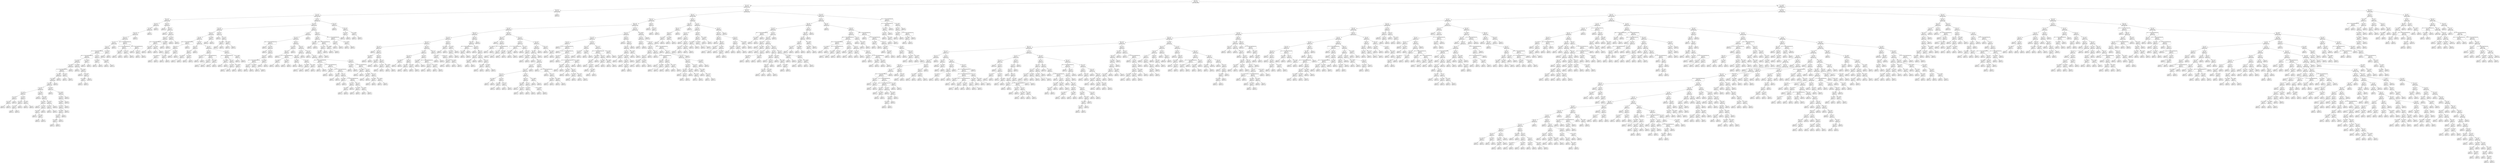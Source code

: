 digraph Tree {
node [shape=box, style="rounded", color="black", fontname=helvetica] ;
edge [fontname=helvetica] ;
0 [label="85 <= -1.6\ngini = 0.5\nsamples = 3356\nvalue = [2623, 2607]"] ;
1 [label="112 <= -4.6\ngini = 0.5\nsamples = 679\nvalue = [575, 492]"] ;
0 -> 1 [labeldistance=2.5, labelangle=45, headlabel="True"] ;
2 [label="112 <= -4.7\ngini = 0.5\nsamples = 258\nvalue = [193, 208]"] ;
1 -> 2 ;
3 [label="271 <= -5.9\ngini = 0.5\nsamples = 255\nvalue = [193, 199]"] ;
2 -> 3 ;
4 [label="281 <= -6.2\ngini = 0.5\nsamples = 130\nvalue = [107, 88]"] ;
3 -> 4 ;
5 [label="264 <= 0.2\ngini = 0.5\nsamples = 107\nvalue = [81, 78]"] ;
4 -> 5 ;
6 [label="79 <= 14.5\ngini = 0.5\nsamples = 105\nvalue = [81, 74]"] ;
5 -> 6 ;
7 [label="291 <= -2.3\ngini = 0.5\nsamples = 104\nvalue = [78, 74]"] ;
6 -> 7 ;
8 [label="356 <= -3.4\ngini = 0.5\nsamples = 102\nvalue = [78, 72]"] ;
7 -> 8 ;
9 [label="81 <= -3.4\ngini = 0.5\nsamples = 94\nvalue = [71, 69]"] ;
8 -> 9 ;
10 [label="104 <= -2.7\ngini = 0.5\nsamples = 93\nvalue = [71, 68]"] ;
9 -> 10 ;
11 [label="372 <= -1.7014117331926443e+38\ngini = 0.5\nsamples = 91\nvalue = [69, 67]"] ;
10 -> 11 ;
12 [label="300 <= -1.7014117331926443e+38\ngini = 0.5\nsamples = 87\nvalue = [67, 65]"] ;
11 -> 12 ;
13 [label="rain <= 1161.0\ngini = 0.5\nsamples = 85\nvalue = [66, 64]"] ;
12 -> 13 ;
14 [label="rain <= 831.5\ngini = 0.5\nsamples = 62\nvalue = [60, 32]"] ;
13 -> 14 ;
15 [label="0 <= -1.7014117331926443e+38\ngini = 0.5\nsamples = 55\nvalue = [51, 32]"] ;
14 -> 15 ;
16 [label="rain <= 788.5\ngini = 0.5\nsamples = 53\nvalue = [50, 30]"] ;
15 -> 16 ;
17 [label="rain <= 708.5\ngini = 0.5\nsamples = 51\nvalue = [50, 26]"] ;
16 -> 17 ;
18 [label="rain <= 381.0\ngini = 0.5\nsamples = 48\nvalue = [44, 26]"] ;
17 -> 18 ;
19 [label="rain <= 43.5\ngini = 0.4\nsamples = 34\nvalue = [36, 16]"] ;
18 -> 19 ;
20 [label="rain <= 20.5\ngini = 0.5\nsamples = 11\nvalue = [9, 9]"] ;
19 -> 20 ;
21 [label="rain <= 13.5\ngini = 0.4\nsamples = 6\nvalue = [6, 2]"] ;
20 -> 21 ;
22 [label="rain <= 11.5\ngini = 0.5\nsamples = 3\nvalue = [2, 2]"] ;
21 -> 22 ;
23 [label="gini = 0.0\nsamples = 1\nvalue = [1, 0]"] ;
22 -> 23 ;
24 [label="gini = 0.4\nsamples = 2\nvalue = [1, 2]"] ;
22 -> 24 ;
25 [label="gini = 0.0\nsamples = 3\nvalue = [4, 0]"] ;
21 -> 25 ;
26 [label="rain <= 35.5\ngini = 0.4\nsamples = 5\nvalue = [3, 7]"] ;
20 -> 26 ;
27 [label="rain <= 31.5\ngini = 0.3\nsamples = 3\nvalue = [1, 5]"] ;
26 -> 27 ;
28 [label="rain <= 26.0\ngini = 0.5\nsamples = 2\nvalue = [1, 1]"] ;
27 -> 28 ;
29 [label="gini = 0.0\nsamples = 1\nvalue = [0, 1]"] ;
28 -> 29 ;
30 [label="gini = 0.0\nsamples = 1\nvalue = [1, 0]"] ;
28 -> 30 ;
31 [label="gini = 0.0\nsamples = 1\nvalue = [0, 4]"] ;
27 -> 31 ;
32 [label="rain <= 39.5\ngini = 0.5\nsamples = 2\nvalue = [2, 2]"] ;
26 -> 32 ;
33 [label="gini = 0.0\nsamples = 1\nvalue = [2, 0]"] ;
32 -> 33 ;
34 [label="gini = 0.0\nsamples = 1\nvalue = [0, 2]"] ;
32 -> 34 ;
35 [label="rain <= 103.0\ngini = 0.3\nsamples = 23\nvalue = [27, 7]"] ;
19 -> 35 ;
36 [label="gini = 0.0\nsamples = 8\nvalue = [15, 0]"] ;
35 -> 36 ;
37 [label="rain <= 248.0\ngini = 0.5\nsamples = 15\nvalue = [12, 7]"] ;
35 -> 37 ;
38 [label="rain <= 133.0\ngini = 0.4\nsamples = 7\nvalue = [2, 6]"] ;
37 -> 38 ;
39 [label="gini = 0.0\nsamples = 2\nvalue = [0, 3]"] ;
38 -> 39 ;
40 [label="rain <= 230.5\ngini = 0.5\nsamples = 5\nvalue = [2, 3]"] ;
38 -> 40 ;
41 [label="rain <= 161.5\ngini = 0.4\nsamples = 3\nvalue = [2, 1]"] ;
40 -> 41 ;
42 [label="gini = 0.0\nsamples = 1\nvalue = [1, 0]"] ;
41 -> 42 ;
43 [label="rain <= 206.5\ngini = 0.5\nsamples = 2\nvalue = [1, 1]"] ;
41 -> 43 ;
44 [label="gini = 0.0\nsamples = 1\nvalue = [0, 1]"] ;
43 -> 44 ;
45 [label="gini = 0.0\nsamples = 1\nvalue = [1, 0]"] ;
43 -> 45 ;
46 [label="gini = 0.0\nsamples = 2\nvalue = [0, 2]"] ;
40 -> 46 ;
47 [label="rain <= 321.0\ngini = 0.2\nsamples = 8\nvalue = [10, 1]"] ;
37 -> 47 ;
48 [label="rain <= 314.5\ngini = 0.3\nsamples = 5\nvalue = [4, 1]"] ;
47 -> 48 ;
49 [label="gini = 0.0\nsamples = 4\nvalue = [4, 0]"] ;
48 -> 49 ;
50 [label="gini = 0.0\nsamples = 1\nvalue = [0, 1]"] ;
48 -> 50 ;
51 [label="gini = 0.0\nsamples = 3\nvalue = [6, 0]"] ;
47 -> 51 ;
52 [label="rain <= 420.0\ngini = 0.5\nsamples = 14\nvalue = [8, 10]"] ;
18 -> 52 ;
53 [label="gini = 0.0\nsamples = 2\nvalue = [0, 4]"] ;
52 -> 53 ;
54 [label="rain <= 665.5\ngini = 0.5\nsamples = 12\nvalue = [8, 6]"] ;
52 -> 54 ;
55 [label="rain <= 601.5\ngini = 0.4\nsamples = 10\nvalue = [8, 4]"] ;
54 -> 55 ;
56 [label="rain <= 564.0\ngini = 0.5\nsamples = 7\nvalue = [5, 4]"] ;
55 -> 56 ;
57 [label="rain <= 532.0\ngini = 0.5\nsamples = 6\nvalue = [5, 3]"] ;
56 -> 57 ;
58 [label="rain <= 496.5\ngini = 0.5\nsamples = 5\nvalue = [3, 3]"] ;
57 -> 58 ;
59 [label="rain <= 472.5\ngini = 0.4\nsamples = 3\nvalue = [3, 1]"] ;
58 -> 59 ;
60 [label="rain <= 440.0\ngini = 0.5\nsamples = 2\nvalue = [1, 1]"] ;
59 -> 60 ;
61 [label="gini = 0.0\nsamples = 1\nvalue = [1, 0]"] ;
60 -> 61 ;
62 [label="gini = 0.0\nsamples = 1\nvalue = [0, 1]"] ;
60 -> 62 ;
63 [label="gini = 0.0\nsamples = 1\nvalue = [2, 0]"] ;
59 -> 63 ;
64 [label="gini = 0.0\nsamples = 2\nvalue = [0, 2]"] ;
58 -> 64 ;
65 [label="gini = 0.0\nsamples = 1\nvalue = [2, 0]"] ;
57 -> 65 ;
66 [label="gini = 0.0\nsamples = 1\nvalue = [0, 1]"] ;
56 -> 66 ;
67 [label="gini = 0.0\nsamples = 3\nvalue = [3, 0]"] ;
55 -> 67 ;
68 [label="gini = 0.0\nsamples = 2\nvalue = [0, 2]"] ;
54 -> 68 ;
69 [label="gini = 0.0\nsamples = 3\nvalue = [6, 0]"] ;
17 -> 69 ;
70 [label="gini = 0.0\nsamples = 2\nvalue = [0, 4]"] ;
16 -> 70 ;
71 [label="rain <= 322.0\ngini = 0.4\nsamples = 2\nvalue = [1, 2]"] ;
15 -> 71 ;
72 [label="gini = 0.0\nsamples = 1\nvalue = [0, 2]"] ;
71 -> 72 ;
73 [label="gini = 0.0\nsamples = 1\nvalue = [1, 0]"] ;
71 -> 73 ;
74 [label="gini = 0.0\nsamples = 7\nvalue = [9, 0]"] ;
14 -> 74 ;
75 [label="rain <= 1856.5\ngini = 0.3\nsamples = 23\nvalue = [6, 32]"] ;
13 -> 75 ;
76 [label="gini = 0.0\nsamples = 9\nvalue = [0, 18]"] ;
75 -> 76 ;
77 [label="rain <= 2044.5\ngini = 0.4\nsamples = 14\nvalue = [6, 14]"] ;
75 -> 77 ;
78 [label="gini = 0.0\nsamples = 3\nvalue = [5, 0]"] ;
77 -> 78 ;
79 [label="rain <= 2502.0\ngini = 0.1\nsamples = 11\nvalue = [1, 14]"] ;
77 -> 79 ;
80 [label="rain <= 2238.5\ngini = 0.4\nsamples = 3\nvalue = [1, 2]"] ;
79 -> 80 ;
81 [label="gini = 0.0\nsamples = 2\nvalue = [0, 2]"] ;
80 -> 81 ;
82 [label="gini = 0.0\nsamples = 1\nvalue = [1, 0]"] ;
80 -> 82 ;
83 [label="gini = 0.0\nsamples = 8\nvalue = [0, 12]"] ;
79 -> 83 ;
84 [label="rain <= 1073.5\ngini = 0.5\nsamples = 2\nvalue = [1, 1]"] ;
12 -> 84 ;
85 [label="gini = 0.0\nsamples = 1\nvalue = [1, 0]"] ;
84 -> 85 ;
86 [label="gini = 0.0\nsamples = 1\nvalue = [0, 1]"] ;
84 -> 86 ;
87 [label="34 <= -2.3\ngini = 0.5\nsamples = 4\nvalue = [2, 2]"] ;
11 -> 87 ;
88 [label="rain <= 2257.0\ngini = 0.5\nsamples = 2\nvalue = [1, 1]"] ;
87 -> 88 ;
89 [label="gini = 0.0\nsamples = 1\nvalue = [1, 0]"] ;
88 -> 89 ;
90 [label="gini = 0.0\nsamples = 1\nvalue = [0, 1]"] ;
88 -> 90 ;
91 [label="rain <= 299.0\ngini = 0.5\nsamples = 2\nvalue = [1, 1]"] ;
87 -> 91 ;
92 [label="gini = 0.0\nsamples = 1\nvalue = [0, 1]"] ;
91 -> 92 ;
93 [label="gini = 0.0\nsamples = 1\nvalue = [1, 0]"] ;
91 -> 93 ;
94 [label="rain <= 4736.0\ngini = 0.4\nsamples = 2\nvalue = [2, 1]"] ;
10 -> 94 ;
95 [label="gini = 0.0\nsamples = 1\nvalue = [2, 0]"] ;
94 -> 95 ;
96 [label="gini = 0.0\nsamples = 1\nvalue = [0, 1]"] ;
94 -> 96 ;
97 [label="gini = 0.0\nsamples = 1\nvalue = [0, 1]"] ;
9 -> 97 ;
98 [label="228 <= -1.7014117331926443e+38\ngini = 0.4\nsamples = 8\nvalue = [7, 3]"] ;
8 -> 98 ;
99 [label="75 <= -1.7014117331926443e+38\ngini = 0.4\nsamples = 4\nvalue = [4, 2]"] ;
98 -> 99 ;
100 [label="rain <= 2243.5\ngini = 0.4\nsamples = 2\nvalue = [2, 1]"] ;
99 -> 100 ;
101 [label="gini = 0.0\nsamples = 1\nvalue = [2, 0]"] ;
100 -> 101 ;
102 [label="gini = 0.0\nsamples = 1\nvalue = [0, 1]"] ;
100 -> 102 ;
103 [label="rain <= 1779.0\ngini = 0.4\nsamples = 2\nvalue = [2, 1]"] ;
99 -> 103 ;
104 [label="gini = 0.0\nsamples = 1\nvalue = [0, 1]"] ;
103 -> 104 ;
105 [label="gini = 0.0\nsamples = 1\nvalue = [2, 0]"] ;
103 -> 105 ;
106 [label="30 <= -1.7014117331926443e+38\ngini = 0.4\nsamples = 4\nvalue = [3, 1]"] ;
98 -> 106 ;
107 [label="gini = 0.0\nsamples = 1\nvalue = [1, 0]"] ;
106 -> 107 ;
108 [label="rain <= 171.5\ngini = 0.4\nsamples = 3\nvalue = [2, 1]"] ;
106 -> 108 ;
109 [label="gini = 0.0\nsamples = 1\nvalue = [0, 1]"] ;
108 -> 109 ;
110 [label="gini = 0.0\nsamples = 2\nvalue = [2, 0]"] ;
108 -> 110 ;
111 [label="gini = 0.0\nsamples = 2\nvalue = [0, 2]"] ;
7 -> 111 ;
112 [label="gini = 0.0\nsamples = 1\nvalue = [3, 0]"] ;
6 -> 112 ;
113 [label="gini = 0.0\nsamples = 2\nvalue = [0, 4]"] ;
5 -> 113 ;
114 [label="199 <= -5.5\ngini = 0.4\nsamples = 23\nvalue = [26, 10]"] ;
4 -> 114 ;
115 [label="gini = 0.0\nsamples = 8\nvalue = [12, 0]"] ;
114 -> 115 ;
116 [label="303 <= -4.7\ngini = 0.5\nsamples = 15\nvalue = [14, 10]"] ;
114 -> 116 ;
117 [label="gini = 0.0\nsamples = 3\nvalue = [3, 0]"] ;
116 -> 117 ;
118 [label="237 <= 0.9\ngini = 0.5\nsamples = 12\nvalue = [11, 10]"] ;
116 -> 118 ;
119 [label="348 <= -1.2\ngini = 0.5\nsamples = 6\nvalue = [5, 6]"] ;
118 -> 119 ;
120 [label="162 <= -1.7014117331926443e+38\ngini = 0.5\nsamples = 4\nvalue = [3, 3]"] ;
119 -> 120 ;
121 [label="rain <= 731.0\ngini = 0.5\nsamples = 2\nvalue = [2, 2]"] ;
120 -> 121 ;
122 [label="gini = 0.0\nsamples = 1\nvalue = [2, 0]"] ;
121 -> 122 ;
123 [label="gini = 0.0\nsamples = 1\nvalue = [0, 2]"] ;
121 -> 123 ;
124 [label="rain <= 739.0\ngini = 0.5\nsamples = 2\nvalue = [1, 1]"] ;
120 -> 124 ;
125 [label="gini = 0.0\nsamples = 1\nvalue = [1, 0]"] ;
124 -> 125 ;
126 [label="gini = 0.0\nsamples = 1\nvalue = [0, 1]"] ;
124 -> 126 ;
127 [label="rain <= 3880.5\ngini = 0.5\nsamples = 2\nvalue = [2, 3]"] ;
119 -> 127 ;
128 [label="gini = 0.0\nsamples = 1\nvalue = [2, 0]"] ;
127 -> 128 ;
129 [label="gini = 0.0\nsamples = 1\nvalue = [0, 3]"] ;
127 -> 129 ;
130 [label="rain <= 677.0\ngini = 0.5\nsamples = 6\nvalue = [6, 4]"] ;
118 -> 130 ;
131 [label="gini = 0.0\nsamples = 3\nvalue = [6, 0]"] ;
130 -> 131 ;
132 [label="gini = 0.0\nsamples = 3\nvalue = [0, 4]"] ;
130 -> 132 ;
133 [label="76 <= 0.7\ngini = 0.5\nsamples = 125\nvalue = [86, 111]"] ;
3 -> 133 ;
134 [label="162 <= -5.3\ngini = 0.5\nsamples = 117\nvalue = [84, 99]"] ;
133 -> 134 ;
135 [label="141 <= -5.6\ngini = 0.5\nsamples = 38\nvalue = [20, 38]"] ;
134 -> 135 ;
136 [label="184 <= -3.1\ngini = 0.5\nsamples = 28\nvalue = [18, 26]"] ;
135 -> 136 ;
137 [label="59 <= -5.8\ngini = 0.5\nsamples = 26\nvalue = [17, 21]"] ;
136 -> 137 ;
138 [label="204 <= -1.7014117331926443e+38\ngini = 0.5\nsamples = 7\nvalue = [5, 3]"] ;
137 -> 138 ;
139 [label="308 <= 5.5\ngini = 0.5\nsamples = 6\nvalue = [4, 3]"] ;
138 -> 139 ;
140 [label="298 <= -0.6\ngini = 0.5\nsamples = 4\nvalue = [2, 2]"] ;
139 -> 140 ;
141 [label="rain <= 1304.5\ngini = 0.5\nsamples = 2\nvalue = [1, 1]"] ;
140 -> 141 ;
142 [label="gini = 0.0\nsamples = 1\nvalue = [0, 1]"] ;
141 -> 142 ;
143 [label="gini = 0.0\nsamples = 1\nvalue = [1, 0]"] ;
141 -> 143 ;
144 [label="rain <= 410.0\ngini = 0.5\nsamples = 2\nvalue = [1, 1]"] ;
140 -> 144 ;
145 [label="gini = 0.0\nsamples = 1\nvalue = [1, 0]"] ;
144 -> 145 ;
146 [label="gini = 0.0\nsamples = 1\nvalue = [0, 1]"] ;
144 -> 146 ;
147 [label="rain <= 581.5\ngini = 0.4\nsamples = 2\nvalue = [2, 1]"] ;
139 -> 147 ;
148 [label="gini = 0.0\nsamples = 1\nvalue = [2, 0]"] ;
147 -> 148 ;
149 [label="gini = 0.0\nsamples = 1\nvalue = [0, 1]"] ;
147 -> 149 ;
150 [label="gini = 0.0\nsamples = 1\nvalue = [1, 0]"] ;
138 -> 150 ;
151 [label="216 <= -5.5\ngini = 0.5\nsamples = 19\nvalue = [12, 18]"] ;
137 -> 151 ;
152 [label="135 <= -5.3\ngini = 0.4\nsamples = 5\nvalue = [2, 5]"] ;
151 -> 152 ;
153 [label="368 <= -3.1\ngini = 0.4\nsamples = 4\nvalue = [2, 4]"] ;
152 -> 153 ;
154 [label="rain <= 2622.5\ngini = 0.4\nsamples = 2\nvalue = [1, 2]"] ;
153 -> 154 ;
155 [label="gini = 0.0\nsamples = 1\nvalue = [1, 0]"] ;
154 -> 155 ;
156 [label="gini = 0.0\nsamples = 1\nvalue = [0, 2]"] ;
154 -> 156 ;
157 [label="rain <= 184.0\ngini = 0.4\nsamples = 2\nvalue = [1, 2]"] ;
153 -> 157 ;
158 [label="gini = 0.0\nsamples = 1\nvalue = [0, 2]"] ;
157 -> 158 ;
159 [label="gini = 0.0\nsamples = 1\nvalue = [1, 0]"] ;
157 -> 159 ;
160 [label="gini = 0.0\nsamples = 1\nvalue = [0, 1]"] ;
152 -> 160 ;
161 [label="16 <= -4.2\ngini = 0.5\nsamples = 14\nvalue = [10, 13]"] ;
151 -> 161 ;
162 [label="34 <= -5.4\ngini = 0.5\nsamples = 6\nvalue = [4, 4]"] ;
161 -> 162 ;
163 [label="rain <= 254.0\ngini = 0.5\nsamples = 2\nvalue = [1, 1]"] ;
162 -> 163 ;
164 [label="gini = 0.0\nsamples = 1\nvalue = [1, 0]"] ;
163 -> 164 ;
165 [label="gini = 0.0\nsamples = 1\nvalue = [0, 1]"] ;
163 -> 165 ;
166 [label="105 <= -1.7014117331926443e+38\ngini = 0.5\nsamples = 4\nvalue = [3, 3]"] ;
162 -> 166 ;
167 [label="rain <= 377.5\ngini = 0.5\nsamples = 2\nvalue = [1, 1]"] ;
166 -> 167 ;
168 [label="gini = 0.0\nsamples = 1\nvalue = [1, 0]"] ;
167 -> 168 ;
169 [label="gini = 0.0\nsamples = 1\nvalue = [0, 1]"] ;
167 -> 169 ;
170 [label="rain <= 3186.5\ngini = 0.5\nsamples = 2\nvalue = [2, 2]"] ;
166 -> 170 ;
171 [label="gini = 0.0\nsamples = 1\nvalue = [2, 0]"] ;
170 -> 171 ;
172 [label="gini = 0.0\nsamples = 1\nvalue = [0, 2]"] ;
170 -> 172 ;
173 [label="43 <= -0.4\ngini = 0.5\nsamples = 8\nvalue = [6, 9]"] ;
161 -> 173 ;
174 [label="149 <= -1.7014117331926443e+38\ngini = 0.5\nsamples = 6\nvalue = [5, 8]"] ;
173 -> 174 ;
175 [label="rain <= 1228.0\ngini = 0.4\nsamples = 2\nvalue = [1, 2]"] ;
174 -> 175 ;
176 [label="gini = 0.0\nsamples = 1\nvalue = [1, 0]"] ;
175 -> 176 ;
177 [label="gini = 0.0\nsamples = 1\nvalue = [0, 2]"] ;
175 -> 177 ;
178 [label="68 <= -2.1\ngini = 0.5\nsamples = 4\nvalue = [4, 6]"] ;
174 -> 178 ;
179 [label="rain <= 224.0\ngini = 0.5\nsamples = 2\nvalue = [2, 3]"] ;
178 -> 179 ;
180 [label="gini = 0.0\nsamples = 1\nvalue = [0, 3]"] ;
179 -> 180 ;
181 [label="gini = 0.0\nsamples = 1\nvalue = [2, 0]"] ;
179 -> 181 ;
182 [label="rain <= 2803.0\ngini = 0.5\nsamples = 2\nvalue = [2, 3]"] ;
178 -> 182 ;
183 [label="gini = 0.0\nsamples = 1\nvalue = [2, 0]"] ;
182 -> 183 ;
184 [label="gini = 0.0\nsamples = 1\nvalue = [0, 3]"] ;
182 -> 184 ;
185 [label="rain <= 825.0\ngini = 0.5\nsamples = 2\nvalue = [1, 1]"] ;
173 -> 185 ;
186 [label="gini = 0.0\nsamples = 1\nvalue = [1, 0]"] ;
185 -> 186 ;
187 [label="gini = 0.0\nsamples = 1\nvalue = [0, 1]"] ;
185 -> 187 ;
188 [label="rain <= 258.0\ngini = 0.3\nsamples = 2\nvalue = [1, 5]"] ;
136 -> 188 ;
189 [label="gini = 0.0\nsamples = 1\nvalue = [0, 5]"] ;
188 -> 189 ;
190 [label="gini = 0.0\nsamples = 1\nvalue = [1, 0]"] ;
188 -> 190 ;
191 [label="265 <= -4.9\ngini = 0.2\nsamples = 10\nvalue = [2, 12]"] ;
135 -> 191 ;
192 [label="gini = 0.0\nsamples = 6\nvalue = [0, 9]"] ;
191 -> 192 ;
193 [label="171 <= -2.0\ngini = 0.5\nsamples = 4\nvalue = [2, 3]"] ;
191 -> 193 ;
194 [label="rain <= 2132.5\ngini = 0.4\nsamples = 2\nvalue = [1, 2]"] ;
193 -> 194 ;
195 [label="gini = 0.0\nsamples = 1\nvalue = [0, 2]"] ;
194 -> 195 ;
196 [label="gini = 0.0\nsamples = 1\nvalue = [1, 0]"] ;
194 -> 196 ;
197 [label="rain <= 2034.5\ngini = 0.5\nsamples = 2\nvalue = [1, 1]"] ;
193 -> 197 ;
198 [label="gini = 0.0\nsamples = 1\nvalue = [1, 0]"] ;
197 -> 198 ;
199 [label="gini = 0.0\nsamples = 1\nvalue = [0, 1]"] ;
197 -> 199 ;
200 [label="128 <= -1.4\ngini = 0.5\nsamples = 79\nvalue = [64, 61]"] ;
134 -> 200 ;
201 [label="1 <= 1.0\ngini = 0.5\nsamples = 67\nvalue = [50, 55]"] ;
200 -> 201 ;
202 [label="337 <= -5.5\ngini = 0.5\nsamples = 64\nvalue = [50, 51]"] ;
201 -> 202 ;
203 [label="198 <= -1.7014117331926443e+38\ngini = 0.5\nsamples = 11\nvalue = [6, 10]"] ;
202 -> 203 ;
204 [label="gini = 0.0\nsamples = 1\nvalue = [0, 2]"] ;
203 -> 204 ;
205 [label="rain <= 56.0\ngini = 0.5\nsamples = 10\nvalue = [6, 8]"] ;
203 -> 205 ;
206 [label="gini = 0.0\nsamples = 1\nvalue = [1, 0]"] ;
205 -> 206 ;
207 [label="200 <= -0.5\ngini = 0.5\nsamples = 9\nvalue = [5, 8]"] ;
205 -> 207 ;
208 [label="89 <= -3.8\ngini = 0.5\nsamples = 7\nvalue = [5, 6]"] ;
207 -> 208 ;
209 [label="69 <= -1.7014117331926443e+38\ngini = 0.5\nsamples = 4\nvalue = [3, 3]"] ;
208 -> 209 ;
210 [label="rain <= 92.5\ngini = 0.5\nsamples = 2\nvalue = [2, 2]"] ;
209 -> 210 ;
211 [label="gini = 0.0\nsamples = 1\nvalue = [0, 2]"] ;
210 -> 211 ;
212 [label="gini = 0.0\nsamples = 1\nvalue = [2, 0]"] ;
210 -> 212 ;
213 [label="rain <= 3914.0\ngini = 0.5\nsamples = 2\nvalue = [1, 1]"] ;
209 -> 213 ;
214 [label="gini = 0.0\nsamples = 1\nvalue = [1, 0]"] ;
213 -> 214 ;
215 [label="gini = 0.0\nsamples = 1\nvalue = [0, 1]"] ;
213 -> 215 ;
216 [label="rain <= 1028.5\ngini = 0.5\nsamples = 3\nvalue = [2, 3]"] ;
208 -> 216 ;
217 [label="gini = 0.4\nsamples = 2\nvalue = [2, 1]"] ;
216 -> 217 ;
218 [label="gini = 0.0\nsamples = 1\nvalue = [0, 2]"] ;
216 -> 218 ;
219 [label="gini = 0.0\nsamples = 2\nvalue = [0, 2]"] ;
207 -> 219 ;
220 [label="189 <= -5.1\ngini = 0.5\nsamples = 53\nvalue = [44, 41]"] ;
202 -> 220 ;
221 [label="rain <= 2070.5\ngini = 0.4\nsamples = 10\nvalue = [8, 4]"] ;
220 -> 221 ;
222 [label="186 <= -5.1\ngini = 0.3\nsamples = 8\nvalue = [8, 2]"] ;
221 -> 222 ;
223 [label="gini = 0.0\nsamples = 4\nvalue = [5, 0]"] ;
222 -> 223 ;
224 [label="178 <= -1.7014117331926443e+38\ngini = 0.5\nsamples = 4\nvalue = [3, 2]"] ;
222 -> 224 ;
225 [label="rain <= 448.5\ngini = 0.4\nsamples = 2\nvalue = [2, 1]"] ;
224 -> 225 ;
226 [label="gini = 0.0\nsamples = 1\nvalue = [0, 1]"] ;
225 -> 226 ;
227 [label="gini = 0.0\nsamples = 1\nvalue = [2, 0]"] ;
225 -> 227 ;
228 [label="rain <= 470.0\ngini = 0.5\nsamples = 2\nvalue = [1, 1]"] ;
224 -> 228 ;
229 [label="gini = 0.0\nsamples = 1\nvalue = [1, 0]"] ;
228 -> 229 ;
230 [label="gini = 0.0\nsamples = 1\nvalue = [0, 1]"] ;
228 -> 230 ;
231 [label="gini = 0.0\nsamples = 2\nvalue = [0, 2]"] ;
221 -> 231 ;
232 [label="240 <= -4.9\ngini = 0.5\nsamples = 43\nvalue = [36, 37]"] ;
220 -> 232 ;
233 [label="42 <= -5.0\ngini = 0.5\nsamples = 13\nvalue = [10, 14]"] ;
232 -> 233 ;
234 [label="381 <= -5.2\ngini = 0.5\nsamples = 10\nvalue = [10, 9]"] ;
233 -> 234 ;
235 [label="rain <= 59.5\ngini = 0.5\nsamples = 4\nvalue = [6, 5]"] ;
234 -> 235 ;
236 [label="gini = 0.0\nsamples = 2\nvalue = [0, 5]"] ;
235 -> 236 ;
237 [label="gini = 0.0\nsamples = 2\nvalue = [6, 0]"] ;
235 -> 237 ;
238 [label="55 <= -5.0\ngini = 0.5\nsamples = 6\nvalue = [4, 4]"] ;
234 -> 238 ;
239 [label="rain <= 2850.5\ngini = 0.5\nsamples = 4\nvalue = [3, 3]"] ;
238 -> 239 ;
240 [label="gini = 0.0\nsamples = 2\nvalue = [3, 0]"] ;
239 -> 240 ;
241 [label="gini = 0.0\nsamples = 2\nvalue = [0, 3]"] ;
239 -> 241 ;
242 [label="rain <= 480.5\ngini = 0.5\nsamples = 2\nvalue = [1, 1]"] ;
238 -> 242 ;
243 [label="gini = 0.0\nsamples = 1\nvalue = [0, 1]"] ;
242 -> 243 ;
244 [label="gini = 0.0\nsamples = 1\nvalue = [1, 0]"] ;
242 -> 244 ;
245 [label="gini = 0.0\nsamples = 3\nvalue = [0, 5]"] ;
233 -> 245 ;
246 [label="241 <= -4.8\ngini = 0.5\nsamples = 30\nvalue = [26, 23]"] ;
232 -> 246 ;
247 [label="gini = 0.0\nsamples = 1\nvalue = [1, 0]"] ;
246 -> 247 ;
248 [label="76 <= -4.9\ngini = 0.5\nsamples = 29\nvalue = [25, 23]"] ;
246 -> 248 ;
249 [label="196 <= -1.7014117331926443e+38\ngini = 0.5\nsamples = 19\nvalue = [15, 16]"] ;
248 -> 249 ;
250 [label="rain <= 2061.5\ngini = 0.4\nsamples = 2\nvalue = [1, 2]"] ;
249 -> 250 ;
251 [label="gini = 0.0\nsamples = 1\nvalue = [1, 0]"] ;
250 -> 251 ;
252 [label="gini = 0.0\nsamples = 1\nvalue = [0, 2]"] ;
250 -> 252 ;
253 [label="217 <= -1.7014117331926443e+38\ngini = 0.5\nsamples = 17\nvalue = [14, 14]"] ;
249 -> 253 ;
254 [label="rain <= 1642.5\ngini = 0.5\nsamples = 3\nvalue = [4, 4]"] ;
253 -> 254 ;
255 [label="gini = 0.0\nsamples = 2\nvalue = [4, 0]"] ;
254 -> 255 ;
256 [label="gini = 0.0\nsamples = 1\nvalue = [0, 4]"] ;
254 -> 256 ;
257 [label="359 <= -1.7014117331926443e+38\ngini = 0.5\nsamples = 14\nvalue = [10, 10]"] ;
253 -> 257 ;
258 [label="rain <= 979.5\ngini = 0.5\nsamples = 2\nvalue = [1, 1]"] ;
257 -> 258 ;
259 [label="gini = 0.0\nsamples = 1\nvalue = [0, 1]"] ;
258 -> 259 ;
260 [label="gini = 0.0\nsamples = 1\nvalue = [1, 0]"] ;
258 -> 260 ;
261 [label="81 <= -4.9\ngini = 0.5\nsamples = 12\nvalue = [9, 9]"] ;
257 -> 261 ;
262 [label="rain <= 281.5\ngini = 0.5\nsamples = 2\nvalue = [1, 1]"] ;
261 -> 262 ;
263 [label="gini = 0.0\nsamples = 1\nvalue = [0, 1]"] ;
262 -> 263 ;
264 [label="gini = 0.0\nsamples = 1\nvalue = [1, 0]"] ;
262 -> 264 ;
265 [label="0 <= -1.7014117331926443e+38\ngini = 0.5\nsamples = 10\nvalue = [8, 8]"] ;
261 -> 265 ;
266 [label="rain <= 217.0\ngini = 0.5\nsamples = 6\nvalue = [6, 6]"] ;
265 -> 266 ;
267 [label="rain <= 68.0\ngini = 0.2\nsamples = 4\nvalue = [1, 6]"] ;
266 -> 267 ;
268 [label="gini = 0.0\nsamples = 1\nvalue = [1, 0]"] ;
267 -> 268 ;
269 [label="gini = 0.0\nsamples = 3\nvalue = [0, 6]"] ;
267 -> 269 ;
270 [label="gini = 0.0\nsamples = 2\nvalue = [5, 0]"] ;
266 -> 270 ;
271 [label="333 <= -4.9\ngini = 0.5\nsamples = 4\nvalue = [2, 2]"] ;
265 -> 271 ;
272 [label="rain <= 2789.5\ngini = 0.5\nsamples = 2\nvalue = [1, 1]"] ;
271 -> 272 ;
273 [label="gini = 0.0\nsamples = 1\nvalue = [1, 0]"] ;
272 -> 273 ;
274 [label="gini = 0.0\nsamples = 1\nvalue = [0, 1]"] ;
272 -> 274 ;
275 [label="rain <= 393.0\ngini = 0.5\nsamples = 2\nvalue = [1, 1]"] ;
271 -> 275 ;
276 [label="gini = 0.0\nsamples = 1\nvalue = [1, 0]"] ;
275 -> 276 ;
277 [label="gini = 0.0\nsamples = 1\nvalue = [0, 1]"] ;
275 -> 277 ;
278 [label="375 <= -4.8\ngini = 0.5\nsamples = 10\nvalue = [10, 7]"] ;
248 -> 278 ;
279 [label="rain <= 2053.0\ngini = 0.4\nsamples = 2\nvalue = [3, 1]"] ;
278 -> 279 ;
280 [label="gini = 0.0\nsamples = 1\nvalue = [3, 0]"] ;
279 -> 280 ;
281 [label="gini = 0.0\nsamples = 1\nvalue = [0, 1]"] ;
279 -> 281 ;
282 [label="7 <= -1.7014117331926443e+38\ngini = 0.5\nsamples = 8\nvalue = [7, 6]"] ;
278 -> 282 ;
283 [label="rain <= 1854.0\ngini = 0.5\nsamples = 2\nvalue = [3, 2]"] ;
282 -> 283 ;
284 [label="gini = 0.0\nsamples = 1\nvalue = [3, 0]"] ;
283 -> 284 ;
285 [label="gini = 0.0\nsamples = 1\nvalue = [0, 2]"] ;
283 -> 285 ;
286 [label="75 <= -3.3\ngini = 0.5\nsamples = 6\nvalue = [4, 4]"] ;
282 -> 286 ;
287 [label="rain <= 2663.0\ngini = 0.5\nsamples = 2\nvalue = [2, 2]"] ;
286 -> 287 ;
288 [label="gini = 0.0\nsamples = 1\nvalue = [2, 0]"] ;
287 -> 288 ;
289 [label="gini = 0.0\nsamples = 1\nvalue = [0, 2]"] ;
287 -> 289 ;
290 [label="170 <= -1.6\ngini = 0.5\nsamples = 4\nvalue = [2, 2]"] ;
286 -> 290 ;
291 [label="rain <= 697.5\ngini = 0.5\nsamples = 2\nvalue = [1, 1]"] ;
290 -> 291 ;
292 [label="gini = 0.0\nsamples = 1\nvalue = [1, 0]"] ;
291 -> 292 ;
293 [label="gini = 0.0\nsamples = 1\nvalue = [0, 1]"] ;
291 -> 293 ;
294 [label="rain <= 2391.0\ngini = 0.5\nsamples = 2\nvalue = [1, 1]"] ;
290 -> 294 ;
295 [label="gini = 0.0\nsamples = 1\nvalue = [1, 0]"] ;
294 -> 295 ;
296 [label="gini = 0.0\nsamples = 1\nvalue = [0, 1]"] ;
294 -> 296 ;
297 [label="gini = 0.0\nsamples = 3\nvalue = [0, 4]"] ;
201 -> 297 ;
298 [label="151 <= -1.0\ngini = 0.4\nsamples = 12\nvalue = [14, 6]"] ;
200 -> 298 ;
299 [label="99 <= -0.5\ngini = 0.3\nsamples = 8\nvalue = [11, 3]"] ;
298 -> 299 ;
300 [label="rain <= 383.0\ngini = 0.2\nsamples = 3\nvalue = [6, 1]"] ;
299 -> 300 ;
301 [label="gini = 0.0\nsamples = 1\nvalue = [0, 1]"] ;
300 -> 301 ;
302 [label="gini = 0.0\nsamples = 2\nvalue = [6, 0]"] ;
300 -> 302 ;
303 [label="220 <= -1.7014117331926443e+38\ngini = 0.4\nsamples = 5\nvalue = [5, 2]"] ;
299 -> 303 ;
304 [label="rain <= 136.5\ngini = 0.4\nsamples = 3\nvalue = [3, 1]"] ;
303 -> 304 ;
305 [label="rain <= 85.5\ngini = 0.5\nsamples = 2\nvalue = [1, 1]"] ;
304 -> 305 ;
306 [label="gini = 0.0\nsamples = 1\nvalue = [1, 0]"] ;
305 -> 306 ;
307 [label="gini = 0.0\nsamples = 1\nvalue = [0, 1]"] ;
305 -> 307 ;
308 [label="gini = 0.0\nsamples = 1\nvalue = [2, 0]"] ;
304 -> 308 ;
309 [label="rain <= 6890.0\ngini = 0.4\nsamples = 2\nvalue = [2, 1]"] ;
303 -> 309 ;
310 [label="gini = 0.0\nsamples = 1\nvalue = [2, 0]"] ;
309 -> 310 ;
311 [label="gini = 0.0\nsamples = 1\nvalue = [0, 1]"] ;
309 -> 311 ;
312 [label="277 <= -1.7014117331926443e+38\ngini = 0.5\nsamples = 4\nvalue = [3, 3]"] ;
298 -> 312 ;
313 [label="rain <= 263.0\ngini = 0.5\nsamples = 2\nvalue = [1, 1]"] ;
312 -> 313 ;
314 [label="gini = 0.0\nsamples = 1\nvalue = [0, 1]"] ;
313 -> 314 ;
315 [label="gini = 0.0\nsamples = 1\nvalue = [1, 0]"] ;
313 -> 315 ;
316 [label="rain <= 1256.5\ngini = 0.5\nsamples = 2\nvalue = [2, 2]"] ;
312 -> 316 ;
317 [label="gini = 0.0\nsamples = 1\nvalue = [2, 0]"] ;
316 -> 317 ;
318 [label="gini = 0.0\nsamples = 1\nvalue = [0, 2]"] ;
316 -> 318 ;
319 [label="134 <= -0.5\ngini = 0.2\nsamples = 8\nvalue = [2, 12]"] ;
133 -> 319 ;
320 [label="gini = 0.0\nsamples = 4\nvalue = [0, 9]"] ;
319 -> 320 ;
321 [label="342 <= 1.8\ngini = 0.5\nsamples = 4\nvalue = [2, 3]"] ;
319 -> 321 ;
322 [label="rain <= 122.0\ngini = 0.4\nsamples = 2\nvalue = [1, 2]"] ;
321 -> 322 ;
323 [label="gini = 0.0\nsamples = 1\nvalue = [1, 0]"] ;
322 -> 323 ;
324 [label="gini = 0.0\nsamples = 1\nvalue = [0, 2]"] ;
322 -> 324 ;
325 [label="rain <= 390.5\ngini = 0.5\nsamples = 2\nvalue = [1, 1]"] ;
321 -> 325 ;
326 [label="gini = 0.0\nsamples = 1\nvalue = [1, 0]"] ;
325 -> 326 ;
327 [label="gini = 0.0\nsamples = 1\nvalue = [0, 1]"] ;
325 -> 327 ;
328 [label="gini = 0.0\nsamples = 3\nvalue = [0, 9]"] ;
2 -> 328 ;
329 [label="260 <= -0.9\ngini = 0.5\nsamples = 421\nvalue = [382, 284]"] ;
1 -> 329 ;
330 [label="165 <= -1.7\ngini = 0.5\nsamples = 298\nvalue = [291, 189]"] ;
329 -> 330 ;
331 [label="303 <= -1.3\ngini = 0.5\nsamples = 250\nvalue = [232, 167]"] ;
330 -> 331 ;
332 [label="368 <= -2.8\ngini = 0.5\nsamples = 244\nvalue = [231, 159]"] ;
331 -> 332 ;
333 [label="112 <= -3.9\ngini = 0.5\nsamples = 120\nvalue = [107, 92]"] ;
332 -> 333 ;
334 [label="355 <= -4.3\ngini = 0.5\nsamples = 62\nvalue = [65, 39]"] ;
333 -> 334 ;
335 [label="347 <= -4.3\ngini = 0.5\nsamples = 37\nvalue = [32, 31]"] ;
334 -> 335 ;
336 [label="150 <= -4.5\ngini = 0.5\nsamples = 31\nvalue = [28, 21]"] ;
335 -> 336 ;
337 [label="102 <= -4.9\ngini = 0.4\nsamples = 13\nvalue = [13, 6]"] ;
336 -> 337 ;
338 [label="gini = 0.0\nsamples = 1\nvalue = [2, 0]"] ;
337 -> 338 ;
339 [label="316 <= -4.8\ngini = 0.5\nsamples = 12\nvalue = [11, 6]"] ;
337 -> 339 ;
340 [label="rain <= 800.5\ngini = 0.5\nsamples = 6\nvalue = [5, 3]"] ;
339 -> 340 ;
341 [label="gini = 0.0\nsamples = 5\nvalue = [5, 0]"] ;
340 -> 341 ;
342 [label="gini = 0.0\nsamples = 1\nvalue = [0, 3]"] ;
340 -> 342 ;
343 [label="295 <= -4.6\ngini = 0.4\nsamples = 6\nvalue = [6, 3]"] ;
339 -> 343 ;
344 [label="rain <= 436.5\ngini = 0.4\nsamples = 2\nvalue = [2, 1]"] ;
343 -> 344 ;
345 [label="gini = 0.0\nsamples = 1\nvalue = [0, 1]"] ;
344 -> 345 ;
346 [label="gini = 0.0\nsamples = 1\nvalue = [2, 0]"] ;
344 -> 346 ;
347 [label="226 <= -4.6\ngini = 0.4\nsamples = 4\nvalue = [4, 2]"] ;
343 -> 347 ;
348 [label="rain <= 261.5\ngini = 0.4\nsamples = 2\nvalue = [2, 1]"] ;
347 -> 348 ;
349 [label="gini = 0.0\nsamples = 1\nvalue = [2, 0]"] ;
348 -> 349 ;
350 [label="gini = 0.0\nsamples = 1\nvalue = [0, 1]"] ;
348 -> 350 ;
351 [label="rain <= 1609.5\ngini = 0.4\nsamples = 2\nvalue = [2, 1]"] ;
347 -> 351 ;
352 [label="gini = 0.0\nsamples = 1\nvalue = [2, 0]"] ;
351 -> 352 ;
353 [label="gini = 0.0\nsamples = 1\nvalue = [0, 1]"] ;
351 -> 353 ;
354 [label="326 <= -4.4\ngini = 0.5\nsamples = 18\nvalue = [15, 15]"] ;
336 -> 354 ;
355 [label="47 <= -4.3\ngini = 0.5\nsamples = 12\nvalue = [8, 11]"] ;
354 -> 355 ;
356 [label="311 <= -4.5\ngini = 0.5\nsamples = 6\nvalue = [4, 4]"] ;
355 -> 356 ;
357 [label="rain <= 2997.5\ngini = 0.5\nsamples = 2\nvalue = [1, 1]"] ;
356 -> 357 ;
358 [label="gini = 0.0\nsamples = 1\nvalue = [1, 0]"] ;
357 -> 358 ;
359 [label="gini = 0.0\nsamples = 1\nvalue = [0, 1]"] ;
357 -> 359 ;
360 [label="164 <= -4.3\ngini = 0.5\nsamples = 4\nvalue = [3, 3]"] ;
356 -> 360 ;
361 [label="rain <= 46.5\ngini = 0.5\nsamples = 2\nvalue = [2, 2]"] ;
360 -> 361 ;
362 [label="gini = 0.0\nsamples = 1\nvalue = [0, 2]"] ;
361 -> 362 ;
363 [label="gini = 0.0\nsamples = 1\nvalue = [2, 0]"] ;
361 -> 363 ;
364 [label="rain <= 228.0\ngini = 0.5\nsamples = 2\nvalue = [1, 1]"] ;
360 -> 364 ;
365 [label="gini = 0.0\nsamples = 1\nvalue = [0, 1]"] ;
364 -> 365 ;
366 [label="gini = 0.0\nsamples = 1\nvalue = [1, 0]"] ;
364 -> 366 ;
367 [label="141 <= -4.6\ngini = 0.5\nsamples = 6\nvalue = [4, 7]"] ;
355 -> 367 ;
368 [label="rain <= 648.0\ngini = 0.5\nsamples = 2\nvalue = [2, 3]"] ;
367 -> 368 ;
369 [label="gini = 0.0\nsamples = 1\nvalue = [2, 0]"] ;
368 -> 369 ;
370 [label="gini = 0.0\nsamples = 1\nvalue = [0, 3]"] ;
368 -> 370 ;
371 [label="155 <= -1.7014117331926443e+38\ngini = 0.4\nsamples = 4\nvalue = [2, 4]"] ;
367 -> 371 ;
372 [label="rain <= 70.5\ngini = 0.4\nsamples = 2\nvalue = [1, 2]"] ;
371 -> 372 ;
373 [label="gini = 0.0\nsamples = 1\nvalue = [1, 0]"] ;
372 -> 373 ;
374 [label="gini = 0.0\nsamples = 1\nvalue = [0, 2]"] ;
372 -> 374 ;
375 [label="rain <= 1418.0\ngini = 0.4\nsamples = 2\nvalue = [1, 2]"] ;
371 -> 375 ;
376 [label="gini = 0.0\nsamples = 1\nvalue = [1, 0]"] ;
375 -> 376 ;
377 [label="gini = 0.0\nsamples = 1\nvalue = [0, 2]"] ;
375 -> 377 ;
378 [label="365 <= -4.4\ngini = 0.5\nsamples = 6\nvalue = [7, 4]"] ;
354 -> 378 ;
379 [label="rain <= 2360.5\ngini = 0.5\nsamples = 2\nvalue = [3, 2]"] ;
378 -> 379 ;
380 [label="gini = 0.0\nsamples = 1\nvalue = [3, 0]"] ;
379 -> 380 ;
381 [label="gini = 0.0\nsamples = 1\nvalue = [0, 2]"] ;
379 -> 381 ;
382 [label="250 <= -4.3\ngini = 0.4\nsamples = 4\nvalue = [4, 2]"] ;
378 -> 382 ;
383 [label="rain <= 623.0\ngini = 0.4\nsamples = 2\nvalue = [2, 1]"] ;
382 -> 383 ;
384 [label="gini = 0.0\nsamples = 1\nvalue = [2, 0]"] ;
383 -> 384 ;
385 [label="gini = 0.0\nsamples = 1\nvalue = [0, 1]"] ;
383 -> 385 ;
386 [label="rain <= 553.5\ngini = 0.4\nsamples = 2\nvalue = [2, 1]"] ;
382 -> 386 ;
387 [label="gini = 0.0\nsamples = 1\nvalue = [2, 0]"] ;
386 -> 387 ;
388 [label="gini = 0.0\nsamples = 1\nvalue = [0, 1]"] ;
386 -> 388 ;
389 [label="364 <= -4.3\ngini = 0.4\nsamples = 6\nvalue = [4, 10]"] ;
335 -> 389 ;
390 [label="rain <= 939.0\ngini = 0.4\nsamples = 2\nvalue = [1, 3]"] ;
389 -> 390 ;
391 [label="gini = 0.0\nsamples = 1\nvalue = [0, 3]"] ;
390 -> 391 ;
392 [label="gini = 0.0\nsamples = 1\nvalue = [1, 0]"] ;
390 -> 392 ;
393 [label="rain <= 2259.0\ngini = 0.4\nsamples = 4\nvalue = [3, 7]"] ;
389 -> 393 ;
394 [label="rain <= 376.5\ngini = 0.5\nsamples = 2\nvalue = [3, 3]"] ;
393 -> 394 ;
395 [label="gini = 0.0\nsamples = 1\nvalue = [0, 3]"] ;
394 -> 395 ;
396 [label="gini = 0.0\nsamples = 1\nvalue = [3, 0]"] ;
394 -> 396 ;
397 [label="gini = 0.0\nsamples = 2\nvalue = [0, 4]"] ;
393 -> 397 ;
398 [label="169 <= -4.0\ngini = 0.3\nsamples = 25\nvalue = [33, 8]"] ;
334 -> 398 ;
399 [label="395 <= -4.1\ngini = 0.4\nsamples = 19\nvalue = [20, 8]"] ;
398 -> 399 ;
400 [label="58 <= -1.7014117331926443e+38\ngini = 0.1\nsamples = 6\nvalue = [12, 1]"] ;
399 -> 400 ;
401 [label="rain <= 139.5\ngini = 0.3\nsamples = 2\nvalue = [5, 1]"] ;
400 -> 401 ;
402 [label="gini = 0.0\nsamples = 1\nvalue = [5, 0]"] ;
401 -> 402 ;
403 [label="gini = 0.0\nsamples = 1\nvalue = [0, 1]"] ;
401 -> 403 ;
404 [label="gini = 0.0\nsamples = 4\nvalue = [7, 0]"] ;
400 -> 404 ;
405 [label="rain <= 81.0\ngini = 0.5\nsamples = 13\nvalue = [8, 7]"] ;
399 -> 405 ;
406 [label="gini = 0.0\nsamples = 3\nvalue = [3, 0]"] ;
405 -> 406 ;
407 [label="308 <= -4.0\ngini = 0.5\nsamples = 10\nvalue = [5, 7]"] ;
405 -> 407 ;
408 [label="241 <= -4.0\ngini = 0.3\nsamples = 5\nvalue = [1, 5]"] ;
407 -> 408 ;
409 [label="rain <= 662.0\ngini = 0.4\nsamples = 2\nvalue = [1, 2]"] ;
408 -> 409 ;
410 [label="gini = 0.0\nsamples = 1\nvalue = [0, 2]"] ;
409 -> 410 ;
411 [label="gini = 0.0\nsamples = 1\nvalue = [1, 0]"] ;
409 -> 411 ;
412 [label="gini = 0.0\nsamples = 3\nvalue = [0, 3]"] ;
408 -> 412 ;
413 [label="341 <= -4.1\ngini = 0.4\nsamples = 5\nvalue = [4, 2]"] ;
407 -> 413 ;
414 [label="gini = 0.0\nsamples = 1\nvalue = [1, 0]"] ;
413 -> 414 ;
415 [label="278 <= -3.0\ngini = 0.5\nsamples = 4\nvalue = [3, 2]"] ;
413 -> 415 ;
416 [label="rain <= 489.5\ngini = 0.4\nsamples = 2\nvalue = [2, 1]"] ;
415 -> 416 ;
417 [label="gini = 0.0\nsamples = 1\nvalue = [2, 0]"] ;
416 -> 417 ;
418 [label="gini = 0.0\nsamples = 1\nvalue = [0, 1]"] ;
416 -> 418 ;
419 [label="rain <= 608.0\ngini = 0.5\nsamples = 2\nvalue = [1, 1]"] ;
415 -> 419 ;
420 [label="gini = 0.0\nsamples = 1\nvalue = [1, 0]"] ;
419 -> 420 ;
421 [label="gini = 0.0\nsamples = 1\nvalue = [0, 1]"] ;
419 -> 421 ;
422 [label="gini = 0.0\nsamples = 6\nvalue = [13, 0]"] ;
398 -> 422 ;
423 [label="363 <= -3.6\ngini = 0.5\nsamples = 58\nvalue = [42, 53]"] ;
333 -> 423 ;
424 [label="296 <= -2.4\ngini = 0.3\nsamples = 12\nvalue = [5, 18]"] ;
423 -> 424 ;
425 [label="gini = 0.0\nsamples = 6\nvalue = [0, 13]"] ;
424 -> 425 ;
426 [label="54 <= -2.4\ngini = 0.5\nsamples = 6\nvalue = [5, 5]"] ;
424 -> 426 ;
427 [label="rain <= 5666.5\ngini = 0.4\nsamples = 2\nvalue = [1, 2]"] ;
426 -> 427 ;
428 [label="gini = 0.0\nsamples = 1\nvalue = [1, 0]"] ;
427 -> 428 ;
429 [label="gini = 0.0\nsamples = 1\nvalue = [0, 2]"] ;
427 -> 429 ;
430 [label="165 <= -1.7014117331926443e+38\ngini = 0.5\nsamples = 4\nvalue = [4, 3]"] ;
426 -> 430 ;
431 [label="rain <= 74.0\ngini = 0.5\nsamples = 2\nvalue = [3, 2]"] ;
430 -> 431 ;
432 [label="gini = 0.0\nsamples = 1\nvalue = [3, 0]"] ;
431 -> 432 ;
433 [label="gini = 0.0\nsamples = 1\nvalue = [0, 2]"] ;
431 -> 433 ;
434 [label="rain <= 686.5\ngini = 0.5\nsamples = 2\nvalue = [1, 1]"] ;
430 -> 434 ;
435 [label="gini = 0.0\nsamples = 1\nvalue = [0, 1]"] ;
434 -> 435 ;
436 [label="gini = 0.0\nsamples = 1\nvalue = [1, 0]"] ;
434 -> 436 ;
437 [label="387 <= -3.7\ngini = 0.5\nsamples = 46\nvalue = [37, 35]"] ;
423 -> 437 ;
438 [label="134 <= -1.6\ngini = 0.4\nsamples = 12\nvalue = [17, 8]"] ;
437 -> 438 ;
439 [label="77 <= -1.7014117331926443e+38\ngini = 0.2\nsamples = 5\nvalue = [7, 1]"] ;
438 -> 439 ;
440 [label="rain <= 2853.0\ngini = 0.4\nsamples = 2\nvalue = [3, 1]"] ;
439 -> 440 ;
441 [label="gini = 0.0\nsamples = 1\nvalue = [3, 0]"] ;
440 -> 441 ;
442 [label="gini = 0.0\nsamples = 1\nvalue = [0, 1]"] ;
440 -> 442 ;
443 [label="gini = 0.0\nsamples = 3\nvalue = [4, 0]"] ;
439 -> 443 ;
444 [label="rain <= 137.0\ngini = 0.5\nsamples = 7\nvalue = [10, 7]"] ;
438 -> 444 ;
445 [label="gini = 0.0\nsamples = 2\nvalue = [8, 0]"] ;
444 -> 445 ;
446 [label="rain <= 773.0\ngini = 0.3\nsamples = 5\nvalue = [2, 7]"] ;
444 -> 446 ;
447 [label="gini = 0.0\nsamples = 3\nvalue = [0, 5]"] ;
446 -> 447 ;
448 [label="rain <= 1349.0\ngini = 0.5\nsamples = 2\nvalue = [2, 2]"] ;
446 -> 448 ;
449 [label="gini = 0.0\nsamples = 1\nvalue = [2, 0]"] ;
448 -> 449 ;
450 [label="gini = 0.0\nsamples = 1\nvalue = [0, 2]"] ;
448 -> 450 ;
451 [label="124 <= -2.8\ngini = 0.5\nsamples = 34\nvalue = [20, 27]"] ;
437 -> 451 ;
452 [label="165 <= -2.8\ngini = 0.5\nsamples = 28\nvalue = [19, 20]"] ;
451 -> 452 ;
453 [label="290 <= 5.8\ngini = 0.5\nsamples = 27\nvalue = [17, 20]"] ;
452 -> 453 ;
454 [label="214 <= -3.8\ngini = 0.5\nsamples = 26\nvalue = [16, 20]"] ;
453 -> 454 ;
455 [label="gini = 0.0\nsamples = 1\nvalue = [1, 0]"] ;
454 -> 455 ;
456 [label="331 <= -2.9\ngini = 0.5\nsamples = 25\nvalue = [15, 20]"] ;
454 -> 456 ;
457 [label="23 <= -2.9\ngini = 0.5\nsamples = 18\nvalue = [9, 14]"] ;
456 -> 457 ;
458 [label="361 <= -3.3\ngini = 0.5\nsamples = 17\nvalue = [9, 13]"] ;
457 -> 458 ;
459 [label="232 <= -4.4\ngini = 0.5\nsamples = 6\nvalue = [3, 3]"] ;
458 -> 459 ;
460 [label="rain <= 636.0\ngini = 0.5\nsamples = 2\nvalue = [1, 1]"] ;
459 -> 460 ;
461 [label="gini = 0.0\nsamples = 1\nvalue = [0, 1]"] ;
460 -> 461 ;
462 [label="gini = 0.0\nsamples = 1\nvalue = [1, 0]"] ;
460 -> 462 ;
463 [label="241 <= -3.6\ngini = 0.5\nsamples = 4\nvalue = [2, 2]"] ;
459 -> 463 ;
464 [label="rain <= 900.0\ngini = 0.5\nsamples = 2\nvalue = [1, 1]"] ;
463 -> 464 ;
465 [label="gini = 0.0\nsamples = 1\nvalue = [1, 0]"] ;
464 -> 465 ;
466 [label="gini = 0.0\nsamples = 1\nvalue = [0, 1]"] ;
464 -> 466 ;
467 [label="rain <= 277.0\ngini = 0.5\nsamples = 2\nvalue = [1, 1]"] ;
463 -> 467 ;
468 [label="gini = 0.0\nsamples = 1\nvalue = [1, 0]"] ;
467 -> 468 ;
469 [label="gini = 0.0\nsamples = 1\nvalue = [0, 1]"] ;
467 -> 469 ;
470 [label="3 <= -2.9\ngini = 0.5\nsamples = 11\nvalue = [6, 10]"] ;
458 -> 470 ;
471 [label="308 <= -3.5\ngini = 0.4\nsamples = 8\nvalue = [3, 6]"] ;
470 -> 471 ;
472 [label="rain <= 380.0\ngini = 0.4\nsamples = 3\nvalue = [1, 2]"] ;
471 -> 472 ;
473 [label="gini = 0.0\nsamples = 1\nvalue = [0, 1]"] ;
472 -> 473 ;
474 [label="rain <= 1131.0\ngini = 0.5\nsamples = 2\nvalue = [1, 1]"] ;
472 -> 474 ;
475 [label="gini = 0.0\nsamples = 1\nvalue = [1, 0]"] ;
474 -> 475 ;
476 [label="gini = 0.0\nsamples = 1\nvalue = [0, 1]"] ;
474 -> 476 ;
477 [label="13 <= -3.1\ngini = 0.4\nsamples = 5\nvalue = [2, 4]"] ;
471 -> 477 ;
478 [label="rain <= 271.0\ngini = 0.4\nsamples = 2\nvalue = [1, 2]"] ;
477 -> 478 ;
479 [label="gini = 0.0\nsamples = 1\nvalue = [1, 0]"] ;
478 -> 479 ;
480 [label="gini = 0.0\nsamples = 1\nvalue = [0, 2]"] ;
478 -> 480 ;
481 [label="rain <= 1332.0\ngini = 0.4\nsamples = 3\nvalue = [1, 2]"] ;
477 -> 481 ;
482 [label="gini = 0.0\nsamples = 1\nvalue = [1, 0]"] ;
481 -> 482 ;
483 [label="gini = 0.0\nsamples = 2\nvalue = [0, 2]"] ;
481 -> 483 ;
484 [label="rain <= 1395.0\ngini = 0.5\nsamples = 3\nvalue = [3, 4]"] ;
470 -> 484 ;
485 [label="gini = 0.0\nsamples = 1\nvalue = [3, 0]"] ;
484 -> 485 ;
486 [label="gini = 0.0\nsamples = 2\nvalue = [0, 4]"] ;
484 -> 486 ;
487 [label="gini = 0.0\nsamples = 1\nvalue = [0, 1]"] ;
457 -> 487 ;
488 [label="rain <= 49.0\ngini = 0.5\nsamples = 7\nvalue = [6, 6]"] ;
456 -> 488 ;
489 [label="gini = 0.0\nsamples = 1\nvalue = [0, 3]"] ;
488 -> 489 ;
490 [label="185 <= -1.7014117331926443e+38\ngini = 0.4\nsamples = 6\nvalue = [6, 3]"] ;
488 -> 490 ;
491 [label="gini = 0.0\nsamples = 2\nvalue = [3, 0]"] ;
490 -> 491 ;
492 [label="142 <= -2.9\ngini = 0.5\nsamples = 4\nvalue = [3, 3]"] ;
490 -> 492 ;
493 [label="rain <= 814.0\ngini = 0.5\nsamples = 2\nvalue = [1, 1]"] ;
492 -> 493 ;
494 [label="gini = 0.0\nsamples = 1\nvalue = [1, 0]"] ;
493 -> 494 ;
495 [label="gini = 0.0\nsamples = 1\nvalue = [0, 1]"] ;
493 -> 495 ;
496 [label="rain <= 555.5\ngini = 0.5\nsamples = 2\nvalue = [2, 2]"] ;
492 -> 496 ;
497 [label="gini = 0.0\nsamples = 1\nvalue = [2, 0]"] ;
496 -> 497 ;
498 [label="gini = 0.0\nsamples = 1\nvalue = [0, 2]"] ;
496 -> 498 ;
499 [label="gini = 0.0\nsamples = 1\nvalue = [1, 0]"] ;
453 -> 499 ;
500 [label="gini = 0.0\nsamples = 1\nvalue = [2, 0]"] ;
452 -> 500 ;
501 [label="322 <= -2.8\ngini = 0.2\nsamples = 6\nvalue = [1, 7]"] ;
451 -> 501 ;
502 [label="gini = 0.0\nsamples = 3\nvalue = [0, 3]"] ;
501 -> 502 ;
503 [label="rain <= 2331.5\ngini = 0.3\nsamples = 3\nvalue = [1, 4]"] ;
501 -> 503 ;
504 [label="gini = 0.0\nsamples = 1\nvalue = [1, 0]"] ;
503 -> 504 ;
505 [label="gini = 0.0\nsamples = 2\nvalue = [0, 4]"] ;
503 -> 505 ;
506 [label="324 <= -2.0\ngini = 0.5\nsamples = 124\nvalue = [124, 67]"] ;
332 -> 506 ;
507 [label="351 <= -2.4\ngini = 0.4\nsamples = 69\nvalue = [81, 29]"] ;
506 -> 507 ;
508 [label="221 <= -2.6\ngini = 0.4\nsamples = 47\nvalue = [51, 24]"] ;
507 -> 508 ;
509 [label="90 <= -3.1\ngini = 0.3\nsamples = 23\nvalue = [27, 7]"] ;
508 -> 509 ;
510 [label="gini = 0.0\nsamples = 4\nvalue = [4, 0]"] ;
509 -> 510 ;
511 [label="354 <= -1.7014117331926443e+38\ngini = 0.4\nsamples = 19\nvalue = [23, 7]"] ;
509 -> 511 ;
512 [label="gini = 0.0\nsamples = 2\nvalue = [2, 0]"] ;
511 -> 512 ;
513 [label="189 <= -1.7014117331926443e+38\ngini = 0.4\nsamples = 17\nvalue = [21, 7]"] ;
511 -> 513 ;
514 [label="rain <= 21.0\ngini = 0.4\nsamples = 2\nvalue = [2, 1]"] ;
513 -> 514 ;
515 [label="gini = 0.0\nsamples = 1\nvalue = [2, 0]"] ;
514 -> 515 ;
516 [label="gini = 0.0\nsamples = 1\nvalue = [0, 1]"] ;
514 -> 516 ;
517 [label="262 <= -2.6\ngini = 0.4\nsamples = 15\nvalue = [19, 6]"] ;
513 -> 517 ;
518 [label="115 <= -1.7014117331926443e+38\ngini = 0.4\nsamples = 12\nvalue = [15, 5]"] ;
517 -> 518 ;
519 [label="rain <= 329.5\ngini = 0.4\nsamples = 2\nvalue = [3, 1]"] ;
518 -> 519 ;
520 [label="gini = 0.0\nsamples = 1\nvalue = [3, 0]"] ;
519 -> 520 ;
521 [label="gini = 0.0\nsamples = 1\nvalue = [0, 1]"] ;
519 -> 521 ;
522 [label="89 <= -3.1\ngini = 0.4\nsamples = 10\nvalue = [12, 4]"] ;
518 -> 522 ;
523 [label="rain <= 911.5\ngini = 0.4\nsamples = 4\nvalue = [3, 1]"] ;
522 -> 523 ;
524 [label="gini = 0.0\nsamples = 3\nvalue = [3, 0]"] ;
523 -> 524 ;
525 [label="gini = 0.0\nsamples = 1\nvalue = [0, 1]"] ;
523 -> 525 ;
526 [label="334 <= -2.7\ngini = 0.4\nsamples = 6\nvalue = [9, 3]"] ;
522 -> 526 ;
527 [label="rain <= 2128.0\ngini = 0.4\nsamples = 4\nvalue = [6, 2]"] ;
526 -> 527 ;
528 [label="gini = 0.0\nsamples = 2\nvalue = [6, 0]"] ;
527 -> 528 ;
529 [label="gini = 0.0\nsamples = 2\nvalue = [0, 2]"] ;
527 -> 529 ;
530 [label="rain <= 94.0\ngini = 0.4\nsamples = 2\nvalue = [3, 1]"] ;
526 -> 530 ;
531 [label="gini = 0.0\nsamples = 1\nvalue = [3, 0]"] ;
530 -> 531 ;
532 [label="gini = 0.0\nsamples = 1\nvalue = [0, 1]"] ;
530 -> 532 ;
533 [label="rain <= 2056.5\ngini = 0.3\nsamples = 3\nvalue = [4, 1]"] ;
517 -> 533 ;
534 [label="gini = 0.0\nsamples = 2\nvalue = [4, 0]"] ;
533 -> 534 ;
535 [label="gini = 0.0\nsamples = 1\nvalue = [0, 1]"] ;
533 -> 535 ;
536 [label="215 <= -2.5\ngini = 0.5\nsamples = 24\nvalue = [24, 17]"] ;
508 -> 536 ;
537 [label="344 <= -2.5\ngini = 0.4\nsamples = 4\nvalue = [3, 6]"] ;
536 -> 537 ;
538 [label="rain <= 413.0\ngini = 0.4\nsamples = 2\nvalue = [2, 4]"] ;
537 -> 538 ;
539 [label="gini = 0.0\nsamples = 1\nvalue = [2, 0]"] ;
538 -> 539 ;
540 [label="gini = 0.0\nsamples = 1\nvalue = [0, 4]"] ;
538 -> 540 ;
541 [label="rain <= 1886.5\ngini = 0.4\nsamples = 2\nvalue = [1, 2]"] ;
537 -> 541 ;
542 [label="gini = 0.0\nsamples = 1\nvalue = [0, 2]"] ;
541 -> 542 ;
543 [label="gini = 0.0\nsamples = 1\nvalue = [1, 0]"] ;
541 -> 543 ;
544 [label="247 <= -1.9\ngini = 0.5\nsamples = 20\nvalue = [21, 11]"] ;
536 -> 544 ;
545 [label="163 <= -1.7014117331926443e+38\ngini = 0.5\nsamples = 17\nvalue = [18, 10]"] ;
544 -> 545 ;
546 [label="rain <= 2355.5\ngini = 0.5\nsamples = 11\nvalue = [12, 7]"] ;
545 -> 546 ;
547 [label="rain <= 19.0\ngini = 0.2\nsamples = 7\nvalue = [12, 2]"] ;
546 -> 547 ;
548 [label="gini = 0.0\nsamples = 1\nvalue = [0, 1]"] ;
547 -> 548 ;
549 [label="rain <= 233.5\ngini = 0.1\nsamples = 6\nvalue = [12, 1]"] ;
547 -> 549 ;
550 [label="gini = 0.0\nsamples = 4\nvalue = [11, 0]"] ;
549 -> 550 ;
551 [label="rain <= 985.0\ngini = 0.5\nsamples = 2\nvalue = [1, 1]"] ;
549 -> 551 ;
552 [label="gini = 0.0\nsamples = 1\nvalue = [0, 1]"] ;
551 -> 552 ;
553 [label="gini = 0.0\nsamples = 1\nvalue = [1, 0]"] ;
551 -> 553 ;
554 [label="gini = 0.0\nsamples = 4\nvalue = [0, 5]"] ;
546 -> 554 ;
555 [label="247 <= -2.3\ngini = 0.4\nsamples = 6\nvalue = [6, 3]"] ;
545 -> 555 ;
556 [label="rain <= 545.0\ngini = 0.4\nsamples = 2\nvalue = [2, 1]"] ;
555 -> 556 ;
557 [label="gini = 0.0\nsamples = 1\nvalue = [2, 0]"] ;
556 -> 557 ;
558 [label="gini = 0.0\nsamples = 1\nvalue = [0, 1]"] ;
556 -> 558 ;
559 [label="rain <= 1689.5\ngini = 0.4\nsamples = 4\nvalue = [4, 2]"] ;
555 -> 559 ;
560 [label="gini = 0.0\nsamples = 3\nvalue = [4, 0]"] ;
559 -> 560 ;
561 [label="gini = 0.0\nsamples = 1\nvalue = [0, 2]"] ;
559 -> 561 ;
562 [label="rain <= 902.5\ngini = 0.4\nsamples = 3\nvalue = [3, 1]"] ;
544 -> 562 ;
563 [label="gini = 0.0\nsamples = 2\nvalue = [3, 0]"] ;
562 -> 563 ;
564 [label="gini = 0.0\nsamples = 1\nvalue = [0, 1]"] ;
562 -> 564 ;
565 [label="309 <= -2.2\ngini = 0.2\nsamples = 22\nvalue = [30, 5]"] ;
507 -> 565 ;
566 [label="gini = 0.0\nsamples = 8\nvalue = [14, 0]"] ;
565 -> 566 ;
567 [label="169 <= -2.1\ngini = 0.4\nsamples = 14\nvalue = [16, 5]"] ;
565 -> 567 ;
568 [label="167 <= -2.1\ngini = 0.4\nsamples = 10\nvalue = [10, 5]"] ;
567 -> 568 ;
569 [label="176 <= -3.1\ngini = 0.4\nsamples = 8\nvalue = [8, 3]"] ;
568 -> 569 ;
570 [label="rain <= 878.5\ngini = 0.5\nsamples = 2\nvalue = [1, 1]"] ;
569 -> 570 ;
571 [label="gini = 0.0\nsamples = 1\nvalue = [1, 0]"] ;
570 -> 571 ;
572 [label="gini = 0.0\nsamples = 1\nvalue = [0, 1]"] ;
570 -> 572 ;
573 [label="rain <= 1142.0\ngini = 0.3\nsamples = 6\nvalue = [7, 2]"] ;
569 -> 573 ;
574 [label="303 <= -2.1\ngini = 0.2\nsamples = 5\nvalue = [7, 1]"] ;
573 -> 574 ;
575 [label="gini = 0.0\nsamples = 3\nvalue = [5, 0]"] ;
574 -> 575 ;
576 [label="rain <= 222.0\ngini = 0.4\nsamples = 2\nvalue = [2, 1]"] ;
574 -> 576 ;
577 [label="gini = 0.0\nsamples = 1\nvalue = [0, 1]"] ;
576 -> 577 ;
578 [label="gini = 0.0\nsamples = 1\nvalue = [2, 0]"] ;
576 -> 578 ;
579 [label="gini = 0.0\nsamples = 1\nvalue = [0, 1]"] ;
573 -> 579 ;
580 [label="rain <= 1109.0\ngini = 0.5\nsamples = 2\nvalue = [2, 2]"] ;
568 -> 580 ;
581 [label="gini = 0.0\nsamples = 1\nvalue = [2, 0]"] ;
580 -> 581 ;
582 [label="gini = 0.0\nsamples = 1\nvalue = [0, 2]"] ;
580 -> 582 ;
583 [label="gini = 0.0\nsamples = 4\nvalue = [6, 0]"] ;
567 -> 583 ;
584 [label="rain <= 3202.0\ngini = 0.5\nsamples = 55\nvalue = [43, 38]"] ;
506 -> 584 ;
585 [label="224 <= -2.2\ngini = 0.5\nsamples = 46\nvalue = [43, 26]"] ;
584 -> 585 ;
586 [label="250 <= -2.2\ngini = 0.2\nsamples = 9\nvalue = [14, 2]"] ;
585 -> 586 ;
587 [label="gini = 0.0\nsamples = 1\nvalue = [0, 2]"] ;
586 -> 587 ;
588 [label="gini = 0.0\nsamples = 8\nvalue = [14, 0]"] ;
586 -> 588 ;
589 [label="313 <= -1.9\ngini = 0.5\nsamples = 37\nvalue = [29, 24]"] ;
585 -> 589 ;
590 [label="333 <= -2.0\ngini = 0.4\nsamples = 15\nvalue = [17, 7]"] ;
589 -> 590 ;
591 [label="123 <= -2.0\ngini = 0.5\nsamples = 5\nvalue = [3, 4]"] ;
590 -> 591 ;
592 [label="203 <= -2.1\ngini = 0.5\nsamples = 4\nvalue = [3, 3]"] ;
591 -> 592 ;
593 [label="rain <= 502.5\ngini = 0.5\nsamples = 2\nvalue = [1, 1]"] ;
592 -> 593 ;
594 [label="gini = 0.0\nsamples = 1\nvalue = [1, 0]"] ;
593 -> 594 ;
595 [label="gini = 0.0\nsamples = 1\nvalue = [0, 1]"] ;
593 -> 595 ;
596 [label="rain <= 479.5\ngini = 0.5\nsamples = 2\nvalue = [2, 2]"] ;
592 -> 596 ;
597 [label="gini = 0.0\nsamples = 1\nvalue = [2, 0]"] ;
596 -> 597 ;
598 [label="gini = 0.0\nsamples = 1\nvalue = [0, 2]"] ;
596 -> 598 ;
599 [label="gini = 0.0\nsamples = 1\nvalue = [0, 1]"] ;
591 -> 599 ;
600 [label="98 <= -1.9\ngini = 0.3\nsamples = 10\nvalue = [14, 3]"] ;
590 -> 600 ;
601 [label="gini = 0.0\nsamples = 3\nvalue = [5, 0]"] ;
600 -> 601 ;
602 [label="160 <= -1.7014117331926443e+38\ngini = 0.4\nsamples = 7\nvalue = [9, 3]"] ;
600 -> 602 ;
603 [label="rain <= 62.5\ngini = 0.4\nsamples = 3\nvalue = [3, 1]"] ;
602 -> 603 ;
604 [label="gini = 0.0\nsamples = 1\nvalue = [2, 0]"] ;
603 -> 604 ;
605 [label="rain <= 689.0\ngini = 0.5\nsamples = 2\nvalue = [1, 1]"] ;
603 -> 605 ;
606 [label="gini = 0.0\nsamples = 1\nvalue = [0, 1]"] ;
605 -> 606 ;
607 [label="gini = 0.0\nsamples = 1\nvalue = [1, 0]"] ;
605 -> 607 ;
608 [label="203 <= -1.8\ngini = 0.4\nsamples = 4\nvalue = [6, 2]"] ;
602 -> 608 ;
609 [label="rain <= 336.5\ngini = 0.4\nsamples = 2\nvalue = [3, 1]"] ;
608 -> 609 ;
610 [label="gini = 0.0\nsamples = 1\nvalue = [3, 0]"] ;
609 -> 610 ;
611 [label="gini = 0.0\nsamples = 1\nvalue = [0, 1]"] ;
609 -> 611 ;
612 [label="rain <= 1017.5\ngini = 0.4\nsamples = 2\nvalue = [3, 1]"] ;
608 -> 612 ;
613 [label="gini = 0.0\nsamples = 1\nvalue = [0, 1]"] ;
612 -> 613 ;
614 [label="gini = 0.0\nsamples = 1\nvalue = [3, 0]"] ;
612 -> 614 ;
615 [label="364 <= -1.7014117331926443e+38\ngini = 0.5\nsamples = 22\nvalue = [12, 17]"] ;
589 -> 615 ;
616 [label="gini = 0.0\nsamples = 1\nvalue = [1, 0]"] ;
615 -> 616 ;
617 [label="222 <= -1.7\ngini = 0.5\nsamples = 21\nvalue = [11, 17]"] ;
615 -> 617 ;
618 [label="162 <= -1.9\ngini = 0.5\nsamples = 20\nvalue = [11, 15]"] ;
617 -> 618 ;
619 [label="201 <= -1.9\ngini = 0.5\nsamples = 14\nvalue = [8, 9]"] ;
618 -> 619 ;
620 [label="rain <= 235.5\ngini = 0.5\nsamples = 10\nvalue = [6, 7]"] ;
619 -> 620 ;
621 [label="rain <= 61.5\ngini = 0.3\nsamples = 5\nvalue = [4, 1]"] ;
620 -> 621 ;
622 [label="gini = 0.0\nsamples = 2\nvalue = [2, 0]"] ;
621 -> 622 ;
623 [label="rain <= 71.0\ngini = 0.4\nsamples = 3\nvalue = [2, 1]"] ;
621 -> 623 ;
624 [label="gini = 0.0\nsamples = 1\nvalue = [0, 1]"] ;
623 -> 624 ;
625 [label="gini = 0.0\nsamples = 2\nvalue = [2, 0]"] ;
623 -> 625 ;
626 [label="rain <= 326.0\ngini = 0.4\nsamples = 5\nvalue = [2, 6]"] ;
620 -> 626 ;
627 [label="gini = 0.0\nsamples = 1\nvalue = [0, 3]"] ;
626 -> 627 ;
628 [label="rain <= 719.0\ngini = 0.5\nsamples = 4\nvalue = [2, 3]"] ;
626 -> 628 ;
629 [label="gini = 0.0\nsamples = 2\nvalue = [2, 0]"] ;
628 -> 629 ;
630 [label="gini = 0.0\nsamples = 2\nvalue = [0, 3]"] ;
628 -> 630 ;
631 [label="rain <= 47.0\ngini = 0.5\nsamples = 4\nvalue = [2, 2]"] ;
619 -> 631 ;
632 [label="gini = 0.0\nsamples = 1\nvalue = [1, 0]"] ;
631 -> 632 ;
633 [label="rain <= 228.5\ngini = 0.4\nsamples = 3\nvalue = [1, 2]"] ;
631 -> 633 ;
634 [label="gini = 0.0\nsamples = 1\nvalue = [0, 1]"] ;
633 -> 634 ;
635 [label="rain <= 773.5\ngini = 0.5\nsamples = 2\nvalue = [1, 1]"] ;
633 -> 635 ;
636 [label="gini = 0.0\nsamples = 1\nvalue = [1, 0]"] ;
635 -> 636 ;
637 [label="gini = 0.0\nsamples = 1\nvalue = [0, 1]"] ;
635 -> 637 ;
638 [label="rain <= 163.5\ngini = 0.4\nsamples = 6\nvalue = [3, 6]"] ;
618 -> 638 ;
639 [label="gini = 0.0\nsamples = 3\nvalue = [0, 6]"] ;
638 -> 639 ;
640 [label="gini = 0.0\nsamples = 3\nvalue = [3, 0]"] ;
638 -> 640 ;
641 [label="gini = 0.0\nsamples = 1\nvalue = [0, 2]"] ;
617 -> 641 ;
642 [label="gini = 0.0\nsamples = 9\nvalue = [0, 12]"] ;
584 -> 642 ;
643 [label="108 <= 0.7\ngini = 0.2\nsamples = 6\nvalue = [1, 8]"] ;
331 -> 643 ;
644 [label="gini = 0.0\nsamples = 4\nvalue = [0, 5]"] ;
643 -> 644 ;
645 [label="rain <= 741.5\ngini = 0.4\nsamples = 2\nvalue = [1, 3]"] ;
643 -> 645 ;
646 [label="gini = 0.0\nsamples = 1\nvalue = [0, 3]"] ;
645 -> 646 ;
647 [label="gini = 0.0\nsamples = 1\nvalue = [1, 0]"] ;
645 -> 647 ;
648 [label="135 <= -1.7\ngini = 0.4\nsamples = 48\nvalue = [59, 22]"] ;
330 -> 648 ;
649 [label="80 <= -1.8\ngini = 0.2\nsamples = 13\nvalue = [21, 2]"] ;
648 -> 649 ;
650 [label="284 <= -1.7\ngini = 0.3\nsamples = 7\nvalue = [10, 2]"] ;
649 -> 650 ;
651 [label="154 <= -1.8\ngini = 0.4\nsamples = 4\nvalue = [5, 2]"] ;
650 -> 651 ;
652 [label="rain <= 141.0\ngini = 0.4\nsamples = 2\nvalue = [3, 1]"] ;
651 -> 652 ;
653 [label="gini = 0.0\nsamples = 1\nvalue = [0, 1]"] ;
652 -> 653 ;
654 [label="gini = 0.0\nsamples = 1\nvalue = [3, 0]"] ;
652 -> 654 ;
655 [label="rain <= 348.0\ngini = 0.4\nsamples = 2\nvalue = [2, 1]"] ;
651 -> 655 ;
656 [label="gini = 0.0\nsamples = 1\nvalue = [0, 1]"] ;
655 -> 656 ;
657 [label="gini = 0.0\nsamples = 1\nvalue = [2, 0]"] ;
655 -> 657 ;
658 [label="gini = 0.0\nsamples = 3\nvalue = [5, 0]"] ;
650 -> 658 ;
659 [label="gini = 0.0\nsamples = 6\nvalue = [11, 0]"] ;
649 -> 659 ;
660 [label="17 <= -1.2\ngini = 0.5\nsamples = 35\nvalue = [38, 20]"] ;
648 -> 660 ;
661 [label="273 <= -0.6\ngini = 0.5\nsamples = 15\nvalue = [8, 12]"] ;
660 -> 661 ;
662 [label="57 <= -1.7\ngini = 0.3\nsamples = 8\nvalue = [2, 8]"] ;
661 -> 662 ;
663 [label="gini = 0.0\nsamples = 3\nvalue = [0, 4]"] ;
662 -> 663 ;
664 [label="17 <= -1.7\ngini = 0.4\nsamples = 5\nvalue = [2, 4]"] ;
662 -> 664 ;
665 [label="gini = 0.0\nsamples = 1\nvalue = [0, 1]"] ;
664 -> 665 ;
666 [label="53 <= -1.4\ngini = 0.5\nsamples = 4\nvalue = [2, 3]"] ;
664 -> 666 ;
667 [label="rain <= 227.5\ngini = 0.5\nsamples = 2\nvalue = [1, 1]"] ;
666 -> 667 ;
668 [label="gini = 0.0\nsamples = 1\nvalue = [0, 1]"] ;
667 -> 668 ;
669 [label="gini = 0.0\nsamples = 1\nvalue = [1, 0]"] ;
667 -> 669 ;
670 [label="rain <= 523.5\ngini = 0.4\nsamples = 2\nvalue = [1, 2]"] ;
666 -> 670 ;
671 [label="gini = 0.0\nsamples = 1\nvalue = [1, 0]"] ;
670 -> 671 ;
672 [label="gini = 0.0\nsamples = 1\nvalue = [0, 2]"] ;
670 -> 672 ;
673 [label="279 <= 5.9\ngini = 0.5\nsamples = 7\nvalue = [6, 4]"] ;
661 -> 673 ;
674 [label="398 <= 0.0\ngini = 0.4\nsamples = 5\nvalue = [5, 2]"] ;
673 -> 674 ;
675 [label="rain <= 4631.0\ngini = 0.4\nsamples = 2\nvalue = [2, 1]"] ;
674 -> 675 ;
676 [label="gini = 0.0\nsamples = 1\nvalue = [2, 0]"] ;
675 -> 676 ;
677 [label="gini = 0.0\nsamples = 1\nvalue = [0, 1]"] ;
675 -> 677 ;
678 [label="rain <= 2072.0\ngini = 0.4\nsamples = 3\nvalue = [3, 1]"] ;
674 -> 678 ;
679 [label="gini = 0.0\nsamples = 2\nvalue = [3, 0]"] ;
678 -> 679 ;
680 [label="gini = 0.0\nsamples = 1\nvalue = [0, 1]"] ;
678 -> 680 ;
681 [label="rain <= 2031.5\ngini = 0.4\nsamples = 2\nvalue = [1, 2]"] ;
673 -> 681 ;
682 [label="gini = 0.0\nsamples = 1\nvalue = [1, 0]"] ;
681 -> 682 ;
683 [label="gini = 0.0\nsamples = 1\nvalue = [0, 2]"] ;
681 -> 683 ;
684 [label="19 <= 1.7\ngini = 0.3\nsamples = 20\nvalue = [30, 8]"] ;
660 -> 684 ;
685 [label="255 <= -1.9\ngini = 0.4\nsamples = 16\nvalue = [21, 8]"] ;
684 -> 685 ;
686 [label="190 <= -0.2\ngini = 0.3\nsamples = 10\nvalue = [15, 4]"] ;
685 -> 686 ;
687 [label="gini = 0.0\nsamples = 2\nvalue = [2, 0]"] ;
686 -> 687 ;
688 [label="326 <= 0.8\ngini = 0.4\nsamples = 8\nvalue = [13, 4]"] ;
686 -> 688 ;
689 [label="rain <= 818.0\ngini = 0.4\nsamples = 2\nvalue = [3, 1]"] ;
688 -> 689 ;
690 [label="gini = 0.0\nsamples = 1\nvalue = [0, 1]"] ;
689 -> 690 ;
691 [label="gini = 0.0\nsamples = 1\nvalue = [3, 0]"] ;
689 -> 691 ;
692 [label="rain <= 455.0\ngini = 0.4\nsamples = 6\nvalue = [10, 3]"] ;
688 -> 692 ;
693 [label="gini = 0.0\nsamples = 3\nvalue = [9, 0]"] ;
692 -> 693 ;
694 [label="rain <= 1602.0\ngini = 0.4\nsamples = 3\nvalue = [1, 3]"] ;
692 -> 694 ;
695 [label="gini = 0.0\nsamples = 2\nvalue = [0, 3]"] ;
694 -> 695 ;
696 [label="gini = 0.0\nsamples = 1\nvalue = [1, 0]"] ;
694 -> 696 ;
697 [label="144 <= -1.2\ngini = 0.5\nsamples = 6\nvalue = [6, 4]"] ;
685 -> 697 ;
698 [label="154 <= -1.2\ngini = 0.5\nsamples = 4\nvalue = [5, 3]"] ;
697 -> 698 ;
699 [label="rain <= 1852.5\ngini = 0.5\nsamples = 2\nvalue = [3, 2]"] ;
698 -> 699 ;
700 [label="gini = 0.0\nsamples = 1\nvalue = [0, 2]"] ;
699 -> 700 ;
701 [label="gini = 0.0\nsamples = 1\nvalue = [3, 0]"] ;
699 -> 701 ;
702 [label="rain <= 143.5\ngini = 0.4\nsamples = 2\nvalue = [2, 1]"] ;
698 -> 702 ;
703 [label="gini = 0.0\nsamples = 1\nvalue = [0, 1]"] ;
702 -> 703 ;
704 [label="gini = 0.0\nsamples = 1\nvalue = [2, 0]"] ;
702 -> 704 ;
705 [label="rain <= 934.5\ngini = 0.5\nsamples = 2\nvalue = [1, 1]"] ;
697 -> 705 ;
706 [label="gini = 0.0\nsamples = 1\nvalue = [1, 0]"] ;
705 -> 706 ;
707 [label="gini = 0.0\nsamples = 1\nvalue = [0, 1]"] ;
705 -> 707 ;
708 [label="gini = 0.0\nsamples = 4\nvalue = [9, 0]"] ;
684 -> 708 ;
709 [label="236 <= 12.3\ngini = 0.5\nsamples = 123\nvalue = [91, 95]"] ;
329 -> 709 ;
710 [label="264 <= 1.1\ngini = 0.5\nsamples = 100\nvalue = [67, 84]"] ;
709 -> 710 ;
711 [label="200 <= 0.6\ngini = 0.5\nsamples = 53\nvalue = [38, 35]"] ;
710 -> 711 ;
712 [label="54 <= -1.8\ngini = 0.5\nsamples = 38\nvalue = [23, 30]"] ;
711 -> 712 ;
713 [label="255 <= -1.7014117331926443e+38\ngini = 0.4\nsamples = 6\nvalue = [6, 2]"] ;
712 -> 713 ;
714 [label="rain <= 1542.5\ngini = 0.5\nsamples = 2\nvalue = [2, 2]"] ;
713 -> 714 ;
715 [label="gini = 0.0\nsamples = 1\nvalue = [2, 0]"] ;
714 -> 715 ;
716 [label="gini = 0.0\nsamples = 1\nvalue = [0, 2]"] ;
714 -> 716 ;
717 [label="gini = 0.0\nsamples = 4\nvalue = [4, 0]"] ;
713 -> 717 ;
718 [label="137 <= 0.2\ngini = 0.5\nsamples = 32\nvalue = [17, 28]"] ;
712 -> 718 ;
719 [label="260 <= -0.6\ngini = 0.5\nsamples = 30\nvalue = [17, 25]"] ;
718 -> 719 ;
720 [label="304 <= -0.4\ngini = 0.2\nsamples = 6\nvalue = [1, 6]"] ;
719 -> 720 ;
721 [label="gini = 0.0\nsamples = 4\nvalue = [0, 4]"] ;
720 -> 721 ;
722 [label="rain <= 382.5\ngini = 0.4\nsamples = 2\nvalue = [1, 2]"] ;
720 -> 722 ;
723 [label="gini = 0.0\nsamples = 1\nvalue = [1, 0]"] ;
722 -> 723 ;
724 [label="gini = 0.0\nsamples = 1\nvalue = [0, 2]"] ;
722 -> 724 ;
725 [label="79 <= -1.2\ngini = 0.5\nsamples = 24\nvalue = [16, 19]"] ;
719 -> 725 ;
726 [label="183 <= 0.1\ngini = 0.4\nsamples = 5\nvalue = [4, 2]"] ;
725 -> 726 ;
727 [label="373 <= -0.7\ngini = 0.5\nsamples = 4\nvalue = [3, 2]"] ;
726 -> 727 ;
728 [label="rain <= 379.0\ngini = 0.5\nsamples = 2\nvalue = [1, 1]"] ;
727 -> 728 ;
729 [label="gini = 0.0\nsamples = 1\nvalue = [1, 0]"] ;
728 -> 729 ;
730 [label="gini = 0.0\nsamples = 1\nvalue = [0, 1]"] ;
728 -> 730 ;
731 [label="rain <= 732.5\ngini = 0.4\nsamples = 2\nvalue = [2, 1]"] ;
727 -> 731 ;
732 [label="gini = 0.0\nsamples = 1\nvalue = [2, 0]"] ;
731 -> 732 ;
733 [label="gini = 0.0\nsamples = 1\nvalue = [0, 1]"] ;
731 -> 733 ;
734 [label="gini = 0.0\nsamples = 1\nvalue = [1, 0]"] ;
726 -> 734 ;
735 [label="326 <= -0.7\ngini = 0.5\nsamples = 19\nvalue = [12, 17]"] ;
725 -> 735 ;
736 [label="397 <= 0.2\ngini = 0.5\nsamples = 13\nvalue = [7, 12]"] ;
735 -> 736 ;
737 [label="rain <= 33.5\ngini = 0.4\nsamples = 6\nvalue = [3, 6]"] ;
736 -> 737 ;
738 [label="gini = 0.0\nsamples = 1\nvalue = [1, 0]"] ;
737 -> 738 ;
739 [label="214 <= -0.5\ngini = 0.4\nsamples = 5\nvalue = [2, 6]"] ;
737 -> 739 ;
740 [label="299 <= 1.3\ngini = 0.4\nsamples = 4\nvalue = [2, 4]"] ;
739 -> 740 ;
741 [label="rain <= 59.0\ngini = 0.4\nsamples = 2\nvalue = [1, 2]"] ;
740 -> 741 ;
742 [label="gini = 0.0\nsamples = 1\nvalue = [0, 2]"] ;
741 -> 742 ;
743 [label="gini = 0.0\nsamples = 1\nvalue = [1, 0]"] ;
741 -> 743 ;
744 [label="rain <= 239.5\ngini = 0.4\nsamples = 2\nvalue = [1, 2]"] ;
740 -> 744 ;
745 [label="gini = 0.0\nsamples = 1\nvalue = [0, 2]"] ;
744 -> 745 ;
746 [label="gini = 0.0\nsamples = 1\nvalue = [1, 0]"] ;
744 -> 746 ;
747 [label="gini = 0.0\nsamples = 1\nvalue = [0, 2]"] ;
739 -> 747 ;
748 [label="rain <= 579.5\ngini = 0.5\nsamples = 7\nvalue = [4, 6]"] ;
736 -> 748 ;
749 [label="gini = 0.0\nsamples = 3\nvalue = [0, 4]"] ;
748 -> 749 ;
750 [label="rain <= 758.5\ngini = 0.4\nsamples = 4\nvalue = [4, 2]"] ;
748 -> 750 ;
751 [label="gini = 0.0\nsamples = 1\nvalue = [2, 0]"] ;
750 -> 751 ;
752 [label="rain <= 1085.5\ngini = 0.5\nsamples = 3\nvalue = [2, 2]"] ;
750 -> 752 ;
753 [label="gini = 0.0\nsamples = 2\nvalue = [0, 2]"] ;
752 -> 753 ;
754 [label="gini = 0.0\nsamples = 1\nvalue = [2, 0]"] ;
752 -> 754 ;
755 [label="222 <= -0.3\ngini = 0.5\nsamples = 6\nvalue = [5, 5]"] ;
735 -> 755 ;
756 [label="rain <= 460.0\ngini = 0.5\nsamples = 2\nvalue = [2, 2]"] ;
755 -> 756 ;
757 [label="gini = 0.0\nsamples = 1\nvalue = [2, 0]"] ;
756 -> 757 ;
758 [label="gini = 0.0\nsamples = 1\nvalue = [0, 2]"] ;
756 -> 758 ;
759 [label="136 <= -0.4\ngini = 0.5\nsamples = 4\nvalue = [3, 3]"] ;
755 -> 759 ;
760 [label="rain <= 83.0\ngini = 0.5\nsamples = 2\nvalue = [1, 1]"] ;
759 -> 760 ;
761 [label="gini = 0.0\nsamples = 1\nvalue = [0, 1]"] ;
760 -> 761 ;
762 [label="gini = 0.0\nsamples = 1\nvalue = [1, 0]"] ;
760 -> 762 ;
763 [label="rain <= 5639.5\ngini = 0.5\nsamples = 2\nvalue = [2, 2]"] ;
759 -> 763 ;
764 [label="gini = 0.0\nsamples = 1\nvalue = [2, 0]"] ;
763 -> 764 ;
765 [label="gini = 0.0\nsamples = 1\nvalue = [0, 2]"] ;
763 -> 765 ;
766 [label="gini = 0.0\nsamples = 2\nvalue = [0, 3]"] ;
718 -> 766 ;
767 [label="75 <= 0.7\ngini = 0.4\nsamples = 15\nvalue = [15, 5]"] ;
711 -> 767 ;
768 [label="382 <= 0.9\ngini = 0.4\nsamples = 12\nvalue = [11, 5]"] ;
767 -> 768 ;
769 [label="16 <= 3.1\ngini = 0.5\nsamples = 10\nvalue = [9, 5]"] ;
768 -> 769 ;
770 [label="78 <= 0.6\ngini = 0.5\nsamples = 7\nvalue = [4, 3]"] ;
769 -> 770 ;
771 [label="rain <= 735.5\ngini = 0.5\nsamples = 2\nvalue = [1, 1]"] ;
770 -> 771 ;
772 [label="gini = 0.0\nsamples = 1\nvalue = [1, 0]"] ;
771 -> 772 ;
773 [label="gini = 0.0\nsamples = 1\nvalue = [0, 1]"] ;
771 -> 773 ;
774 [label="rain <= 5062.5\ngini = 0.5\nsamples = 5\nvalue = [3, 2]"] ;
770 -> 774 ;
775 [label="gini = 0.0\nsamples = 3\nvalue = [3, 0]"] ;
774 -> 775 ;
776 [label="gini = 0.0\nsamples = 2\nvalue = [0, 2]"] ;
774 -> 776 ;
777 [label="rain <= 564.5\ngini = 0.4\nsamples = 3\nvalue = [5, 2]"] ;
769 -> 777 ;
778 [label="rain <= 301.0\ngini = 0.4\nsamples = 2\nvalue = [1, 2]"] ;
777 -> 778 ;
779 [label="gini = 0.0\nsamples = 1\nvalue = [1, 0]"] ;
778 -> 779 ;
780 [label="gini = 0.0\nsamples = 1\nvalue = [0, 2]"] ;
778 -> 780 ;
781 [label="gini = 0.0\nsamples = 1\nvalue = [4, 0]"] ;
777 -> 781 ;
782 [label="gini = 0.0\nsamples = 2\nvalue = [2, 0]"] ;
768 -> 782 ;
783 [label="gini = 0.0\nsamples = 3\nvalue = [4, 0]"] ;
767 -> 783 ;
784 [label="316 <= 0.2\ngini = 0.5\nsamples = 47\nvalue = [29, 49]"] ;
710 -> 784 ;
785 [label="gini = 0.0\nsamples = 2\nvalue = [0, 6]"] ;
784 -> 785 ;
786 [label="183 <= 5.2\ngini = 0.5\nsamples = 45\nvalue = [29, 43]"] ;
784 -> 786 ;
787 [label="369 <= 4.8\ngini = 0.5\nsamples = 32\nvalue = [23, 27]"] ;
786 -> 787 ;
788 [label="388 <= -1.7014117331926443e+38\ngini = 0.5\nsamples = 29\nvalue = [18, 26]"] ;
787 -> 788 ;
789 [label="353 <= -1.7014117331926443e+38\ngini = 0.5\nsamples = 6\nvalue = [4, 3]"] ;
788 -> 789 ;
790 [label="rain <= 1258.5\ngini = 0.4\nsamples = 2\nvalue = [2, 1]"] ;
789 -> 790 ;
791 [label="gini = 0.0\nsamples = 1\nvalue = [2, 0]"] ;
790 -> 791 ;
792 [label="gini = 0.0\nsamples = 1\nvalue = [0, 1]"] ;
790 -> 792 ;
793 [label="294 <= -1.7014117331926443e+38\ngini = 0.5\nsamples = 4\nvalue = [2, 2]"] ;
789 -> 793 ;
794 [label="rain <= 2072.5\ngini = 0.5\nsamples = 2\nvalue = [1, 1]"] ;
793 -> 794 ;
795 [label="gini = 0.0\nsamples = 1\nvalue = [1, 0]"] ;
794 -> 795 ;
796 [label="gini = 0.0\nsamples = 1\nvalue = [0, 1]"] ;
794 -> 796 ;
797 [label="rain <= 307.5\ngini = 0.5\nsamples = 2\nvalue = [1, 1]"] ;
793 -> 797 ;
798 [label="gini = 0.0\nsamples = 1\nvalue = [1, 0]"] ;
797 -> 798 ;
799 [label="gini = 0.0\nsamples = 1\nvalue = [0, 1]"] ;
797 -> 799 ;
800 [label="321 <= 1.2\ngini = 0.5\nsamples = 23\nvalue = [14, 23]"] ;
788 -> 800 ;
801 [label="55 <= 2.0\ngini = 0.3\nsamples = 3\nvalue = [1, 4]"] ;
800 -> 801 ;
802 [label="gini = 0.0\nsamples = 1\nvalue = [0, 1]"] ;
801 -> 802 ;
803 [label="rain <= 2665.5\ngini = 0.4\nsamples = 2\nvalue = [1, 3]"] ;
801 -> 803 ;
804 [label="gini = 0.0\nsamples = 1\nvalue = [1, 0]"] ;
803 -> 804 ;
805 [label="gini = 0.0\nsamples = 1\nvalue = [0, 3]"] ;
803 -> 805 ;
806 [label="223 <= 1.4\ngini = 0.5\nsamples = 20\nvalue = [13, 19]"] ;
800 -> 806 ;
807 [label="rain <= 272.5\ngini = 0.5\nsamples = 2\nvalue = [1, 1]"] ;
806 -> 807 ;
808 [label="gini = 0.0\nsamples = 1\nvalue = [1, 0]"] ;
807 -> 808 ;
809 [label="gini = 0.0\nsamples = 1\nvalue = [0, 1]"] ;
807 -> 809 ;
810 [label="388 <= 1.6\ngini = 0.5\nsamples = 18\nvalue = [12, 18]"] ;
806 -> 810 ;
811 [label="rain <= 1016.0\ngini = 0.4\nsamples = 3\nvalue = [1, 2]"] ;
810 -> 811 ;
812 [label="gini = 0.0\nsamples = 2\nvalue = [0, 2]"] ;
811 -> 812 ;
813 [label="gini = 0.0\nsamples = 1\nvalue = [1, 0]"] ;
811 -> 813 ;
814 [label="255 <= -1.7014117331926443e+38\ngini = 0.5\nsamples = 15\nvalue = [11, 16]"] ;
810 -> 814 ;
815 [label="rain <= 409.0\ngini = 0.5\nsamples = 2\nvalue = [2, 3]"] ;
814 -> 815 ;
816 [label="gini = 0.0\nsamples = 1\nvalue = [0, 3]"] ;
815 -> 816 ;
817 [label="gini = 0.0\nsamples = 1\nvalue = [2, 0]"] ;
815 -> 817 ;
818 [label="rain <= 401.0\ngini = 0.5\nsamples = 13\nvalue = [9, 13]"] ;
814 -> 818 ;
819 [label="gini = 0.0\nsamples = 6\nvalue = [9, 0]"] ;
818 -> 819 ;
820 [label="gini = 0.0\nsamples = 7\nvalue = [0, 13]"] ;
818 -> 820 ;
821 [label="33 <= 7.5\ngini = 0.3\nsamples = 3\nvalue = [5, 1]"] ;
787 -> 821 ;
822 [label="gini = 0.0\nsamples = 1\nvalue = [3, 0]"] ;
821 -> 822 ;
823 [label="rain <= 245.5\ngini = 0.4\nsamples = 2\nvalue = [2, 1]"] ;
821 -> 823 ;
824 [label="gini = 0.0\nsamples = 1\nvalue = [2, 0]"] ;
823 -> 824 ;
825 [label="gini = 0.0\nsamples = 1\nvalue = [0, 1]"] ;
823 -> 825 ;
826 [label="180 <= -1.7014117331926443e+38\ngini = 0.4\nsamples = 13\nvalue = [6, 16]"] ;
786 -> 826 ;
827 [label="gini = 0.0\nsamples = 1\nvalue = [0, 2]"] ;
826 -> 827 ;
828 [label="9 <= -1.7014117331926443e+38\ngini = 0.4\nsamples = 12\nvalue = [6, 14]"] ;
826 -> 828 ;
829 [label="rain <= 689.0\ngini = 0.3\nsamples = 2\nvalue = [1, 4]"] ;
828 -> 829 ;
830 [label="gini = 0.0\nsamples = 1\nvalue = [1, 0]"] ;
829 -> 830 ;
831 [label="gini = 0.0\nsamples = 1\nvalue = [0, 4]"] ;
829 -> 831 ;
832 [label="349 <= 7.0\ngini = 0.4\nsamples = 10\nvalue = [5, 10]"] ;
828 -> 832 ;
833 [label="rain <= 405.5\ngini = 0.4\nsamples = 3\nvalue = [1, 2]"] ;
832 -> 833 ;
834 [label="gini = 0.0\nsamples = 1\nvalue = [0, 1]"] ;
833 -> 834 ;
835 [label="rain <= 623.0\ngini = 0.5\nsamples = 2\nvalue = [1, 1]"] ;
833 -> 835 ;
836 [label="gini = 0.0\nsamples = 1\nvalue = [1, 0]"] ;
835 -> 836 ;
837 [label="gini = 0.0\nsamples = 1\nvalue = [0, 1]"] ;
835 -> 837 ;
838 [label="49 <= 9.5\ngini = 0.4\nsamples = 7\nvalue = [4, 8]"] ;
832 -> 838 ;
839 [label="rain <= 407.0\ngini = 0.4\nsamples = 3\nvalue = [2, 4]"] ;
838 -> 839 ;
840 [label="gini = 0.0\nsamples = 1\nvalue = [2, 0]"] ;
839 -> 840 ;
841 [label="gini = 0.0\nsamples = 2\nvalue = [0, 4]"] ;
839 -> 841 ;
842 [label="199 <= 13.9\ngini = 0.4\nsamples = 4\nvalue = [2, 4]"] ;
838 -> 842 ;
843 [label="rain <= 1163.0\ngini = 0.4\nsamples = 2\nvalue = [1, 2]"] ;
842 -> 843 ;
844 [label="gini = 0.0\nsamples = 1\nvalue = [1, 0]"] ;
843 -> 844 ;
845 [label="gini = 0.0\nsamples = 1\nvalue = [0, 2]"] ;
843 -> 845 ;
846 [label="rain <= 106.0\ngini = 0.4\nsamples = 2\nvalue = [1, 2]"] ;
842 -> 846 ;
847 [label="gini = 0.0\nsamples = 1\nvalue = [0, 2]"] ;
846 -> 847 ;
848 [label="gini = 0.0\nsamples = 1\nvalue = [1, 0]"] ;
846 -> 848 ;
849 [label="104 <= -1.7014117331926443e+38\ngini = 0.4\nsamples = 23\nvalue = [24, 11]"] ;
709 -> 849 ;
850 [label="46 <= -1.7014117331926443e+38\ngini = 0.2\nsamples = 14\nvalue = [19, 3]"] ;
849 -> 850 ;
851 [label="rain <= 1239.5\ngini = 0.5\nsamples = 8\nvalue = [5, 3]"] ;
850 -> 851 ;
852 [label="21 <= 14.6\ngini = 0.3\nsamples = 6\nvalue = [5, 1]"] ;
851 -> 852 ;
853 [label="gini = 0.0\nsamples = 4\nvalue = [4, 0]"] ;
852 -> 853 ;
854 [label="rain <= 83.5\ngini = 0.5\nsamples = 2\nvalue = [1, 1]"] ;
852 -> 854 ;
855 [label="gini = 0.0\nsamples = 1\nvalue = [0, 1]"] ;
854 -> 855 ;
856 [label="gini = 0.0\nsamples = 1\nvalue = [1, 0]"] ;
854 -> 856 ;
857 [label="gini = 0.0\nsamples = 2\nvalue = [0, 2]"] ;
851 -> 857 ;
858 [label="gini = 0.0\nsamples = 6\nvalue = [14, 0]"] ;
850 -> 858 ;
859 [label="63 <= 25.9\ngini = 0.5\nsamples = 9\nvalue = [5, 8]"] ;
849 -> 859 ;
860 [label="268 <= 14.7\ngini = 0.4\nsamples = 7\nvalue = [3, 8]"] ;
859 -> 860 ;
861 [label="rain <= 359.5\ngini = 0.5\nsamples = 2\nvalue = [2, 2]"] ;
860 -> 861 ;
862 [label="gini = 0.0\nsamples = 1\nvalue = [2, 0]"] ;
861 -> 862 ;
863 [label="gini = 0.0\nsamples = 1\nvalue = [0, 2]"] ;
861 -> 863 ;
864 [label="107 <= -1.7014117331926443e+38\ngini = 0.2\nsamples = 5\nvalue = [1, 6]"] ;
860 -> 864 ;
865 [label="rain <= 666.0\ngini = 0.4\nsamples = 2\nvalue = [1, 2]"] ;
864 -> 865 ;
866 [label="gini = 0.0\nsamples = 1\nvalue = [1, 0]"] ;
865 -> 866 ;
867 [label="gini = 0.0\nsamples = 1\nvalue = [0, 2]"] ;
865 -> 867 ;
868 [label="gini = 0.0\nsamples = 3\nvalue = [0, 4]"] ;
864 -> 868 ;
869 [label="gini = 0.0\nsamples = 2\nvalue = [2, 0]"] ;
859 -> 869 ;
870 [label="rain <= 2229.0\ngini = 0.5\nsamples = 2677\nvalue = [2048, 2115]"] ;
0 -> 870 [labeldistance=2.5, labelangle=-45, headlabel="False"] ;
871 [label="rain <= 521.0\ngini = 0.5\nsamples = 2226\nvalue = [1998, 1454]"] ;
870 -> 871 ;
872 [label="354 <= 1.9\ngini = 0.5\nsamples = 1432\nvalue = [1403, 811]"] ;
871 -> 872 ;
873 [label="22 <= 1.3\ngini = 0.5\nsamples = 637\nvalue = [569, 408]"] ;
872 -> 873 ;
874 [label="367 <= 1.3\ngini = 0.5\nsamples = 495\nvalue = [459, 297]"] ;
873 -> 874 ;
875 [label="109 <= 0.4\ngini = 0.5\nsamples = 466\nvalue = [415, 293]"] ;
874 -> 875 ;
876 [label="212 <= 0.4\ngini = 0.5\nsamples = 364\nvalue = [296, 242]"] ;
875 -> 876 ;
877 [label="205 <= -0.4\ngini = 0.5\nsamples = 317\nvalue = [280, 196]"] ;
876 -> 877 ;
878 [label="293 <= -0.5\ngini = 0.5\nsamples = 226\nvalue = [214, 127]"] ;
877 -> 878 ;
879 [label="299 <= -1.3\ngini = 0.5\nsamples = 187\nvalue = [160, 118]"] ;
878 -> 879 ;
880 [label="101 <= -1.5\ngini = 0.4\nsamples = 74\nvalue = [77, 37]"] ;
879 -> 880 ;
881 [label="103 <= -1.4\ngini = 0.5\nsamples = 38\nvalue = [28, 26]"] ;
880 -> 881 ;
882 [label="153 <= -1.6\ngini = 0.5\nsamples = 35\nvalue = [24, 26]"] ;
881 -> 882 ;
883 [label="139 <= -2.2\ngini = 0.5\nsamples = 29\nvalue = [22, 17]"] ;
882 -> 883 ;
884 [label="90 <= -1.8\ngini = 0.5\nsamples = 24\nvalue = [16, 16]"] ;
883 -> 884 ;
885 [label="300 <= -1.7014117331926443e+38\ngini = 0.5\nsamples = 23\nvalue = [16, 15]"] ;
884 -> 885 ;
886 [label="rain <= 20.5\ngini = 0.4\nsamples = 3\nvalue = [2, 1]"] ;
885 -> 886 ;
887 [label="gini = 0.0\nsamples = 1\nvalue = [1, 0]"] ;
886 -> 887 ;
888 [label="rain <= 34.0\ngini = 0.5\nsamples = 2\nvalue = [1, 1]"] ;
886 -> 888 ;
889 [label="gini = 0.0\nsamples = 1\nvalue = [0, 1]"] ;
888 -> 889 ;
890 [label="gini = 0.0\nsamples = 1\nvalue = [1, 0]"] ;
888 -> 890 ;
891 [label="92 <= -1.7014117331926443e+38\ngini = 0.5\nsamples = 20\nvalue = [14, 14]"] ;
885 -> 891 ;
892 [label="239 <= -1.7014117331926443e+38\ngini = 0.5\nsamples = 18\nvalue = [13, 13]"] ;
891 -> 892 ;
893 [label="rain <= 34.0\ngini = 0.5\nsamples = 4\nvalue = [3, 3]"] ;
892 -> 893 ;
894 [label="gini = 0.0\nsamples = 1\nvalue = [0, 2]"] ;
893 -> 894 ;
895 [label="rain <= 259.0\ngini = 0.4\nsamples = 3\nvalue = [3, 1]"] ;
893 -> 895 ;
896 [label="gini = 0.0\nsamples = 2\nvalue = [3, 0]"] ;
895 -> 896 ;
897 [label="gini = 0.0\nsamples = 1\nvalue = [0, 1]"] ;
895 -> 897 ;
898 [label="rain <= 56.0\ngini = 0.5\nsamples = 14\nvalue = [10, 10]"] ;
892 -> 898 ;
899 [label="gini = 0.0\nsamples = 5\nvalue = [0, 8]"] ;
898 -> 899 ;
900 [label="rain <= 428.0\ngini = 0.3\nsamples = 9\nvalue = [10, 2]"] ;
898 -> 900 ;
901 [label="rain <= 129.5\ngini = 0.2\nsamples = 8\nvalue = [10, 1]"] ;
900 -> 901 ;
902 [label="rain <= 123.0\ngini = 0.3\nsamples = 4\nvalue = [4, 1]"] ;
901 -> 902 ;
903 [label="gini = 0.0\nsamples = 3\nvalue = [4, 0]"] ;
902 -> 903 ;
904 [label="gini = 0.0\nsamples = 1\nvalue = [0, 1]"] ;
902 -> 904 ;
905 [label="gini = 0.0\nsamples = 4\nvalue = [6, 0]"] ;
901 -> 905 ;
906 [label="gini = 0.0\nsamples = 1\nvalue = [0, 1]"] ;
900 -> 906 ;
907 [label="rain <= 61.0\ngini = 0.5\nsamples = 2\nvalue = [1, 1]"] ;
891 -> 907 ;
908 [label="gini = 0.0\nsamples = 1\nvalue = [0, 1]"] ;
907 -> 908 ;
909 [label="gini = 0.0\nsamples = 1\nvalue = [1, 0]"] ;
907 -> 909 ;
910 [label="gini = 0.0\nsamples = 1\nvalue = [0, 1]"] ;
884 -> 910 ;
911 [label="344 <= -1.5\ngini = 0.2\nsamples = 5\nvalue = [6, 1]"] ;
883 -> 911 ;
912 [label="gini = 0.0\nsamples = 3\nvalue = [4, 0]"] ;
911 -> 912 ;
913 [label="rain <= 30.0\ngini = 0.4\nsamples = 2\nvalue = [2, 1]"] ;
911 -> 913 ;
914 [label="gini = 0.0\nsamples = 1\nvalue = [2, 0]"] ;
913 -> 914 ;
915 [label="gini = 0.0\nsamples = 1\nvalue = [0, 1]"] ;
913 -> 915 ;
916 [label="348 <= -1.5\ngini = 0.3\nsamples = 6\nvalue = [2, 9]"] ;
882 -> 916 ;
917 [label="343 <= -1.4\ngini = 0.3\nsamples = 4\nvalue = [2, 7]"] ;
916 -> 917 ;
918 [label="rain <= 226.5\ngini = 0.3\nsamples = 2\nvalue = [1, 4]"] ;
917 -> 918 ;
919 [label="gini = 0.0\nsamples = 1\nvalue = [1, 0]"] ;
918 -> 919 ;
920 [label="gini = 0.0\nsamples = 1\nvalue = [0, 4]"] ;
918 -> 920 ;
921 [label="rain <= 242.0\ngini = 0.4\nsamples = 2\nvalue = [1, 3]"] ;
917 -> 921 ;
922 [label="gini = 0.0\nsamples = 1\nvalue = [0, 3]"] ;
921 -> 922 ;
923 [label="gini = 0.0\nsamples = 1\nvalue = [1, 0]"] ;
921 -> 923 ;
924 [label="gini = 0.0\nsamples = 2\nvalue = [0, 2]"] ;
916 -> 924 ;
925 [label="gini = 0.0\nsamples = 3\nvalue = [4, 0]"] ;
881 -> 925 ;
926 [label="4 <= -1.0\ngini = 0.3\nsamples = 36\nvalue = [49, 11]"] ;
880 -> 926 ;
927 [label="312 <= -1.0\ngini = 0.1\nsamples = 17\nvalue = [30, 1]"] ;
926 -> 927 ;
928 [label="gini = 0.0\nsamples = 15\nvalue = [28, 0]"] ;
927 -> 928 ;
929 [label="rain <= 199.0\ngini = 0.4\nsamples = 2\nvalue = [2, 1]"] ;
927 -> 929 ;
930 [label="gini = 0.0\nsamples = 1\nvalue = [2, 0]"] ;
929 -> 930 ;
931 [label="gini = 0.0\nsamples = 1\nvalue = [0, 1]"] ;
929 -> 931 ;
932 [label="0 <= -0.7\ngini = 0.5\nsamples = 19\nvalue = [19, 10]"] ;
926 -> 932 ;
933 [label="197 <= -0.4\ngini = 0.5\nsamples = 5\nvalue = [3, 5]"] ;
932 -> 933 ;
934 [label="250 <= -1.0\ngini = 0.5\nsamples = 4\nvalue = [3, 4]"] ;
933 -> 934 ;
935 [label="rain <= 264.0\ngini = 0.5\nsamples = 2\nvalue = [2, 2]"] ;
934 -> 935 ;
936 [label="gini = 0.0\nsamples = 1\nvalue = [2, 0]"] ;
935 -> 936 ;
937 [label="gini = 0.0\nsamples = 1\nvalue = [0, 2]"] ;
935 -> 937 ;
938 [label="rain <= 175.5\ngini = 0.4\nsamples = 2\nvalue = [1, 2]"] ;
934 -> 938 ;
939 [label="gini = 0.0\nsamples = 1\nvalue = [0, 2]"] ;
938 -> 939 ;
940 [label="gini = 0.0\nsamples = 1\nvalue = [1, 0]"] ;
938 -> 940 ;
941 [label="gini = 0.0\nsamples = 1\nvalue = [0, 1]"] ;
933 -> 941 ;
942 [label="104 <= -0.5\ngini = 0.4\nsamples = 14\nvalue = [16, 5]"] ;
932 -> 942 ;
943 [label="396 <= -1.7014117331926443e+38\ngini = 0.4\nsamples = 12\nvalue = [12, 5]"] ;
942 -> 943 ;
944 [label="129 <= -1.7014117331926443e+38\ngini = 0.4\nsamples = 6\nvalue = [6, 3]"] ;
943 -> 944 ;
945 [label="rain <= 300.5\ngini = 0.4\nsamples = 2\nvalue = [2, 1]"] ;
944 -> 945 ;
946 [label="gini = 0.0\nsamples = 1\nvalue = [2, 0]"] ;
945 -> 946 ;
947 [label="gini = 0.0\nsamples = 1\nvalue = [0, 1]"] ;
945 -> 947 ;
948 [label="305 <= -1.7014117331926443e+38\ngini = 0.4\nsamples = 4\nvalue = [4, 2]"] ;
944 -> 948 ;
949 [label="rain <= 85.0\ngini = 0.4\nsamples = 2\nvalue = [2, 1]"] ;
948 -> 949 ;
950 [label="gini = 0.0\nsamples = 1\nvalue = [2, 0]"] ;
949 -> 950 ;
951 [label="gini = 0.0\nsamples = 1\nvalue = [0, 1]"] ;
949 -> 951 ;
952 [label="rain <= 183.0\ngini = 0.4\nsamples = 2\nvalue = [2, 1]"] ;
948 -> 952 ;
953 [label="gini = 0.0\nsamples = 1\nvalue = [2, 0]"] ;
952 -> 953 ;
954 [label="gini = 0.0\nsamples = 1\nvalue = [0, 1]"] ;
952 -> 954 ;
955 [label="231 <= -1.2\ngini = 0.4\nsamples = 6\nvalue = [6, 2]"] ;
943 -> 955 ;
956 [label="rain <= 163.5\ngini = 0.4\nsamples = 3\nvalue = [3, 1]"] ;
955 -> 956 ;
957 [label="rain <= 71.5\ngini = 0.5\nsamples = 2\nvalue = [1, 1]"] ;
956 -> 957 ;
958 [label="gini = 0.0\nsamples = 1\nvalue = [1, 0]"] ;
957 -> 958 ;
959 [label="gini = 0.0\nsamples = 1\nvalue = [0, 1]"] ;
957 -> 959 ;
960 [label="gini = 0.0\nsamples = 1\nvalue = [2, 0]"] ;
956 -> 960 ;
961 [label="rain <= 101.5\ngini = 0.4\nsamples = 3\nvalue = [3, 1]"] ;
955 -> 961 ;
962 [label="gini = 0.0\nsamples = 1\nvalue = [0, 1]"] ;
961 -> 962 ;
963 [label="gini = 0.0\nsamples = 2\nvalue = [3, 0]"] ;
961 -> 963 ;
964 [label="gini = 0.0\nsamples = 2\nvalue = [4, 0]"] ;
942 -> 964 ;
965 [label="177 <= -1.2\ngini = 0.5\nsamples = 113\nvalue = [83, 81]"] ;
879 -> 965 ;
966 [label="44 <= -1.2\ngini = 0.4\nsamples = 31\nvalue = [11, 30]"] ;
965 -> 966 ;
967 [label="370 <= -1.0\ngini = 0.2\nsamples = 14\nvalue = [2, 20]"] ;
966 -> 967 ;
968 [label="gini = 0.0\nsamples = 8\nvalue = [0, 13]"] ;
967 -> 968 ;
969 [label="373 <= -1.3\ngini = 0.3\nsamples = 6\nvalue = [2, 7]"] ;
967 -> 969 ;
970 [label="gini = 0.0\nsamples = 1\nvalue = [0, 1]"] ;
969 -> 970 ;
971 [label="4 <= -1.2\ngini = 0.4\nsamples = 5\nvalue = [2, 6]"] ;
969 -> 971 ;
972 [label="rain <= 28.0\ngini = 0.4\nsamples = 2\nvalue = [1, 3]"] ;
971 -> 972 ;
973 [label="gini = 0.0\nsamples = 1\nvalue = [0, 3]"] ;
972 -> 973 ;
974 [label="gini = 0.0\nsamples = 1\nvalue = [1, 0]"] ;
972 -> 974 ;
975 [label="rain <= 173.0\ngini = 0.4\nsamples = 3\nvalue = [1, 3]"] ;
971 -> 975 ;
976 [label="gini = 0.0\nsamples = 1\nvalue = [0, 2]"] ;
975 -> 976 ;
977 [label="rain <= 325.0\ngini = 0.5\nsamples = 2\nvalue = [1, 1]"] ;
975 -> 977 ;
978 [label="gini = 0.0\nsamples = 1\nvalue = [1, 0]"] ;
977 -> 978 ;
979 [label="gini = 0.0\nsamples = 1\nvalue = [0, 1]"] ;
977 -> 979 ;
980 [label="109 <= -0.9\ngini = 0.5\nsamples = 17\nvalue = [9, 10]"] ;
966 -> 980 ;
981 [label="29 <= -1.0\ngini = 0.5\nsamples = 14\nvalue = [9, 6]"] ;
980 -> 981 ;
982 [label="356 <= -1.2\ngini = 0.5\nsamples = 11\nvalue = [6, 6]"] ;
981 -> 982 ;
983 [label="gini = 0.0\nsamples = 1\nvalue = [1, 0]"] ;
982 -> 983 ;
984 [label="280 <= -0.5\ngini = 0.5\nsamples = 10\nvalue = [5, 6]"] ;
982 -> 984 ;
985 [label="39 <= -1.6\ngini = 0.5\nsamples = 8\nvalue = [4, 4]"] ;
984 -> 985 ;
986 [label="rain <= 114.5\ngini = 0.5\nsamples = 2\nvalue = [1, 1]"] ;
985 -> 986 ;
987 [label="gini = 0.0\nsamples = 1\nvalue = [0, 1]"] ;
986 -> 987 ;
988 [label="gini = 0.0\nsamples = 1\nvalue = [1, 0]"] ;
986 -> 988 ;
989 [label="152 <= -1.7014117331926443e+38\ngini = 0.5\nsamples = 6\nvalue = [3, 3]"] ;
985 -> 989 ;
990 [label="rain <= 142.0\ngini = 0.5\nsamples = 2\nvalue = [1, 1]"] ;
989 -> 990 ;
991 [label="gini = 0.0\nsamples = 1\nvalue = [0, 1]"] ;
990 -> 991 ;
992 [label="gini = 0.0\nsamples = 1\nvalue = [1, 0]"] ;
990 -> 992 ;
993 [label="27 <= -1.2\ngini = 0.5\nsamples = 4\nvalue = [2, 2]"] ;
989 -> 993 ;
994 [label="rain <= 152.0\ngini = 0.5\nsamples = 2\nvalue = [1, 1]"] ;
993 -> 994 ;
995 [label="gini = 0.0\nsamples = 1\nvalue = [0, 1]"] ;
994 -> 995 ;
996 [label="gini = 0.0\nsamples = 1\nvalue = [1, 0]"] ;
994 -> 996 ;
997 [label="rain <= 90.5\ngini = 0.5\nsamples = 2\nvalue = [1, 1]"] ;
993 -> 997 ;
998 [label="gini = 0.0\nsamples = 1\nvalue = [0, 1]"] ;
997 -> 998 ;
999 [label="gini = 0.0\nsamples = 1\nvalue = [1, 0]"] ;
997 -> 999 ;
1000 [label="rain <= 96.0\ngini = 0.4\nsamples = 2\nvalue = [1, 2]"] ;
984 -> 1000 ;
1001 [label="gini = 0.0\nsamples = 1\nvalue = [1, 0]"] ;
1000 -> 1001 ;
1002 [label="gini = 0.0\nsamples = 1\nvalue = [0, 2]"] ;
1000 -> 1002 ;
1003 [label="gini = 0.0\nsamples = 3\nvalue = [3, 0]"] ;
981 -> 1003 ;
1004 [label="gini = 0.0\nsamples = 3\nvalue = [0, 4]"] ;
980 -> 1004 ;
1005 [label="370 <= -0.8\ngini = 0.5\nsamples = 82\nvalue = [72, 51]"] ;
965 -> 1005 ;
1006 [label="161 <= -1.3\ngini = 0.4\nsamples = 29\nvalue = [32, 13]"] ;
1005 -> 1006 ;
1007 [label="240 <= -1.4\ngini = 0.5\nsamples = 11\nvalue = [7, 9]"] ;
1006 -> 1007 ;
1008 [label="172 <= -1.2\ngini = 0.5\nsamples = 5\nvalue = [5, 4]"] ;
1007 -> 1008 ;
1009 [label="rain <= 217.0\ngini = 0.5\nsamples = 2\nvalue = [2, 2]"] ;
1008 -> 1009 ;
1010 [label="gini = 0.0\nsamples = 1\nvalue = [2, 0]"] ;
1009 -> 1010 ;
1011 [label="gini = 0.0\nsamples = 1\nvalue = [0, 2]"] ;
1009 -> 1011 ;
1012 [label="rain <= 359.0\ngini = 0.5\nsamples = 3\nvalue = [3, 2]"] ;
1008 -> 1012 ;
1013 [label="gini = 0.0\nsamples = 2\nvalue = [3, 0]"] ;
1012 -> 1013 ;
1014 [label="gini = 0.0\nsamples = 1\nvalue = [0, 2]"] ;
1012 -> 1014 ;
1015 [label="139 <= -1.2\ngini = 0.4\nsamples = 6\nvalue = [2, 5]"] ;
1007 -> 1015 ;
1016 [label="rain <= 80.0\ngini = 0.4\nsamples = 5\nvalue = [2, 4]"] ;
1015 -> 1016 ;
1017 [label="gini = 0.0\nsamples = 3\nvalue = [0, 4]"] ;
1016 -> 1017 ;
1018 [label="gini = 0.0\nsamples = 2\nvalue = [2, 0]"] ;
1016 -> 1018 ;
1019 [label="gini = 0.0\nsamples = 1\nvalue = [0, 1]"] ;
1015 -> 1019 ;
1020 [label="284 <= -0.8\ngini = 0.2\nsamples = 18\nvalue = [25, 4]"] ;
1006 -> 1020 ;
1021 [label="gini = 0.0\nsamples = 10\nvalue = [17, 0]"] ;
1020 -> 1021 ;
1022 [label="77 <= -0.8\ngini = 0.4\nsamples = 8\nvalue = [8, 4]"] ;
1020 -> 1022 ;
1023 [label="gini = 0.0\nsamples = 2\nvalue = [0, 2]"] ;
1022 -> 1023 ;
1024 [label="39 <= -1.7014117331926443e+38\ngini = 0.3\nsamples = 6\nvalue = [8, 2]"] ;
1022 -> 1024 ;
1025 [label="gini = 0.0\nsamples = 1\nvalue = [1, 0]"] ;
1024 -> 1025 ;
1026 [label="72 <= -0.7\ngini = 0.3\nsamples = 5\nvalue = [7, 2]"] ;
1024 -> 1026 ;
1027 [label="rain <= 356.0\ngini = 0.4\nsamples = 3\nvalue = [3, 1]"] ;
1026 -> 1027 ;
1028 [label="rain <= 170.5\ngini = 0.5\nsamples = 2\nvalue = [1, 1]"] ;
1027 -> 1028 ;
1029 [label="gini = 0.0\nsamples = 1\nvalue = [1, 0]"] ;
1028 -> 1029 ;
1030 [label="gini = 0.0\nsamples = 1\nvalue = [0, 1]"] ;
1028 -> 1030 ;
1031 [label="gini = 0.0\nsamples = 1\nvalue = [2, 0]"] ;
1027 -> 1031 ;
1032 [label="rain <= 219.5\ngini = 0.3\nsamples = 2\nvalue = [4, 1]"] ;
1026 -> 1032 ;
1033 [label="gini = 0.0\nsamples = 1\nvalue = [0, 1]"] ;
1032 -> 1033 ;
1034 [label="gini = 0.0\nsamples = 1\nvalue = [4, 0]"] ;
1032 -> 1034 ;
1035 [label="293 <= -0.7\ngini = 0.5\nsamples = 53\nvalue = [40, 38]"] ;
1005 -> 1035 ;
1036 [label="246 <= -1.7014117331926443e+38\ngini = 0.5\nsamples = 22\nvalue = [12, 22]"] ;
1035 -> 1036 ;
1037 [label="gini = 0.0\nsamples = 2\nvalue = [3, 0]"] ;
1036 -> 1037 ;
1038 [label="294 <= -0.9\ngini = 0.4\nsamples = 20\nvalue = [9, 22]"] ;
1036 -> 1038 ;
1039 [label="137 <= -0.5\ngini = 0.5\nsamples = 14\nvalue = [9, 12]"] ;
1038 -> 1039 ;
1040 [label="297 <= -1.0\ngini = 0.5\nsamples = 13\nvalue = [8, 12]"] ;
1039 -> 1040 ;
1041 [label="gini = 0.0\nsamples = 1\nvalue = [0, 1]"] ;
1040 -> 1041 ;
1042 [label="254 <= -0.9\ngini = 0.5\nsamples = 12\nvalue = [8, 11]"] ;
1040 -> 1042 ;
1043 [label="265 <= -0.8\ngini = 0.5\nsamples = 4\nvalue = [3, 3]"] ;
1042 -> 1043 ;
1044 [label="rain <= 394.0\ngini = 0.5\nsamples = 2\nvalue = [2, 2]"] ;
1043 -> 1044 ;
1045 [label="gini = 0.0\nsamples = 1\nvalue = [0, 2]"] ;
1044 -> 1045 ;
1046 [label="gini = 0.0\nsamples = 1\nvalue = [2, 0]"] ;
1044 -> 1046 ;
1047 [label="rain <= 365.5\ngini = 0.5\nsamples = 2\nvalue = [1, 1]"] ;
1043 -> 1047 ;
1048 [label="gini = 0.0\nsamples = 1\nvalue = [1, 0]"] ;
1047 -> 1048 ;
1049 [label="gini = 0.0\nsamples = 1\nvalue = [0, 1]"] ;
1047 -> 1049 ;
1050 [label="264 <= -0.8\ngini = 0.5\nsamples = 8\nvalue = [5, 8]"] ;
1042 -> 1050 ;
1051 [label="rain <= 100.5\ngini = 0.5\nsamples = 6\nvalue = [4, 6]"] ;
1050 -> 1051 ;
1052 [label="gini = 0.0\nsamples = 2\nvalue = [2, 0]"] ;
1051 -> 1052 ;
1053 [label="rain <= 422.0\ngini = 0.4\nsamples = 4\nvalue = [2, 6]"] ;
1051 -> 1053 ;
1054 [label="rain <= 400.0\ngini = 0.2\nsamples = 3\nvalue = [1, 6]"] ;
1053 -> 1054 ;
1055 [label="rain <= 285.0\ngini = 0.4\nsamples = 2\nvalue = [1, 2]"] ;
1054 -> 1055 ;
1056 [label="gini = 0.0\nsamples = 1\nvalue = [0, 2]"] ;
1055 -> 1056 ;
1057 [label="gini = 0.0\nsamples = 1\nvalue = [1, 0]"] ;
1055 -> 1057 ;
1058 [label="gini = 0.0\nsamples = 1\nvalue = [0, 4]"] ;
1054 -> 1058 ;
1059 [label="gini = 0.0\nsamples = 1\nvalue = [1, 0]"] ;
1053 -> 1059 ;
1060 [label="rain <= 70.0\ngini = 0.4\nsamples = 2\nvalue = [1, 2]"] ;
1050 -> 1060 ;
1061 [label="gini = 0.0\nsamples = 1\nvalue = [1, 0]"] ;
1060 -> 1061 ;
1062 [label="gini = 0.0\nsamples = 1\nvalue = [0, 2]"] ;
1060 -> 1062 ;
1063 [label="gini = 0.0\nsamples = 1\nvalue = [1, 0]"] ;
1039 -> 1063 ;
1064 [label="gini = 0.0\nsamples = 6\nvalue = [0, 10]"] ;
1038 -> 1064 ;
1065 [label="391 <= -0.6\ngini = 0.5\nsamples = 31\nvalue = [28, 16]"] ;
1035 -> 1065 ;
1066 [label="98 <= 0.5\ngini = 0.2\nsamples = 15\nvalue = [16, 2]"] ;
1065 -> 1066 ;
1067 [label="gini = 0.0\nsamples = 11\nvalue = [12, 0]"] ;
1066 -> 1067 ;
1068 [label="rain <= 78.5\ngini = 0.4\nsamples = 4\nvalue = [4, 2]"] ;
1066 -> 1068 ;
1069 [label="gini = 0.0\nsamples = 1\nvalue = [0, 2]"] ;
1068 -> 1069 ;
1070 [label="gini = 0.0\nsamples = 3\nvalue = [4, 0]"] ;
1068 -> 1070 ;
1071 [label="248 <= -0.6\ngini = 0.5\nsamples = 16\nvalue = [12, 14]"] ;
1065 -> 1071 ;
1072 [label="gini = 0.0\nsamples = 2\nvalue = [0, 2]"] ;
1071 -> 1072 ;
1073 [label="260 <= -0.4\ngini = 0.5\nsamples = 14\nvalue = [12, 12]"] ;
1071 -> 1073 ;
1074 [label="rain <= 172.5\ngini = 0.5\nsamples = 2\nvalue = [2, 3]"] ;
1073 -> 1074 ;
1075 [label="gini = 0.0\nsamples = 1\nvalue = [2, 0]"] ;
1074 -> 1075 ;
1076 [label="gini = 0.0\nsamples = 1\nvalue = [0, 3]"] ;
1074 -> 1076 ;
1077 [label="100 <= -0.6\ngini = 0.5\nsamples = 12\nvalue = [10, 9]"] ;
1073 -> 1077 ;
1078 [label="rain <= 30.0\ngini = 0.5\nsamples = 3\nvalue = [2, 2]"] ;
1077 -> 1078 ;
1079 [label="gini = 0.0\nsamples = 1\nvalue = [0, 2]"] ;
1078 -> 1079 ;
1080 [label="gini = 0.0\nsamples = 2\nvalue = [2, 0]"] ;
1078 -> 1080 ;
1081 [label="rain <= 26.0\ngini = 0.5\nsamples = 9\nvalue = [8, 7]"] ;
1077 -> 1081 ;
1082 [label="gini = 0.0\nsamples = 3\nvalue = [0, 7]"] ;
1081 -> 1082 ;
1083 [label="gini = 0.0\nsamples = 6\nvalue = [8, 0]"] ;
1081 -> 1083 ;
1084 [label="322 <= -0.3\ngini = 0.2\nsamples = 39\nvalue = [54, 9]"] ;
878 -> 1084 ;
1085 [label="67 <= -0.5\ngini = 0.2\nsamples = 28\nvalue = [43, 4]"] ;
1084 -> 1085 ;
1086 [label="149 <= -0.4\ngini = 0.3\nsamples = 14\nvalue = [19, 4]"] ;
1085 -> 1086 ;
1087 [label="rain <= 429.0\ngini = 0.2\nsamples = 13\nvalue = [19, 3]"] ;
1086 -> 1087 ;
1088 [label="70 <= -1.0\ngini = 0.2\nsamples = 12\nvalue = [19, 2]"] ;
1087 -> 1088 ;
1089 [label="255 <= -0.7\ngini = 0.1\nsamples = 10\nvalue = [17, 1]"] ;
1088 -> 1089 ;
1090 [label="rain <= 106.0\ngini = 0.2\nsamples = 4\nvalue = [7, 1]"] ;
1089 -> 1090 ;
1091 [label="gini = 0.0\nsamples = 1\nvalue = [0, 1]"] ;
1090 -> 1091 ;
1092 [label="gini = 0.0\nsamples = 3\nvalue = [7, 0]"] ;
1090 -> 1092 ;
1093 [label="gini = 0.0\nsamples = 6\nvalue = [10, 0]"] ;
1089 -> 1093 ;
1094 [label="rain <= 399.0\ngini = 0.4\nsamples = 2\nvalue = [2, 1]"] ;
1088 -> 1094 ;
1095 [label="gini = 0.0\nsamples = 1\nvalue = [0, 1]"] ;
1094 -> 1095 ;
1096 [label="gini = 0.0\nsamples = 1\nvalue = [2, 0]"] ;
1094 -> 1096 ;
1097 [label="gini = 0.0\nsamples = 1\nvalue = [0, 1]"] ;
1087 -> 1097 ;
1098 [label="gini = 0.0\nsamples = 1\nvalue = [0, 1]"] ;
1086 -> 1098 ;
1099 [label="gini = 0.0\nsamples = 14\nvalue = [24, 0]"] ;
1085 -> 1099 ;
1100 [label="32 <= -0.3\ngini = 0.4\nsamples = 11\nvalue = [11, 5]"] ;
1084 -> 1100 ;
1101 [label="gini = 0.0\nsamples = 2\nvalue = [4, 0]"] ;
1100 -> 1101 ;
1102 [label="24 <= -1.7014117331926443e+38\ngini = 0.5\nsamples = 9\nvalue = [7, 5]"] ;
1100 -> 1102 ;
1103 [label="gini = 0.0\nsamples = 2\nvalue = [2, 0]"] ;
1102 -> 1103 ;
1104 [label="14 <= -0.1\ngini = 0.5\nsamples = 7\nvalue = [5, 5]"] ;
1102 -> 1104 ;
1105 [label="274 <= -0.3\ngini = 0.5\nsamples = 6\nvalue = [5, 4]"] ;
1104 -> 1105 ;
1106 [label="334 <= -0.4\ngini = 0.5\nsamples = 4\nvalue = [2, 2]"] ;
1105 -> 1106 ;
1107 [label="rain <= 304.5\ngini = 0.5\nsamples = 2\nvalue = [1, 1]"] ;
1106 -> 1107 ;
1108 [label="gini = 0.0\nsamples = 1\nvalue = [1, 0]"] ;
1107 -> 1108 ;
1109 [label="gini = 0.0\nsamples = 1\nvalue = [0, 1]"] ;
1107 -> 1109 ;
1110 [label="rain <= 313.5\ngini = 0.5\nsamples = 2\nvalue = [1, 1]"] ;
1106 -> 1110 ;
1111 [label="gini = 0.0\nsamples = 1\nvalue = [0, 1]"] ;
1110 -> 1111 ;
1112 [label="gini = 0.0\nsamples = 1\nvalue = [1, 0]"] ;
1110 -> 1112 ;
1113 [label="rain <= 209.0\ngini = 0.5\nsamples = 2\nvalue = [3, 2]"] ;
1105 -> 1113 ;
1114 [label="gini = 0.0\nsamples = 1\nvalue = [0, 2]"] ;
1113 -> 1114 ;
1115 [label="gini = 0.0\nsamples = 1\nvalue = [3, 0]"] ;
1113 -> 1115 ;
1116 [label="gini = 0.0\nsamples = 1\nvalue = [0, 1]"] ;
1104 -> 1116 ;
1117 [label="rain <= 86.5\ngini = 0.5\nsamples = 91\nvalue = [66, 69]"] ;
877 -> 1117 ;
1118 [label="148 <= -0.1\ngini = 0.4\nsamples = 39\nvalue = [37, 15]"] ;
1117 -> 1118 ;
1119 [label="334 <= 0.1\ngini = 0.5\nsamples = 21\nvalue = [13, 13]"] ;
1118 -> 1119 ;
1120 [label="3 <= -0.3\ngini = 0.4\nsamples = 14\nvalue = [12, 4]"] ;
1119 -> 1120 ;
1121 [label="gini = 0.0\nsamples = 7\nvalue = [9, 0]"] ;
1120 -> 1121 ;
1122 [label="120 <= -0.2\ngini = 0.5\nsamples = 7\nvalue = [3, 4]"] ;
1120 -> 1122 ;
1123 [label="gini = 0.0\nsamples = 3\nvalue = [0, 3]"] ;
1122 -> 1123 ;
1124 [label="262 <= -0.2\ngini = 0.4\nsamples = 4\nvalue = [3, 1]"] ;
1122 -> 1124 ;
1125 [label="rain <= 46.5\ngini = 0.5\nsamples = 2\nvalue = [1, 1]"] ;
1124 -> 1125 ;
1126 [label="gini = 0.0\nsamples = 1\nvalue = [0, 1]"] ;
1125 -> 1126 ;
1127 [label="gini = 0.0\nsamples = 1\nvalue = [1, 0]"] ;
1125 -> 1127 ;
1128 [label="gini = 0.0\nsamples = 2\nvalue = [2, 0]"] ;
1124 -> 1128 ;
1129 [label="258 <= 0.0\ngini = 0.2\nsamples = 7\nvalue = [1, 9]"] ;
1119 -> 1129 ;
1130 [label="gini = 0.0\nsamples = 3\nvalue = [0, 5]"] ;
1129 -> 1130 ;
1131 [label="rain <= 32.0\ngini = 0.3\nsamples = 4\nvalue = [1, 4]"] ;
1129 -> 1131 ;
1132 [label="gini = 0.0\nsamples = 3\nvalue = [0, 4]"] ;
1131 -> 1132 ;
1133 [label="gini = 0.0\nsamples = 1\nvalue = [1, 0]"] ;
1131 -> 1133 ;
1134 [label="93 <= -0.3\ngini = 0.1\nsamples = 18\nvalue = [24, 2]"] ;
1118 -> 1134 ;
1135 [label="gini = 0.0\nsamples = 1\nvalue = [0, 1]"] ;
1134 -> 1135 ;
1136 [label="218 <= 0.7\ngini = 0.1\nsamples = 17\nvalue = [24, 1]"] ;
1134 -> 1136 ;
1137 [label="gini = 0.0\nsamples = 16\nvalue = [24, 0]"] ;
1136 -> 1137 ;
1138 [label="gini = 0.0\nsamples = 1\nvalue = [0, 1]"] ;
1136 -> 1138 ;
1139 [label="177 <= -0.4\ngini = 0.5\nsamples = 52\nvalue = [29, 54]"] ;
1117 -> 1139 ;
1140 [label="341 <= 0.3\ngini = 0.2\nsamples = 16\nvalue = [3, 21]"] ;
1139 -> 1140 ;
1141 [label="gini = 0.0\nsamples = 12\nvalue = [0, 19]"] ;
1140 -> 1141 ;
1142 [label="205 <= 0.8\ngini = 0.5\nsamples = 4\nvalue = [3, 2]"] ;
1140 -> 1142 ;
1143 [label="rain <= 141.5\ngini = 0.5\nsamples = 3\nvalue = [2, 2]"] ;
1142 -> 1143 ;
1144 [label="gini = 0.0\nsamples = 1\nvalue = [1, 0]"] ;
1143 -> 1144 ;
1145 [label="rain <= 274.5\ngini = 0.4\nsamples = 2\nvalue = [1, 2]"] ;
1143 -> 1145 ;
1146 [label="gini = 0.0\nsamples = 1\nvalue = [0, 2]"] ;
1145 -> 1146 ;
1147 [label="gini = 0.0\nsamples = 1\nvalue = [1, 0]"] ;
1145 -> 1147 ;
1148 [label="gini = 0.0\nsamples = 1\nvalue = [1, 0]"] ;
1142 -> 1148 ;
1149 [label="338 <= -0.0\ngini = 0.5\nsamples = 36\nvalue = [26, 33]"] ;
1139 -> 1149 ;
1150 [label="155 <= 0.1\ngini = 0.3\nsamples = 12\nvalue = [14, 4]"] ;
1149 -> 1150 ;
1151 [label="376 <= -1.7014117331926443e+38\ngini = 0.1\nsamples = 9\nvalue = [12, 1]"] ;
1150 -> 1151 ;
1152 [label="rain <= 282.0\ngini = 0.5\nsamples = 2\nvalue = [1, 1]"] ;
1151 -> 1152 ;
1153 [label="gini = 0.0\nsamples = 1\nvalue = [1, 0]"] ;
1152 -> 1153 ;
1154 [label="gini = 0.0\nsamples = 1\nvalue = [0, 1]"] ;
1152 -> 1154 ;
1155 [label="gini = 0.0\nsamples = 7\nvalue = [11, 0]"] ;
1151 -> 1155 ;
1156 [label="31 <= -0.7\ngini = 0.5\nsamples = 3\nvalue = [2, 3]"] ;
1150 -> 1156 ;
1157 [label="rain <= 258.5\ngini = 0.5\nsamples = 2\nvalue = [2, 2]"] ;
1156 -> 1157 ;
1158 [label="gini = 0.0\nsamples = 1\nvalue = [0, 2]"] ;
1157 -> 1158 ;
1159 [label="gini = 0.0\nsamples = 1\nvalue = [2, 0]"] ;
1157 -> 1159 ;
1160 [label="gini = 0.0\nsamples = 1\nvalue = [0, 1]"] ;
1156 -> 1160 ;
1161 [label="324 <= 0.1\ngini = 0.4\nsamples = 24\nvalue = [12, 29]"] ;
1149 -> 1161 ;
1162 [label="159 <= -0.3\ngini = 0.1\nsamples = 11\nvalue = [1, 20]"] ;
1161 -> 1162 ;
1163 [label="rain <= 337.5\ngini = 0.2\nsamples = 6\nvalue = [1, 10]"] ;
1162 -> 1163 ;
1164 [label="gini = 0.0\nsamples = 1\nvalue = [1, 0]"] ;
1163 -> 1164 ;
1165 [label="gini = 0.0\nsamples = 5\nvalue = [0, 10]"] ;
1163 -> 1165 ;
1166 [label="gini = 0.0\nsamples = 5\nvalue = [0, 10]"] ;
1162 -> 1166 ;
1167 [label="199 <= 0.3\ngini = 0.5\nsamples = 13\nvalue = [11, 9]"] ;
1161 -> 1167 ;
1168 [label="gini = 0.0\nsamples = 4\nvalue = [6, 0]"] ;
1167 -> 1168 ;
1169 [label="287 <= 0.3\ngini = 0.5\nsamples = 9\nvalue = [5, 9]"] ;
1167 -> 1169 ;
1170 [label="gini = 0.0\nsamples = 1\nvalue = [0, 3]"] ;
1169 -> 1170 ;
1171 [label="138 <= 0.7\ngini = 0.5\nsamples = 8\nvalue = [5, 6]"] ;
1169 -> 1171 ;
1172 [label="rain <= 343.5\ngini = 0.5\nsamples = 7\nvalue = [4, 6]"] ;
1171 -> 1172 ;
1173 [label="rain <= 119.0\ngini = 0.3\nsamples = 5\nvalue = [4, 1]"] ;
1172 -> 1173 ;
1174 [label="gini = 0.0\nsamples = 1\nvalue = [0, 1]"] ;
1173 -> 1174 ;
1175 [label="gini = 0.0\nsamples = 4\nvalue = [4, 0]"] ;
1173 -> 1175 ;
1176 [label="gini = 0.0\nsamples = 2\nvalue = [0, 5]"] ;
1172 -> 1176 ;
1177 [label="gini = 0.0\nsamples = 1\nvalue = [1, 0]"] ;
1171 -> 1177 ;
1178 [label="298 <= 1.0\ngini = 0.4\nsamples = 47\nvalue = [16, 46]"] ;
876 -> 1178 ;
1179 [label="371 <= -2.5\ngini = 0.3\nsamples = 36\nvalue = [10, 40]"] ;
1178 -> 1179 ;
1180 [label="159 <= -0.1\ngini = 0.4\nsamples = 4\nvalue = [3, 1]"] ;
1179 -> 1180 ;
1181 [label="gini = 0.0\nsamples = 3\nvalue = [3, 0]"] ;
1180 -> 1181 ;
1182 [label="gini = 0.0\nsamples = 1\nvalue = [0, 1]"] ;
1180 -> 1182 ;
1183 [label="207 <= 0.1\ngini = 0.3\nsamples = 32\nvalue = [7, 39]"] ;
1179 -> 1183 ;
1184 [label="gini = 0.0\nsamples = 5\nvalue = [0, 12]"] ;
1183 -> 1184 ;
1185 [label="151 <= -0.1\ngini = 0.3\nsamples = 27\nvalue = [7, 27]"] ;
1183 -> 1185 ;
1186 [label="gini = 0.0\nsamples = 5\nvalue = [0, 8]"] ;
1185 -> 1186 ;
1187 [label="65 <= -0.3\ngini = 0.4\nsamples = 22\nvalue = [7, 19]"] ;
1185 -> 1187 ;
1188 [label="315 <= 0.5\ngini = 0.5\nsamples = 4\nvalue = [2, 2]"] ;
1187 -> 1188 ;
1189 [label="rain <= 140.0\ngini = 0.5\nsamples = 2\nvalue = [1, 1]"] ;
1188 -> 1189 ;
1190 [label="gini = 0.0\nsamples = 1\nvalue = [0, 1]"] ;
1189 -> 1190 ;
1191 [label="gini = 0.0\nsamples = 1\nvalue = [1, 0]"] ;
1189 -> 1191 ;
1192 [label="rain <= 143.0\ngini = 0.5\nsamples = 2\nvalue = [1, 1]"] ;
1188 -> 1192 ;
1193 [label="gini = 0.0\nsamples = 1\nvalue = [0, 1]"] ;
1192 -> 1193 ;
1194 [label="gini = 0.0\nsamples = 1\nvalue = [1, 0]"] ;
1192 -> 1194 ;
1195 [label="244 <= 0.4\ngini = 0.4\nsamples = 18\nvalue = [5, 17]"] ;
1187 -> 1195 ;
1196 [label="48 <= 0.3\ngini = 0.4\nsamples = 14\nvalue = [5, 13]"] ;
1195 -> 1196 ;
1197 [label="131 <= 0.3\ngini = 0.4\nsamples = 12\nvalue = [4, 12]"] ;
1196 -> 1197 ;
1198 [label="rain <= 124.5\ngini = 0.3\nsamples = 3\nvalue = [1, 4]"] ;
1197 -> 1198 ;
1199 [label="gini = 0.0\nsamples = 1\nvalue = [1, 0]"] ;
1198 -> 1199 ;
1200 [label="gini = 0.0\nsamples = 2\nvalue = [0, 4]"] ;
1198 -> 1200 ;
1201 [label="375 <= -1.7014117331926443e+38\ngini = 0.4\nsamples = 9\nvalue = [3, 8]"] ;
1197 -> 1201 ;
1202 [label="rain <= 85.0\ngini = 0.4\nsamples = 6\nvalue = [2, 5]"] ;
1201 -> 1202 ;
1203 [label="gini = 0.0\nsamples = 3\nvalue = [0, 4]"] ;
1202 -> 1203 ;
1204 [label="rain <= 246.5\ngini = 0.4\nsamples = 3\nvalue = [2, 1]"] ;
1202 -> 1204 ;
1205 [label="gini = 0.0\nsamples = 2\nvalue = [2, 0]"] ;
1204 -> 1205 ;
1206 [label="gini = 0.0\nsamples = 1\nvalue = [0, 1]"] ;
1204 -> 1206 ;
1207 [label="rain <= 212.0\ngini = 0.4\nsamples = 3\nvalue = [1, 3]"] ;
1201 -> 1207 ;
1208 [label="gini = 0.0\nsamples = 2\nvalue = [0, 3]"] ;
1207 -> 1208 ;
1209 [label="gini = 0.0\nsamples = 1\nvalue = [1, 0]"] ;
1207 -> 1209 ;
1210 [label="rain <= 207.5\ngini = 0.5\nsamples = 2\nvalue = [1, 1]"] ;
1196 -> 1210 ;
1211 [label="gini = 0.0\nsamples = 1\nvalue = [0, 1]"] ;
1210 -> 1211 ;
1212 [label="gini = 0.0\nsamples = 1\nvalue = [1, 0]"] ;
1210 -> 1212 ;
1213 [label="gini = 0.0\nsamples = 4\nvalue = [0, 4]"] ;
1195 -> 1213 ;
1214 [label="232 <= 1.1\ngini = 0.5\nsamples = 11\nvalue = [6, 6]"] ;
1178 -> 1214 ;
1215 [label="gini = 0.0\nsamples = 3\nvalue = [3, 0]"] ;
1214 -> 1215 ;
1216 [label="69 <= -1.7014117331926443e+38\ngini = 0.4\nsamples = 8\nvalue = [3, 6]"] ;
1214 -> 1216 ;
1217 [label="gini = 0.0\nsamples = 1\nvalue = [0, 1]"] ;
1216 -> 1217 ;
1218 [label="rain <= 184.5\ngini = 0.5\nsamples = 7\nvalue = [3, 5]"] ;
1216 -> 1218 ;
1219 [label="gini = 0.0\nsamples = 2\nvalue = [2, 0]"] ;
1218 -> 1219 ;
1220 [label="rain <= 409.0\ngini = 0.3\nsamples = 5\nvalue = [1, 5]"] ;
1218 -> 1220 ;
1221 [label="gini = 0.0\nsamples = 4\nvalue = [0, 5]"] ;
1220 -> 1221 ;
1222 [label="gini = 0.0\nsamples = 1\nvalue = [1, 0]"] ;
1220 -> 1222 ;
1223 [label="228 <= 1.1\ngini = 0.4\nsamples = 102\nvalue = [119, 51]"] ;
875 -> 1223 ;
1224 [label="36 <= 0.4\ngini = 0.4\nsamples = 86\nvalue = [106, 34]"] ;
1223 -> 1224 ;
1225 [label="33 <= 0.3\ngini = 0.5\nsamples = 40\nvalue = [41, 24]"] ;
1224 -> 1225 ;
1226 [label="313 <= 0.3\ngini = 0.4\nsamples = 23\nvalue = [27, 8]"] ;
1225 -> 1226 ;
1227 [label="148 <= 0.3\ngini = 0.5\nsamples = 10\nvalue = [6, 6]"] ;
1226 -> 1227 ;
1228 [label="gini = 0.0\nsamples = 3\nvalue = [3, 0]"] ;
1227 -> 1228 ;
1229 [label="221 <= 1.1\ngini = 0.4\nsamples = 7\nvalue = [3, 6]"] ;
1227 -> 1229 ;
1230 [label="gini = 0.0\nsamples = 3\nvalue = [0, 4]"] ;
1229 -> 1230 ;
1231 [label="122 <= 0.6\ngini = 0.5\nsamples = 4\nvalue = [3, 2]"] ;
1229 -> 1231 ;
1232 [label="rain <= 102.0\ngini = 0.5\nsamples = 2\nvalue = [1, 1]"] ;
1231 -> 1232 ;
1233 [label="gini = 0.0\nsamples = 1\nvalue = [1, 0]"] ;
1232 -> 1233 ;
1234 [label="gini = 0.0\nsamples = 1\nvalue = [0, 1]"] ;
1232 -> 1234 ;
1235 [label="rain <= 201.0\ngini = 0.4\nsamples = 2\nvalue = [2, 1]"] ;
1231 -> 1235 ;
1236 [label="gini = 0.0\nsamples = 1\nvalue = [2, 0]"] ;
1235 -> 1236 ;
1237 [label="gini = 0.0\nsamples = 1\nvalue = [0, 1]"] ;
1235 -> 1237 ;
1238 [label="343 <= -1.7014117331926443e+38\ngini = 0.2\nsamples = 13\nvalue = [21, 2]"] ;
1226 -> 1238 ;
1239 [label="rain <= 166.0\ngini = 0.5\nsamples = 2\nvalue = [1, 1]"] ;
1238 -> 1239 ;
1240 [label="gini = 0.0\nsamples = 1\nvalue = [0, 1]"] ;
1239 -> 1240 ;
1241 [label="gini = 0.0\nsamples = 1\nvalue = [1, 0]"] ;
1239 -> 1241 ;
1242 [label="56 <= 0.1\ngini = 0.1\nsamples = 11\nvalue = [20, 1]"] ;
1238 -> 1242 ;
1243 [label="gini = 0.0\nsamples = 7\nvalue = [11, 0]"] ;
1242 -> 1243 ;
1244 [label="rain <= 286.5\ngini = 0.2\nsamples = 4\nvalue = [9, 1]"] ;
1242 -> 1244 ;
1245 [label="gini = 0.0\nsamples = 3\nvalue = [9, 0]"] ;
1244 -> 1245 ;
1246 [label="gini = 0.0\nsamples = 1\nvalue = [0, 1]"] ;
1244 -> 1246 ;
1247 [label="298 <= 0.7\ngini = 0.5\nsamples = 17\nvalue = [14, 16]"] ;
1225 -> 1247 ;
1248 [label="102 <= 0.2\ngini = 0.5\nsamples = 14\nvalue = [10, 16]"] ;
1247 -> 1248 ;
1249 [label="gini = 0.0\nsamples = 2\nvalue = [0, 5]"] ;
1248 -> 1249 ;
1250 [label="94 <= 0.5\ngini = 0.5\nsamples = 12\nvalue = [10, 11]"] ;
1248 -> 1250 ;
1251 [label="332 <= -1.7014117331926443e+38\ngini = 0.5\nsamples = 10\nvalue = [8, 11]"] ;
1250 -> 1251 ;
1252 [label="gini = 0.0\nsamples = 1\nvalue = [0, 2]"] ;
1251 -> 1252 ;
1253 [label="163 <= 1.9\ngini = 0.5\nsamples = 9\nvalue = [8, 9]"] ;
1251 -> 1253 ;
1254 [label="140 <= 0.4\ngini = 0.5\nsamples = 6\nvalue = [5, 4]"] ;
1253 -> 1254 ;
1255 [label="rain <= 268.0\ngini = 0.5\nsamples = 4\nvalue = [4, 3]"] ;
1254 -> 1255 ;
1256 [label="gini = 0.0\nsamples = 2\nvalue = [4, 0]"] ;
1255 -> 1256 ;
1257 [label="gini = 0.0\nsamples = 2\nvalue = [0, 3]"] ;
1255 -> 1257 ;
1258 [label="rain <= 259.5\ngini = 0.5\nsamples = 2\nvalue = [1, 1]"] ;
1254 -> 1258 ;
1259 [label="gini = 0.0\nsamples = 1\nvalue = [0, 1]"] ;
1258 -> 1259 ;
1260 [label="gini = 0.0\nsamples = 1\nvalue = [1, 0]"] ;
1258 -> 1260 ;
1261 [label="rain <= 165.5\ngini = 0.5\nsamples = 3\nvalue = [3, 5]"] ;
1253 -> 1261 ;
1262 [label="gini = 0.0\nsamples = 1\nvalue = [3, 0]"] ;
1261 -> 1262 ;
1263 [label="gini = 0.0\nsamples = 2\nvalue = [0, 5]"] ;
1261 -> 1263 ;
1264 [label="gini = 0.0\nsamples = 2\nvalue = [2, 0]"] ;
1250 -> 1264 ;
1265 [label="gini = 0.0\nsamples = 3\nvalue = [4, 0]"] ;
1247 -> 1265 ;
1266 [label="192 <= 0.3\ngini = 0.2\nsamples = 46\nvalue = [65, 10]"] ;
1224 -> 1266 ;
1267 [label="172 <= -1.7014117331926443e+38\ngini = 0.5\nsamples = 10\nvalue = [9, 6]"] ;
1266 -> 1267 ;
1268 [label="gini = 0.0\nsamples = 2\nvalue = [4, 0]"] ;
1267 -> 1268 ;
1269 [label="329 <= 0.6\ngini = 0.5\nsamples = 8\nvalue = [5, 6]"] ;
1267 -> 1269 ;
1270 [label="gini = 0.0\nsamples = 2\nvalue = [0, 2]"] ;
1269 -> 1270 ;
1271 [label="227 <= 0.8\ngini = 0.5\nsamples = 6\nvalue = [5, 4]"] ;
1269 -> 1271 ;
1272 [label="168 <= -1.7014117331926443e+38\ngini = 0.5\nsamples = 4\nvalue = [2, 2]"] ;
1271 -> 1272 ;
1273 [label="rain <= 63.5\ngini = 0.5\nsamples = 2\nvalue = [1, 1]"] ;
1272 -> 1273 ;
1274 [label="gini = 0.0\nsamples = 1\nvalue = [1, 0]"] ;
1273 -> 1274 ;
1275 [label="gini = 0.0\nsamples = 1\nvalue = [0, 1]"] ;
1273 -> 1275 ;
1276 [label="rain <= 135.0\ngini = 0.5\nsamples = 2\nvalue = [1, 1]"] ;
1272 -> 1276 ;
1277 [label="gini = 0.0\nsamples = 1\nvalue = [0, 1]"] ;
1276 -> 1277 ;
1278 [label="gini = 0.0\nsamples = 1\nvalue = [1, 0]"] ;
1276 -> 1278 ;
1279 [label="rain <= 56.0\ngini = 0.5\nsamples = 2\nvalue = [3, 2]"] ;
1271 -> 1279 ;
1280 [label="gini = 0.0\nsamples = 1\nvalue = [0, 2]"] ;
1279 -> 1280 ;
1281 [label="gini = 0.0\nsamples = 1\nvalue = [3, 0]"] ;
1279 -> 1281 ;
1282 [label="385 <= 1.1\ngini = 0.1\nsamples = 36\nvalue = [56, 4]"] ;
1266 -> 1282 ;
1283 [label="47 <= 1.0\ngini = 0.1\nsamples = 34\nvalue = [55, 3]"] ;
1282 -> 1283 ;
1284 [label="77 <= 0.5\ngini = 0.0\nsamples = 28\nvalue = [48, 1]"] ;
1283 -> 1284 ;
1285 [label="388 <= 0.4\ngini = 0.2\nsamples = 5\nvalue = [8, 1]"] ;
1284 -> 1285 ;
1286 [label="rain <= 168.5\ngini = 0.3\nsamples = 3\nvalue = [5, 1]"] ;
1285 -> 1286 ;
1287 [label="gini = 0.0\nsamples = 2\nvalue = [5, 0]"] ;
1286 -> 1287 ;
1288 [label="gini = 0.0\nsamples = 1\nvalue = [0, 1]"] ;
1286 -> 1288 ;
1289 [label="gini = 0.0\nsamples = 2\nvalue = [3, 0]"] ;
1285 -> 1289 ;
1290 [label="gini = 0.0\nsamples = 23\nvalue = [40, 0]"] ;
1284 -> 1290 ;
1291 [label="223 <= 0.8\ngini = 0.3\nsamples = 6\nvalue = [7, 2]"] ;
1283 -> 1291 ;
1292 [label="rain <= 255.0\ngini = 0.4\nsamples = 2\nvalue = [2, 1]"] ;
1291 -> 1292 ;
1293 [label="gini = 0.0\nsamples = 1\nvalue = [2, 0]"] ;
1292 -> 1293 ;
1294 [label="gini = 0.0\nsamples = 1\nvalue = [0, 1]"] ;
1292 -> 1294 ;
1295 [label="248 <= 1.0\ngini = 0.3\nsamples = 4\nvalue = [5, 1]"] ;
1291 -> 1295 ;
1296 [label="rain <= 419.0\ngini = 0.3\nsamples = 3\nvalue = [4, 1]"] ;
1295 -> 1296 ;
1297 [label="gini = 0.0\nsamples = 2\nvalue = [4, 0]"] ;
1296 -> 1297 ;
1298 [label="gini = 0.0\nsamples = 1\nvalue = [0, 1]"] ;
1296 -> 1298 ;
1299 [label="gini = 0.0\nsamples = 1\nvalue = [1, 0]"] ;
1295 -> 1299 ;
1300 [label="rain <= 206.5\ngini = 0.5\nsamples = 2\nvalue = [1, 1]"] ;
1282 -> 1300 ;
1301 [label="gini = 0.0\nsamples = 1\nvalue = [0, 1]"] ;
1300 -> 1301 ;
1302 [label="gini = 0.0\nsamples = 1\nvalue = [1, 0]"] ;
1300 -> 1302 ;
1303 [label="90 <= 1.3\ngini = 0.5\nsamples = 16\nvalue = [13, 17]"] ;
1223 -> 1303 ;
1304 [label="306 <= 1.0\ngini = 0.2\nsamples = 9\nvalue = [2, 14]"] ;
1303 -> 1304 ;
1305 [label="213 <= 2.1\ngini = 0.5\nsamples = 4\nvalue = [2, 3]"] ;
1304 -> 1305 ;
1306 [label="rain <= 45.0\ngini = 0.5\nsamples = 2\nvalue = [1, 1]"] ;
1305 -> 1306 ;
1307 [label="gini = 0.0\nsamples = 1\nvalue = [1, 0]"] ;
1306 -> 1307 ;
1308 [label="gini = 0.0\nsamples = 1\nvalue = [0, 1]"] ;
1306 -> 1308 ;
1309 [label="rain <= 127.0\ngini = 0.4\nsamples = 2\nvalue = [1, 2]"] ;
1305 -> 1309 ;
1310 [label="gini = 0.0\nsamples = 1\nvalue = [0, 2]"] ;
1309 -> 1310 ;
1311 [label="gini = 0.0\nsamples = 1\nvalue = [1, 0]"] ;
1309 -> 1311 ;
1312 [label="gini = 0.0\nsamples = 5\nvalue = [0, 11]"] ;
1304 -> 1312 ;
1313 [label="192 <= 1.6\ngini = 0.3\nsamples = 7\nvalue = [11, 3]"] ;
1303 -> 1313 ;
1314 [label="rain <= 56.0\ngini = 0.5\nsamples = 2\nvalue = [3, 2]"] ;
1313 -> 1314 ;
1315 [label="gini = 0.0\nsamples = 1\nvalue = [3, 0]"] ;
1314 -> 1315 ;
1316 [label="gini = 0.0\nsamples = 1\nvalue = [0, 2]"] ;
1314 -> 1316 ;
1317 [label="12 <= 5.1\ngini = 0.2\nsamples = 5\nvalue = [8, 1]"] ;
1313 -> 1317 ;
1318 [label="gini = 0.0\nsamples = 3\nvalue = [4, 0]"] ;
1317 -> 1318 ;
1319 [label="rain <= 410.5\ngini = 0.3\nsamples = 2\nvalue = [4, 1]"] ;
1317 -> 1319 ;
1320 [label="gini = 0.0\nsamples = 1\nvalue = [0, 1]"] ;
1319 -> 1320 ;
1321 [label="gini = 0.0\nsamples = 1\nvalue = [4, 0]"] ;
1319 -> 1321 ;
1322 [label="127 <= 2.8\ngini = 0.2\nsamples = 29\nvalue = [44, 4]"] ;
874 -> 1322 ;
1323 [label="358 <= 1.5\ngini = 0.1\nsamples = 25\nvalue = [41, 2]"] ;
1322 -> 1323 ;
1324 [label="gini = 0.0\nsamples = 19\nvalue = [32, 0]"] ;
1323 -> 1324 ;
1325 [label="314 <= 1.3\ngini = 0.3\nsamples = 6\nvalue = [9, 2]"] ;
1323 -> 1325 ;
1326 [label="gini = 0.0\nsamples = 1\nvalue = [0, 2]"] ;
1325 -> 1326 ;
1327 [label="gini = 0.0\nsamples = 5\nvalue = [9, 0]"] ;
1325 -> 1327 ;
1328 [label="167 <= 4.2\ngini = 0.5\nsamples = 4\nvalue = [3, 2]"] ;
1322 -> 1328 ;
1329 [label="gini = 0.0\nsamples = 1\nvalue = [0, 1]"] ;
1328 -> 1329 ;
1330 [label="rain <= 217.5\ngini = 0.4\nsamples = 3\nvalue = [3, 1]"] ;
1328 -> 1330 ;
1331 [label="gini = 0.0\nsamples = 2\nvalue = [3, 0]"] ;
1330 -> 1331 ;
1332 [label="gini = 0.0\nsamples = 1\nvalue = [0, 1]"] ;
1330 -> 1332 ;
1333 [label="3 <= 1.4\ngini = 0.5\nsamples = 142\nvalue = [110, 111]"] ;
873 -> 1333 ;
1334 [label="229 <= -0.3\ngini = 0.4\nsamples = 35\nvalue = [15, 36]"] ;
1333 -> 1334 ;
1335 [label="gini = 0.0\nsamples = 1\nvalue = [3, 0]"] ;
1334 -> 1335 ;
1336 [label="247 <= 1.4\ngini = 0.4\nsamples = 34\nvalue = [12, 36]"] ;
1334 -> 1336 ;
1337 [label="50 <= 1.2\ngini = 0.5\nsamples = 24\nvalue = [11, 21]"] ;
1336 -> 1337 ;
1338 [label="219 <= 1.1\ngini = 0.2\nsamples = 8\nvalue = [1, 11]"] ;
1337 -> 1338 ;
1339 [label="gini = 0.0\nsamples = 6\nvalue = [0, 9]"] ;
1338 -> 1339 ;
1340 [label="rain <= 190.5\ngini = 0.4\nsamples = 2\nvalue = [1, 2]"] ;
1338 -> 1340 ;
1341 [label="gini = 0.0\nsamples = 1\nvalue = [1, 0]"] ;
1340 -> 1341 ;
1342 [label="gini = 0.0\nsamples = 1\nvalue = [0, 2]"] ;
1340 -> 1342 ;
1343 [label="280 <= 1.5\ngini = 0.5\nsamples = 16\nvalue = [10, 10]"] ;
1337 -> 1343 ;
1344 [label="27 <= 1.4\ngini = 0.5\nsamples = 14\nvalue = [8, 10]"] ;
1343 -> 1344 ;
1345 [label="247 <= 1.3\ngini = 0.5\nsamples = 8\nvalue = [4, 7]"] ;
1344 -> 1345 ;
1346 [label="rain <= 180.5\ngini = 0.5\nsamples = 6\nvalue = [3, 5]"] ;
1345 -> 1346 ;
1347 [label="rain <= 68.0\ngini = 0.4\nsamples = 4\nvalue = [3, 1]"] ;
1346 -> 1347 ;
1348 [label="gini = 0.0\nsamples = 1\nvalue = [0, 1]"] ;
1347 -> 1348 ;
1349 [label="gini = 0.0\nsamples = 3\nvalue = [3, 0]"] ;
1347 -> 1349 ;
1350 [label="gini = 0.0\nsamples = 2\nvalue = [0, 4]"] ;
1346 -> 1350 ;
1351 [label="rain <= 141.0\ngini = 0.4\nsamples = 2\nvalue = [1, 2]"] ;
1345 -> 1351 ;
1352 [label="gini = 0.0\nsamples = 1\nvalue = [1, 0]"] ;
1351 -> 1352 ;
1353 [label="gini = 0.0\nsamples = 1\nvalue = [0, 2]"] ;
1351 -> 1353 ;
1354 [label="345 <= -1.7014117331926443e+38\ngini = 0.5\nsamples = 6\nvalue = [4, 3]"] ;
1344 -> 1354 ;
1355 [label="rain <= 310.5\ngini = 0.4\nsamples = 2\nvalue = [2, 1]"] ;
1354 -> 1355 ;
1356 [label="gini = 0.0\nsamples = 1\nvalue = [0, 1]"] ;
1355 -> 1356 ;
1357 [label="gini = 0.0\nsamples = 1\nvalue = [2, 0]"] ;
1355 -> 1357 ;
1358 [label="396 <= -1.7014117331926443e+38\ngini = 0.5\nsamples = 4\nvalue = [2, 2]"] ;
1354 -> 1358 ;
1359 [label="rain <= 116.0\ngini = 0.5\nsamples = 2\nvalue = [1, 1]"] ;
1358 -> 1359 ;
1360 [label="gini = 0.0\nsamples = 1\nvalue = [0, 1]"] ;
1359 -> 1360 ;
1361 [label="gini = 0.0\nsamples = 1\nvalue = [1, 0]"] ;
1359 -> 1361 ;
1362 [label="rain <= 285.0\ngini = 0.5\nsamples = 2\nvalue = [1, 1]"] ;
1358 -> 1362 ;
1363 [label="gini = 0.0\nsamples = 1\nvalue = [1, 0]"] ;
1362 -> 1363 ;
1364 [label="gini = 0.0\nsamples = 1\nvalue = [0, 1]"] ;
1362 -> 1364 ;
1365 [label="gini = 0.0\nsamples = 2\nvalue = [2, 0]"] ;
1343 -> 1365 ;
1366 [label="377 <= -1.7014117331926443e+38\ngini = 0.1\nsamples = 10\nvalue = [1, 15]"] ;
1336 -> 1366 ;
1367 [label="rain <= 67.0\ngini = 0.4\nsamples = 2\nvalue = [1, 2]"] ;
1366 -> 1367 ;
1368 [label="gini = 0.0\nsamples = 1\nvalue = [0, 2]"] ;
1367 -> 1368 ;
1369 [label="gini = 0.0\nsamples = 1\nvalue = [1, 0]"] ;
1367 -> 1369 ;
1370 [label="gini = 0.0\nsamples = 8\nvalue = [0, 13]"] ;
1366 -> 1370 ;
1371 [label="213 <= 1.8\ngini = 0.5\nsamples = 107\nvalue = [95, 75]"] ;
1333 -> 1371 ;
1372 [label="rain <= 252.5\ngini = 0.5\nsamples = 73\nvalue = [74, 42]"] ;
1371 -> 1372 ;
1373 [label="55 <= -0.4\ngini = 0.5\nsamples = 57\nvalue = [46, 41]"] ;
1372 -> 1373 ;
1374 [label="gini = 0.0\nsamples = 7\nvalue = [11, 0]"] ;
1373 -> 1374 ;
1375 [label="118 <= 1.9\ngini = 0.5\nsamples = 50\nvalue = [35, 41]"] ;
1373 -> 1375 ;
1376 [label="334 <= 1.6\ngini = 0.4\nsamples = 39\nvalue = [20, 39]"] ;
1375 -> 1376 ;
1377 [label="49 <= -1.7014117331926443e+38\ngini = 0.3\nsamples = 26\nvalue = [8, 32]"] ;
1376 -> 1377 ;
1378 [label="gini = 0.0\nsamples = 1\nvalue = [1, 0]"] ;
1377 -> 1378 ;
1379 [label="60 <= 0.4\ngini = 0.3\nsamples = 25\nvalue = [7, 32]"] ;
1377 -> 1379 ;
1380 [label="gini = 0.0\nsamples = 1\nvalue = [1, 0]"] ;
1379 -> 1380 ;
1381 [label="146 <= 0.9\ngini = 0.3\nsamples = 24\nvalue = [6, 32]"] ;
1379 -> 1381 ;
1382 [label="61 <= 1.5\ngini = 0.4\nsamples = 14\nvalue = [6, 20]"] ;
1381 -> 1382 ;
1383 [label="gini = 0.0\nsamples = 1\nvalue = [0, 2]"] ;
1382 -> 1383 ;
1384 [label="1 <= 2.9\ngini = 0.4\nsamples = 13\nvalue = [6, 18]"] ;
1382 -> 1384 ;
1385 [label="rain <= 41.5\ngini = 0.3\nsamples = 9\nvalue = [4, 14]"] ;
1384 -> 1385 ;
1386 [label="gini = 0.0\nsamples = 7\nvalue = [0, 14]"] ;
1385 -> 1386 ;
1387 [label="gini = 0.0\nsamples = 2\nvalue = [4, 0]"] ;
1385 -> 1387 ;
1388 [label="71 <= 1.5\ngini = 0.4\nsamples = 4\nvalue = [2, 4]"] ;
1384 -> 1388 ;
1389 [label="rain <= 48.5\ngini = 0.4\nsamples = 2\nvalue = [1, 2]"] ;
1388 -> 1389 ;
1390 [label="gini = 0.0\nsamples = 1\nvalue = [0, 2]"] ;
1389 -> 1390 ;
1391 [label="gini = 0.0\nsamples = 1\nvalue = [1, 0]"] ;
1389 -> 1391 ;
1392 [label="rain <= 94.0\ngini = 0.4\nsamples = 2\nvalue = [1, 2]"] ;
1388 -> 1392 ;
1393 [label="gini = 0.0\nsamples = 1\nvalue = [1, 0]"] ;
1392 -> 1393 ;
1394 [label="gini = 0.0\nsamples = 1\nvalue = [0, 2]"] ;
1392 -> 1394 ;
1395 [label="gini = 0.0\nsamples = 10\nvalue = [0, 12]"] ;
1381 -> 1395 ;
1396 [label="154 <= 1.7\ngini = 0.5\nsamples = 13\nvalue = [12, 7]"] ;
1376 -> 1396 ;
1397 [label="189 <= 1.5\ngini = 0.2\nsamples = 4\nvalue = [6, 1]"] ;
1396 -> 1397 ;
1398 [label="rain <= 85.5\ngini = 0.4\nsamples = 2\nvalue = [3, 1]"] ;
1397 -> 1398 ;
1399 [label="gini = 0.0\nsamples = 1\nvalue = [0, 1]"] ;
1398 -> 1399 ;
1400 [label="gini = 0.0\nsamples = 1\nvalue = [3, 0]"] ;
1398 -> 1400 ;
1401 [label="gini = 0.0\nsamples = 2\nvalue = [3, 0]"] ;
1397 -> 1401 ;
1402 [label="rain <= 235.0\ngini = 0.5\nsamples = 9\nvalue = [6, 6]"] ;
1396 -> 1402 ;
1403 [label="rain <= 95.0\ngini = 0.4\nsamples = 6\nvalue = [6, 2]"] ;
1402 -> 1403 ;
1404 [label="gini = 0.0\nsamples = 3\nvalue = [3, 0]"] ;
1403 -> 1404 ;
1405 [label="rain <= 120.0\ngini = 0.5\nsamples = 3\nvalue = [3, 2]"] ;
1403 -> 1405 ;
1406 [label="gini = 0.0\nsamples = 1\nvalue = [0, 2]"] ;
1405 -> 1406 ;
1407 [label="gini = 0.0\nsamples = 2\nvalue = [3, 0]"] ;
1405 -> 1407 ;
1408 [label="gini = 0.0\nsamples = 3\nvalue = [0, 4]"] ;
1402 -> 1408 ;
1409 [label="175 <= -1.7014117331926443e+38\ngini = 0.2\nsamples = 11\nvalue = [15, 2]"] ;
1375 -> 1409 ;
1410 [label="46 <= 9.3\ngini = 0.4\nsamples = 6\nvalue = [4, 2]"] ;
1409 -> 1410 ;
1411 [label="154 <= -1.7014117331926443e+38\ngini = 0.5\nsamples = 4\nvalue = [2, 2]"] ;
1410 -> 1411 ;
1412 [label="rain <= 125.5\ngini = 0.5\nsamples = 2\nvalue = [1, 1]"] ;
1411 -> 1412 ;
1413 [label="gini = 0.0\nsamples = 1\nvalue = [0, 1]"] ;
1412 -> 1413 ;
1414 [label="gini = 0.0\nsamples = 1\nvalue = [1, 0]"] ;
1412 -> 1414 ;
1415 [label="rain <= 122.0\ngini = 0.5\nsamples = 2\nvalue = [1, 1]"] ;
1411 -> 1415 ;
1416 [label="gini = 0.0\nsamples = 1\nvalue = [0, 1]"] ;
1415 -> 1416 ;
1417 [label="gini = 0.0\nsamples = 1\nvalue = [1, 0]"] ;
1415 -> 1417 ;
1418 [label="gini = 0.0\nsamples = 2\nvalue = [2, 0]"] ;
1410 -> 1418 ;
1419 [label="gini = 0.0\nsamples = 5\nvalue = [11, 0]"] ;
1409 -> 1419 ;
1420 [label="15 <= -1.7014117331926443e+38\ngini = 0.1\nsamples = 16\nvalue = [28, 1]"] ;
1372 -> 1420 ;
1421 [label="gini = 0.0\nsamples = 1\nvalue = [0, 1]"] ;
1420 -> 1421 ;
1422 [label="gini = 0.0\nsamples = 15\nvalue = [28, 0]"] ;
1420 -> 1422 ;
1423 [label="299 <= 6.7\ngini = 0.5\nsamples = 34\nvalue = [21, 33]"] ;
1371 -> 1423 ;
1424 [label="208 <= 0.4\ngini = 0.4\nsamples = 25\nvalue = [11, 31]"] ;
1423 -> 1424 ;
1425 [label="gini = 0.0\nsamples = 4\nvalue = [0, 9]"] ;
1424 -> 1425 ;
1426 [label="rain <= 29.5\ngini = 0.4\nsamples = 21\nvalue = [11, 22]"] ;
1424 -> 1426 ;
1427 [label="gini = 0.0\nsamples = 3\nvalue = [5, 0]"] ;
1426 -> 1427 ;
1428 [label="154 <= 1.7\ngini = 0.3\nsamples = 18\nvalue = [6, 22]"] ;
1426 -> 1428 ;
1429 [label="146 <= 2.0\ngini = 0.5\nsamples = 6\nvalue = [4, 5]"] ;
1428 -> 1429 ;
1430 [label="20 <= 32.1\ngini = 0.5\nsamples = 4\nvalue = [3, 3]"] ;
1429 -> 1430 ;
1431 [label="rain <= 209.0\ngini = 0.5\nsamples = 2\nvalue = [1, 1]"] ;
1430 -> 1431 ;
1432 [label="gini = 0.0\nsamples = 1\nvalue = [0, 1]"] ;
1431 -> 1432 ;
1433 [label="gini = 0.0\nsamples = 1\nvalue = [1, 0]"] ;
1431 -> 1433 ;
1434 [label="rain <= 325.5\ngini = 0.5\nsamples = 2\nvalue = [2, 2]"] ;
1430 -> 1434 ;
1435 [label="gini = 0.0\nsamples = 1\nvalue = [0, 2]"] ;
1434 -> 1435 ;
1436 [label="gini = 0.0\nsamples = 1\nvalue = [2, 0]"] ;
1434 -> 1436 ;
1437 [label="rain <= 241.0\ngini = 0.4\nsamples = 2\nvalue = [1, 2]"] ;
1429 -> 1437 ;
1438 [label="gini = 0.0\nsamples = 1\nvalue = [1, 0]"] ;
1437 -> 1438 ;
1439 [label="gini = 0.0\nsamples = 1\nvalue = [0, 2]"] ;
1437 -> 1439 ;
1440 [label="325 <= -1.7014117331926443e+38\ngini = 0.2\nsamples = 12\nvalue = [2, 17]"] ;
1428 -> 1440 ;
1441 [label="20 <= -1.7014117331926443e+38\ngini = 0.4\nsamples = 5\nvalue = [2, 5]"] ;
1440 -> 1441 ;
1442 [label="rain <= 293.0\ngini = 0.4\nsamples = 2\nvalue = [1, 3]"] ;
1441 -> 1442 ;
1443 [label="gini = 0.0\nsamples = 1\nvalue = [1, 0]"] ;
1442 -> 1443 ;
1444 [label="gini = 0.0\nsamples = 1\nvalue = [0, 3]"] ;
1442 -> 1444 ;
1445 [label="rain <= 176.0\ngini = 0.4\nsamples = 3\nvalue = [1, 2]"] ;
1441 -> 1445 ;
1446 [label="gini = 0.0\nsamples = 2\nvalue = [0, 2]"] ;
1445 -> 1446 ;
1447 [label="gini = 0.0\nsamples = 1\nvalue = [1, 0]"] ;
1445 -> 1447 ;
1448 [label="gini = 0.0\nsamples = 7\nvalue = [0, 12]"] ;
1440 -> 1448 ;
1449 [label="268 <= 13.1\ngini = 0.3\nsamples = 9\nvalue = [10, 2]"] ;
1423 -> 1449 ;
1450 [label="gini = 0.0\nsamples = 7\nvalue = [10, 0]"] ;
1449 -> 1450 ;
1451 [label="gini = 0.0\nsamples = 2\nvalue = [0, 2]"] ;
1449 -> 1451 ;
1452 [label="91 <= 2.7\ngini = 0.4\nsamples = 795\nvalue = [834, 403]"] ;
872 -> 1452 ;
1453 [label="117 <= 2.7\ngini = 0.3\nsamples = 94\nvalue = [114, 30]"] ;
1452 -> 1453 ;
1454 [label="39 <= 2.4\ngini = 0.3\nsamples = 76\nvalue = [100, 19]"] ;
1453 -> 1454 ;
1455 [label="352 <= 1.7\ngini = 0.3\nsamples = 59\nvalue = [68, 19]"] ;
1454 -> 1455 ;
1456 [label="105 <= 1.9\ngini = 0.5\nsamples = 11\nvalue = [10, 7]"] ;
1455 -> 1456 ;
1457 [label="rain <= 50.5\ngini = 0.4\nsamples = 6\nvalue = [3, 6]"] ;
1456 -> 1457 ;
1458 [label="gini = 0.0\nsamples = 2\nvalue = [2, 0]"] ;
1457 -> 1458 ;
1459 [label="100 <= 1.3\ngini = 0.2\nsamples = 4\nvalue = [1, 6]"] ;
1457 -> 1459 ;
1460 [label="rain <= 394.0\ngini = 0.4\nsamples = 2\nvalue = [1, 2]"] ;
1459 -> 1460 ;
1461 [label="gini = 0.0\nsamples = 1\nvalue = [1, 0]"] ;
1460 -> 1461 ;
1462 [label="gini = 0.0\nsamples = 1\nvalue = [0, 2]"] ;
1460 -> 1462 ;
1463 [label="gini = 0.0\nsamples = 2\nvalue = [0, 4]"] ;
1459 -> 1463 ;
1464 [label="132 <= -1.7014117331926443e+38\ngini = 0.2\nsamples = 5\nvalue = [7, 1]"] ;
1456 -> 1464 ;
1465 [label="rain <= 170.5\ngini = 0.3\nsamples = 4\nvalue = [4, 1]"] ;
1464 -> 1465 ;
1466 [label="gini = 0.0\nsamples = 3\nvalue = [4, 0]"] ;
1465 -> 1466 ;
1467 [label="gini = 0.0\nsamples = 1\nvalue = [0, 1]"] ;
1465 -> 1467 ;
1468 [label="gini = 0.0\nsamples = 1\nvalue = [3, 0]"] ;
1464 -> 1468 ;
1469 [label="47 <= 2.3\ngini = 0.3\nsamples = 48\nvalue = [58, 12]"] ;
1455 -> 1469 ;
1470 [label="84 <= -0.8\ngini = 0.2\nsamples = 41\nvalue = [55, 7]"] ;
1469 -> 1470 ;
1471 [label="rain <= 119.5\ngini = 0.5\nsamples = 2\nvalue = [1, 1]"] ;
1470 -> 1471 ;
1472 [label="gini = 0.0\nsamples = 1\nvalue = [1, 0]"] ;
1471 -> 1472 ;
1473 [label="gini = 0.0\nsamples = 1\nvalue = [0, 1]"] ;
1471 -> 1473 ;
1474 [label="339 <= 2.9\ngini = 0.2\nsamples = 39\nvalue = [54, 6]"] ;
1470 -> 1474 ;
1475 [label="51 <= 1.6\ngini = 0.1\nsamples = 29\nvalue = [43, 3]"] ;
1474 -> 1475 ;
1476 [label="gini = 0.0\nsamples = 16\nvalue = [25, 0]"] ;
1475 -> 1476 ;
1477 [label="6 <= 2.2\ngini = 0.2\nsamples = 13\nvalue = [18, 3]"] ;
1475 -> 1477 ;
1478 [label="398 <= 1.7\ngini = 0.3\nsamples = 10\nvalue = [12, 3]"] ;
1477 -> 1478 ;
1479 [label="gini = 0.0\nsamples = 2\nvalue = [4, 0]"] ;
1478 -> 1479 ;
1480 [label="394 <= 2.0\ngini = 0.4\nsamples = 8\nvalue = [8, 3]"] ;
1478 -> 1480 ;
1481 [label="rain <= 88.0\ngini = 0.3\nsamples = 4\nvalue = [4, 1]"] ;
1480 -> 1481 ;
1482 [label="rain <= 34.0\ngini = 0.5\nsamples = 2\nvalue = [1, 1]"] ;
1481 -> 1482 ;
1483 [label="gini = 0.0\nsamples = 1\nvalue = [1, 0]"] ;
1482 -> 1483 ;
1484 [label="gini = 0.0\nsamples = 1\nvalue = [0, 1]"] ;
1482 -> 1484 ;
1485 [label="gini = 0.0\nsamples = 2\nvalue = [3, 0]"] ;
1481 -> 1485 ;
1486 [label="68 <= 1.9\ngini = 0.4\nsamples = 4\nvalue = [4, 2]"] ;
1480 -> 1486 ;
1487 [label="rain <= 91.0\ngini = 0.4\nsamples = 2\nvalue = [2, 1]"] ;
1486 -> 1487 ;
1488 [label="gini = 0.0\nsamples = 1\nvalue = [0, 1]"] ;
1487 -> 1488 ;
1489 [label="gini = 0.0\nsamples = 1\nvalue = [2, 0]"] ;
1487 -> 1489 ;
1490 [label="rain <= 25.0\ngini = 0.4\nsamples = 2\nvalue = [2, 1]"] ;
1486 -> 1490 ;
1491 [label="gini = 0.0\nsamples = 1\nvalue = [0, 1]"] ;
1490 -> 1491 ;
1492 [label="gini = 0.0\nsamples = 1\nvalue = [2, 0]"] ;
1490 -> 1492 ;
1493 [label="gini = 0.0\nsamples = 3\nvalue = [6, 0]"] ;
1477 -> 1493 ;
1494 [label="335 <= 3.6\ngini = 0.3\nsamples = 10\nvalue = [11, 3]"] ;
1474 -> 1494 ;
1495 [label="342 <= 1.6\ngini = 0.4\nsamples = 7\nvalue = [8, 3]"] ;
1494 -> 1495 ;
1496 [label="rain <= 73.0\ngini = 0.3\nsamples = 3\nvalue = [4, 1]"] ;
1495 -> 1496 ;
1497 [label="gini = 0.0\nsamples = 1\nvalue = [3, 0]"] ;
1496 -> 1497 ;
1498 [label="rain <= 243.5\ngini = 0.5\nsamples = 2\nvalue = [1, 1]"] ;
1496 -> 1498 ;
1499 [label="gini = 0.0\nsamples = 1\nvalue = [0, 1]"] ;
1498 -> 1499 ;
1500 [label="gini = 0.0\nsamples = 1\nvalue = [1, 0]"] ;
1498 -> 1500 ;
1501 [label="260 <= 1.9\ngini = 0.4\nsamples = 4\nvalue = [4, 2]"] ;
1495 -> 1501 ;
1502 [label="rain <= 248.5\ngini = 0.4\nsamples = 2\nvalue = [2, 1]"] ;
1501 -> 1502 ;
1503 [label="gini = 0.0\nsamples = 1\nvalue = [0, 1]"] ;
1502 -> 1503 ;
1504 [label="gini = 0.0\nsamples = 1\nvalue = [2, 0]"] ;
1502 -> 1504 ;
1505 [label="rain <= 181.0\ngini = 0.4\nsamples = 2\nvalue = [2, 1]"] ;
1501 -> 1505 ;
1506 [label="gini = 0.0\nsamples = 1\nvalue = [2, 0]"] ;
1505 -> 1506 ;
1507 [label="gini = 0.0\nsamples = 1\nvalue = [0, 1]"] ;
1505 -> 1507 ;
1508 [label="gini = 0.0\nsamples = 3\nvalue = [3, 0]"] ;
1494 -> 1508 ;
1509 [label="24 <= 2.6\ngini = 0.5\nsamples = 7\nvalue = [3, 5]"] ;
1469 -> 1509 ;
1510 [label="gini = 0.0\nsamples = 2\nvalue = [0, 3]"] ;
1509 -> 1510 ;
1511 [label="111 <= -1.7014117331926443e+38\ngini = 0.5\nsamples = 5\nvalue = [3, 2]"] ;
1509 -> 1511 ;
1512 [label="336 <= -1.7014117331926443e+38\ngini = 0.5\nsamples = 4\nvalue = [2, 2]"] ;
1511 -> 1512 ;
1513 [label="rain <= 154.5\ngini = 0.5\nsamples = 2\nvalue = [1, 1]"] ;
1512 -> 1513 ;
1514 [label="gini = 0.0\nsamples = 1\nvalue = [0, 1]"] ;
1513 -> 1514 ;
1515 [label="gini = 0.0\nsamples = 1\nvalue = [1, 0]"] ;
1513 -> 1515 ;
1516 [label="rain <= 30.5\ngini = 0.5\nsamples = 2\nvalue = [1, 1]"] ;
1512 -> 1516 ;
1517 [label="gini = 0.0\nsamples = 1\nvalue = [0, 1]"] ;
1516 -> 1517 ;
1518 [label="gini = 0.0\nsamples = 1\nvalue = [1, 0]"] ;
1516 -> 1518 ;
1519 [label="gini = 0.0\nsamples = 1\nvalue = [1, 0]"] ;
1511 -> 1519 ;
1520 [label="gini = 0.0\nsamples = 17\nvalue = [32, 0]"] ;
1454 -> 1520 ;
1521 [label="222 <= -1.7014117331926443e+38\ngini = 0.5\nsamples = 18\nvalue = [14, 11]"] ;
1453 -> 1521 ;
1522 [label="gini = 0.0\nsamples = 3\nvalue = [0, 6]"] ;
1521 -> 1522 ;
1523 [label="257 <= 8.8\ngini = 0.4\nsamples = 15\nvalue = [14, 5]"] ;
1521 -> 1523 ;
1524 [label="73 <= 4.7\ngini = 0.5\nsamples = 8\nvalue = [4, 4]"] ;
1523 -> 1524 ;
1525 [label="152 <= 4.7\ngini = 0.3\nsamples = 5\nvalue = [4, 1]"] ;
1524 -> 1525 ;
1526 [label="gini = 0.0\nsamples = 3\nvalue = [3, 0]"] ;
1525 -> 1526 ;
1527 [label="rain <= 396.0\ngini = 0.5\nsamples = 2\nvalue = [1, 1]"] ;
1525 -> 1527 ;
1528 [label="gini = 0.0\nsamples = 1\nvalue = [0, 1]"] ;
1527 -> 1528 ;
1529 [label="gini = 0.0\nsamples = 1\nvalue = [1, 0]"] ;
1527 -> 1529 ;
1530 [label="gini = 0.0\nsamples = 3\nvalue = [0, 3]"] ;
1524 -> 1530 ;
1531 [label="363 <= 38.0\ngini = 0.2\nsamples = 7\nvalue = [10, 1]"] ;
1523 -> 1531 ;
1532 [label="gini = 0.0\nsamples = 5\nvalue = [8, 0]"] ;
1531 -> 1532 ;
1533 [label="rain <= 59.0\ngini = 0.4\nsamples = 2\nvalue = [2, 1]"] ;
1531 -> 1533 ;
1534 [label="gini = 0.0\nsamples = 1\nvalue = [2, 0]"] ;
1533 -> 1534 ;
1535 [label="gini = 0.0\nsamples = 1\nvalue = [0, 1]"] ;
1533 -> 1535 ;
1536 [label="43 <= 3.0\ngini = 0.4\nsamples = 701\nvalue = [720, 373]"] ;
1452 -> 1536 ;
1537 [label="300 <= 2.6\ngini = 0.5\nsamples = 49\nvalue = [36, 41]"] ;
1536 -> 1537 ;
1538 [label="388 <= -1.7014117331926443e+38\ngini = 0.2\nsamples = 7\nvalue = [10, 1]"] ;
1537 -> 1538 ;
1539 [label="rain <= 49.0\ngini = 0.5\nsamples = 2\nvalue = [1, 1]"] ;
1538 -> 1539 ;
1540 [label="gini = 0.0\nsamples = 1\nvalue = [0, 1]"] ;
1539 -> 1540 ;
1541 [label="gini = 0.0\nsamples = 1\nvalue = [1, 0]"] ;
1539 -> 1541 ;
1542 [label="gini = 0.0\nsamples = 5\nvalue = [9, 0]"] ;
1538 -> 1542 ;
1543 [label="23 <= -1.7014117331926443e+38\ngini = 0.5\nsamples = 42\nvalue = [26, 40]"] ;
1537 -> 1543 ;
1544 [label="368 <= -1.7014117331926443e+38\ngini = 0.4\nsamples = 14\nvalue = [14, 6]"] ;
1543 -> 1544 ;
1545 [label="gini = 0.0\nsamples = 1\nvalue = [0, 2]"] ;
1544 -> 1545 ;
1546 [label="251 <= 20.7\ngini = 0.3\nsamples = 13\nvalue = [14, 4]"] ;
1544 -> 1546 ;
1547 [label="331 <= -1.7014117331926443e+38\ngini = 0.2\nsamples = 9\nvalue = [11, 1]"] ;
1546 -> 1547 ;
1548 [label="rain <= 51.5\ngini = 0.3\nsamples = 4\nvalue = [4, 1]"] ;
1547 -> 1548 ;
1549 [label="rain <= 40.5\ngini = 0.5\nsamples = 2\nvalue = [1, 1]"] ;
1548 -> 1549 ;
1550 [label="gini = 0.0\nsamples = 1\nvalue = [1, 0]"] ;
1549 -> 1550 ;
1551 [label="gini = 0.0\nsamples = 1\nvalue = [0, 1]"] ;
1549 -> 1551 ;
1552 [label="gini = 0.0\nsamples = 2\nvalue = [3, 0]"] ;
1548 -> 1552 ;
1553 [label="gini = 0.0\nsamples = 5\nvalue = [7, 0]"] ;
1547 -> 1553 ;
1554 [label="rain <= 64.5\ngini = 0.5\nsamples = 4\nvalue = [3, 3]"] ;
1546 -> 1554 ;
1555 [label="gini = 0.0\nsamples = 2\nvalue = [3, 0]"] ;
1554 -> 1555 ;
1556 [label="gini = 0.0\nsamples = 2\nvalue = [0, 3]"] ;
1554 -> 1556 ;
1557 [label="205 <= 12.8\ngini = 0.4\nsamples = 28\nvalue = [12, 34]"] ;
1543 -> 1557 ;
1558 [label="259 <= 1.2\ngini = 0.5\nsamples = 20\nvalue = [11, 21]"] ;
1557 -> 1558 ;
1559 [label="326 <= 3.1\ngini = 0.4\nsamples = 6\nvalue = [6, 3]"] ;
1558 -> 1559 ;
1560 [label="246 <= 11.9\ngini = 0.5\nsamples = 4\nvalue = [3, 3]"] ;
1559 -> 1560 ;
1561 [label="rain <= 209.5\ngini = 0.5\nsamples = 2\nvalue = [1, 1]"] ;
1560 -> 1561 ;
1562 [label="gini = 0.0\nsamples = 1\nvalue = [1, 0]"] ;
1561 -> 1562 ;
1563 [label="gini = 0.0\nsamples = 1\nvalue = [0, 1]"] ;
1561 -> 1563 ;
1564 [label="rain <= 127.0\ngini = 0.5\nsamples = 2\nvalue = [2, 2]"] ;
1560 -> 1564 ;
1565 [label="gini = 0.0\nsamples = 1\nvalue = [0, 2]"] ;
1564 -> 1565 ;
1566 [label="gini = 0.0\nsamples = 1\nvalue = [2, 0]"] ;
1564 -> 1566 ;
1567 [label="gini = 0.0\nsamples = 2\nvalue = [3, 0]"] ;
1559 -> 1567 ;
1568 [label="330 <= 3.2\ngini = 0.3\nsamples = 14\nvalue = [5, 18]"] ;
1558 -> 1568 ;
1569 [label="366 <= 2.4\ngini = 0.2\nsamples = 6\nvalue = [1, 10]"] ;
1568 -> 1569 ;
1570 [label="rain <= 462.0\ngini = 0.4\nsamples = 2\nvalue = [1, 2]"] ;
1569 -> 1570 ;
1571 [label="gini = 0.0\nsamples = 1\nvalue = [0, 2]"] ;
1570 -> 1571 ;
1572 [label="gini = 0.0\nsamples = 1\nvalue = [1, 0]"] ;
1570 -> 1572 ;
1573 [label="gini = 0.0\nsamples = 4\nvalue = [0, 8]"] ;
1569 -> 1573 ;
1574 [label="199 <= 2.7\ngini = 0.4\nsamples = 8\nvalue = [4, 8]"] ;
1568 -> 1574 ;
1575 [label="gini = 0.0\nsamples = 1\nvalue = [1, 0]"] ;
1574 -> 1575 ;
1576 [label="160 <= -1.7014117331926443e+38\ngini = 0.4\nsamples = 7\nvalue = [3, 8]"] ;
1574 -> 1576 ;
1577 [label="gini = 0.0\nsamples = 1\nvalue = [1, 0]"] ;
1576 -> 1577 ;
1578 [label="51 <= 6.8\ngini = 0.3\nsamples = 6\nvalue = [2, 8]"] ;
1576 -> 1578 ;
1579 [label="217 <= 3.8\ngini = 0.4\nsamples = 4\nvalue = [2, 5]"] ;
1578 -> 1579 ;
1580 [label="gini = 0.4\nsamples = 2\nvalue = [1, 3]"] ;
1579 -> 1580 ;
1581 [label="rain <= 45.0\ngini = 0.4\nsamples = 2\nvalue = [1, 2]"] ;
1579 -> 1581 ;
1582 [label="gini = 0.0\nsamples = 1\nvalue = [0, 2]"] ;
1581 -> 1582 ;
1583 [label="gini = 0.0\nsamples = 1\nvalue = [1, 0]"] ;
1581 -> 1583 ;
1584 [label="gini = 0.0\nsamples = 2\nvalue = [0, 3]"] ;
1578 -> 1584 ;
1585 [label="233 <= 13.3\ngini = 0.1\nsamples = 8\nvalue = [1, 13]"] ;
1557 -> 1585 ;
1586 [label="rain <= 176.0\ngini = 0.3\nsamples = 3\nvalue = [1, 5]"] ;
1585 -> 1586 ;
1587 [label="rain <= 115.0\ngini = 0.4\nsamples = 2\nvalue = [1, 2]"] ;
1586 -> 1587 ;
1588 [label="gini = 0.0\nsamples = 1\nvalue = [0, 2]"] ;
1587 -> 1588 ;
1589 [label="gini = 0.0\nsamples = 1\nvalue = [1, 0]"] ;
1587 -> 1589 ;
1590 [label="gini = 0.0\nsamples = 1\nvalue = [0, 3]"] ;
1586 -> 1590 ;
1591 [label="gini = 0.0\nsamples = 5\nvalue = [0, 8]"] ;
1585 -> 1591 ;
1592 [label="122 <= 3.8\ngini = 0.4\nsamples = 652\nvalue = [684, 332]"] ;
1536 -> 1592 ;
1593 [label="228 <= 3.8\ngini = 0.2\nsamples = 30\nvalue = [37, 4]"] ;
1592 -> 1593 ;
1594 [label="292 <= 3.6\ngini = 0.3\nsamples = 16\nvalue = [17, 4]"] ;
1593 -> 1594 ;
1595 [label="gini = 0.0\nsamples = 7\nvalue = [7, 0]"] ;
1594 -> 1595 ;
1596 [label="25 <= 4.0\ngini = 0.4\nsamples = 9\nvalue = [10, 4]"] ;
1594 -> 1596 ;
1597 [label="319 <= 3.5\ngini = 0.4\nsamples = 8\nvalue = [9, 4]"] ;
1596 -> 1597 ;
1598 [label="rain <= 288.0\ngini = 0.4\nsamples = 2\nvalue = [3, 1]"] ;
1597 -> 1598 ;
1599 [label="gini = 0.0\nsamples = 1\nvalue = [3, 0]"] ;
1598 -> 1599 ;
1600 [label="gini = 0.0\nsamples = 1\nvalue = [0, 1]"] ;
1598 -> 1600 ;
1601 [label="31 <= 3.7\ngini = 0.4\nsamples = 6\nvalue = [6, 3]"] ;
1597 -> 1601 ;
1602 [label="rain <= 157.5\ngini = 0.4\nsamples = 2\nvalue = [2, 1]"] ;
1601 -> 1602 ;
1603 [label="gini = 0.0\nsamples = 1\nvalue = [2, 0]"] ;
1602 -> 1603 ;
1604 [label="gini = 0.0\nsamples = 1\nvalue = [0, 1]"] ;
1602 -> 1604 ;
1605 [label="138 <= -1.7014117331926443e+38\ngini = 0.4\nsamples = 4\nvalue = [4, 2]"] ;
1601 -> 1605 ;
1606 [label="rain <= 174.5\ngini = 0.4\nsamples = 2\nvalue = [2, 1]"] ;
1605 -> 1606 ;
1607 [label="gini = 0.0\nsamples = 1\nvalue = [0, 1]"] ;
1606 -> 1607 ;
1608 [label="gini = 0.0\nsamples = 1\nvalue = [2, 0]"] ;
1606 -> 1608 ;
1609 [label="rain <= 50.0\ngini = 0.4\nsamples = 2\nvalue = [2, 1]"] ;
1605 -> 1609 ;
1610 [label="gini = 0.0\nsamples = 1\nvalue = [2, 0]"] ;
1609 -> 1610 ;
1611 [label="gini = 0.0\nsamples = 1\nvalue = [0, 1]"] ;
1609 -> 1611 ;
1612 [label="gini = 0.0\nsamples = 1\nvalue = [1, 0]"] ;
1596 -> 1612 ;
1613 [label="gini = 0.0\nsamples = 14\nvalue = [20, 0]"] ;
1593 -> 1613 ;
1614 [label="15 <= 4.0\ngini = 0.4\nsamples = 622\nvalue = [647, 328]"] ;
1592 -> 1614 ;
1615 [label="151 <= 8.9\ngini = 0.5\nsamples = 29\nvalue = [15, 23]"] ;
1614 -> 1615 ;
1616 [label="17 <= 3.7\ngini = 0.4\nsamples = 19\nvalue = [6, 18]"] ;
1615 -> 1616 ;
1617 [label="gini = 0.0\nsamples = 6\nvalue = [0, 8]"] ;
1616 -> 1617 ;
1618 [label="229 <= -1.7014117331926443e+38\ngini = 0.5\nsamples = 13\nvalue = [6, 10]"] ;
1616 -> 1618 ;
1619 [label="gini = 0.0\nsamples = 1\nvalue = [0, 1]"] ;
1618 -> 1619 ;
1620 [label="16 <= 4.0\ngini = 0.5\nsamples = 12\nvalue = [6, 9]"] ;
1618 -> 1620 ;
1621 [label="238 <= 3.5\ngini = 0.5\nsamples = 4\nvalue = [2, 2]"] ;
1620 -> 1621 ;
1622 [label="rain <= 61.5\ngini = 0.5\nsamples = 2\nvalue = [1, 1]"] ;
1621 -> 1622 ;
1623 [label="gini = 0.0\nsamples = 1\nvalue = [0, 1]"] ;
1622 -> 1623 ;
1624 [label="gini = 0.0\nsamples = 1\nvalue = [1, 0]"] ;
1622 -> 1624 ;
1625 [label="rain <= 212.5\ngini = 0.5\nsamples = 2\nvalue = [1, 1]"] ;
1621 -> 1625 ;
1626 [label="gini = 0.0\nsamples = 1\nvalue = [1, 0]"] ;
1625 -> 1626 ;
1627 [label="gini = 0.0\nsamples = 1\nvalue = [0, 1]"] ;
1625 -> 1627 ;
1628 [label="360 <= 4.7\ngini = 0.5\nsamples = 8\nvalue = [4, 7]"] ;
1620 -> 1628 ;
1629 [label="rain <= 37.0\ngini = 0.4\nsamples = 5\nvalue = [2, 4]"] ;
1628 -> 1629 ;
1630 [label="gini = 0.0\nsamples = 1\nvalue = [1, 0]"] ;
1629 -> 1630 ;
1631 [label="rain <= 262.0\ngini = 0.3\nsamples = 4\nvalue = [1, 4]"] ;
1629 -> 1631 ;
1632 [label="gini = 0.0\nsamples = 3\nvalue = [0, 4]"] ;
1631 -> 1632 ;
1633 [label="gini = 0.0\nsamples = 1\nvalue = [1, 0]"] ;
1631 -> 1633 ;
1634 [label="rain <= 222.0\ngini = 0.5\nsamples = 3\nvalue = [2, 3]"] ;
1628 -> 1634 ;
1635 [label="gini = 0.0\nsamples = 2\nvalue = [0, 3]"] ;
1634 -> 1635 ;
1636 [label="gini = 0.0\nsamples = 1\nvalue = [2, 0]"] ;
1634 -> 1636 ;
1637 [label="256 <= -1.7014117331926443e+38\ngini = 0.5\nsamples = 10\nvalue = [9, 5]"] ;
1615 -> 1637 ;
1638 [label="gini = 0.0\nsamples = 2\nvalue = [0, 2]"] ;
1637 -> 1638 ;
1639 [label="148 <= 11.9\ngini = 0.4\nsamples = 8\nvalue = [9, 3]"] ;
1637 -> 1639 ;
1640 [label="267 <= 33.4\ngini = 0.2\nsamples = 4\nvalue = [7, 1]"] ;
1639 -> 1640 ;
1641 [label="rain <= 178.0\ngini = 0.3\nsamples = 3\nvalue = [5, 1]"] ;
1640 -> 1641 ;
1642 [label="gini = 0.0\nsamples = 1\nvalue = [3, 0]"] ;
1641 -> 1642 ;
1643 [label="rain <= 325.5\ngini = 0.4\nsamples = 2\nvalue = [2, 1]"] ;
1641 -> 1643 ;
1644 [label="gini = 0.0\nsamples = 1\nvalue = [0, 1]"] ;
1643 -> 1644 ;
1645 [label="gini = 0.0\nsamples = 1\nvalue = [2, 0]"] ;
1643 -> 1645 ;
1646 [label="gini = 0.0\nsamples = 1\nvalue = [2, 0]"] ;
1640 -> 1646 ;
1647 [label="112 <= 13.5\ngini = 0.5\nsamples = 4\nvalue = [2, 2]"] ;
1639 -> 1647 ;
1648 [label="gini = 0.0\nsamples = 1\nvalue = [0, 1]"] ;
1647 -> 1648 ;
1649 [label="271 <= 14.5\ngini = 0.4\nsamples = 3\nvalue = [2, 1]"] ;
1647 -> 1649 ;
1650 [label="gini = 0.0\nsamples = 1\nvalue = [1, 0]"] ;
1649 -> 1650 ;
1651 [label="rain <= 225.0\ngini = 0.5\nsamples = 2\nvalue = [1, 1]"] ;
1649 -> 1651 ;
1652 [label="gini = 0.0\nsamples = 1\nvalue = [1, 0]"] ;
1651 -> 1652 ;
1653 [label="gini = 0.0\nsamples = 1\nvalue = [0, 1]"] ;
1651 -> 1653 ;
1654 [label="6 <= 4.4\ngini = 0.4\nsamples = 593\nvalue = [632, 305]"] ;
1614 -> 1654 ;
1655 [label="366 <= 4.2\ngini = 0.2\nsamples = 34\nvalue = [47, 7]"] ;
1654 -> 1655 ;
1656 [label="184 <= 4.0\ngini = 0.5\nsamples = 7\nvalue = [4, 5]"] ;
1655 -> 1656 ;
1657 [label="gini = 0.0\nsamples = 2\nvalue = [3, 0]"] ;
1656 -> 1657 ;
1658 [label="260 <= 10.6\ngini = 0.3\nsamples = 5\nvalue = [1, 5]"] ;
1656 -> 1658 ;
1659 [label="gini = 0.0\nsamples = 3\nvalue = [0, 3]"] ;
1658 -> 1659 ;
1660 [label="rain <= 239.5\ngini = 0.4\nsamples = 2\nvalue = [1, 2]"] ;
1658 -> 1660 ;
1661 [label="gini = 0.0\nsamples = 1\nvalue = [0, 2]"] ;
1660 -> 1661 ;
1662 [label="gini = 0.0\nsamples = 1\nvalue = [1, 0]"] ;
1660 -> 1662 ;
1663 [label="46 <= -1.7014117331926443e+38\ngini = 0.1\nsamples = 27\nvalue = [43, 2]"] ;
1655 -> 1663 ;
1664 [label="rain <= 40.0\ngini = 0.4\nsamples = 2\nvalue = [1, 2]"] ;
1663 -> 1664 ;
1665 [label="gini = 0.0\nsamples = 1\nvalue = [1, 0]"] ;
1664 -> 1665 ;
1666 [label="gini = 0.0\nsamples = 1\nvalue = [0, 2]"] ;
1664 -> 1666 ;
1667 [label="gini = 0.0\nsamples = 25\nvalue = [42, 0]"] ;
1663 -> 1667 ;
1668 [label="335 <= 40.8\ngini = 0.4\nsamples = 559\nvalue = [585, 298]"] ;
1654 -> 1668 ;
1669 [label="328 <= 37.2\ngini = 0.5\nsamples = 496\nvalue = [501, 275]"] ;
1668 -> 1669 ;
1670 [label="123 <= 13.1\ngini = 0.4\nsamples = 462\nvalue = [482, 241]"] ;
1669 -> 1670 ;
1671 [label="19 <= 12.6\ngini = 0.5\nsamples = 295\nvalue = [281, 171]"] ;
1670 -> 1671 ;
1672 [label="13 <= 4.4\ngini = 0.4\nsamples = 266\nvalue = [267, 133]"] ;
1671 -> 1672 ;
1673 [label="gini = 0.0\nsamples = 3\nvalue = [0, 4]"] ;
1672 -> 1673 ;
1674 [label="339 <= 3.3\ngini = 0.4\nsamples = 263\nvalue = [267, 129]"] ;
1672 -> 1674 ;
1675 [label="gini = 0.0\nsamples = 9\nvalue = [14, 0]"] ;
1674 -> 1675 ;
1676 [label="159 <= 11.9\ngini = 0.4\nsamples = 254\nvalue = [253, 129]"] ;
1674 -> 1676 ;
1677 [label="250 <= 11.3\ngini = 0.5\nsamples = 244\nvalue = [239, 128]"] ;
1676 -> 1677 ;
1678 [label="193 <= -1.7014117331926443e+38\ngini = 0.4\nsamples = 223\nvalue = [229, 114]"] ;
1677 -> 1678 ;
1679 [label="188 <= 6.1\ngini = 0.3\nsamples = 7\nvalue = [2, 10]"] ;
1678 -> 1679 ;
1680 [label="gini = 0.0\nsamples = 2\nvalue = [0, 3]"] ;
1679 -> 1680 ;
1681 [label="90 <= 8.2\ngini = 0.3\nsamples = 5\nvalue = [2, 7]"] ;
1679 -> 1681 ;
1682 [label="rain <= 208.0\ngini = 0.4\nsamples = 2\nvalue = [1, 3]"] ;
1681 -> 1682 ;
1683 [label="gini = 0.0\nsamples = 1\nvalue = [0, 3]"] ;
1682 -> 1683 ;
1684 [label="gini = 0.0\nsamples = 1\nvalue = [1, 0]"] ;
1682 -> 1684 ;
1685 [label="rain <= 38.0\ngini = 0.3\nsamples = 3\nvalue = [1, 4]"] ;
1681 -> 1685 ;
1686 [label="gini = 0.0\nsamples = 1\nvalue = [0, 3]"] ;
1685 -> 1686 ;
1687 [label="rain <= 163.5\ngini = 0.5\nsamples = 2\nvalue = [1, 1]"] ;
1685 -> 1687 ;
1688 [label="gini = 0.0\nsamples = 1\nvalue = [1, 0]"] ;
1687 -> 1688 ;
1689 [label="gini = 0.0\nsamples = 1\nvalue = [0, 1]"] ;
1687 -> 1689 ;
1690 [label="114 <= 10.0\ngini = 0.4\nsamples = 216\nvalue = [227, 104]"] ;
1678 -> 1690 ;
1691 [label="353 <= 8.8\ngini = 0.4\nsamples = 178\nvalue = [185, 95]"] ;
1690 -> 1691 ;
1692 [label="23 <= 8.3\ngini = 0.4\nsamples = 150\nvalue = [167, 73]"] ;
1691 -> 1692 ;
1693 [label="20 <= 7.4\ngini = 0.4\nsamples = 131\nvalue = [137, 71]"] ;
1692 -> 1693 ;
1694 [label="339 <= 6.5\ngini = 0.4\nsamples = 90\nvalue = [104, 41]"] ;
1693 -> 1694 ;
1695 [label="133 <= 6.0\ngini = 0.5\nsamples = 70\nvalue = [71, 39]"] ;
1694 -> 1695 ;
1696 [label="152 <= 5.9\ngini = 0.4\nsamples = 58\nvalue = [65, 26]"] ;
1695 -> 1696 ;
1697 [label="87 <= 5.6\ngini = 0.4\nsamples = 49\nvalue = [51, 26]"] ;
1696 -> 1697 ;
1698 [label="109 <= 5.2\ngini = 0.4\nsamples = 32\nvalue = [38, 14]"] ;
1697 -> 1698 ;
1699 [label="357 <= 4.8\ngini = 0.4\nsamples = 25\nvalue = [27, 14]"] ;
1698 -> 1699 ;
1700 [label="138 <= 4.6\ngini = 0.3\nsamples = 14\nvalue = [19, 5]"] ;
1699 -> 1700 ;
1701 [label="244 <= 4.4\ngini = 0.5\nsamples = 4\nvalue = [5, 4]"] ;
1700 -> 1701 ;
1702 [label="rain <= 257.0\ngini = 0.5\nsamples = 2\nvalue = [3, 3]"] ;
1701 -> 1702 ;
1703 [label="gini = 0.0\nsamples = 1\nvalue = [3, 0]"] ;
1702 -> 1703 ;
1704 [label="gini = 0.0\nsamples = 1\nvalue = [0, 3]"] ;
1702 -> 1704 ;
1705 [label="rain <= 245.5\ngini = 0.4\nsamples = 2\nvalue = [2, 1]"] ;
1701 -> 1705 ;
1706 [label="gini = 0.0\nsamples = 1\nvalue = [0, 1]"] ;
1705 -> 1706 ;
1707 [label="gini = 0.0\nsamples = 1\nvalue = [2, 0]"] ;
1705 -> 1707 ;
1708 [label="247 <= 4.4\ngini = 0.1\nsamples = 10\nvalue = [14, 1]"] ;
1700 -> 1708 ;
1709 [label="rain <= 424.5\ngini = 0.3\nsamples = 3\nvalue = [4, 1]"] ;
1708 -> 1709 ;
1710 [label="rain <= 385.5\ngini = 0.5\nsamples = 2\nvalue = [1, 1]"] ;
1709 -> 1710 ;
1711 [label="gini = 0.0\nsamples = 1\nvalue = [1, 0]"] ;
1710 -> 1711 ;
1712 [label="gini = 0.0\nsamples = 1\nvalue = [0, 1]"] ;
1710 -> 1712 ;
1713 [label="gini = 0.0\nsamples = 1\nvalue = [3, 0]"] ;
1709 -> 1713 ;
1714 [label="gini = 0.0\nsamples = 7\nvalue = [10, 0]"] ;
1708 -> 1714 ;
1715 [label="188 <= 4.3\ngini = 0.5\nsamples = 11\nvalue = [8, 9]"] ;
1699 -> 1715 ;
1716 [label="rain <= 228.5\ngini = 0.4\nsamples = 2\nvalue = [2, 1]"] ;
1715 -> 1716 ;
1717 [label="gini = 0.0\nsamples = 1\nvalue = [2, 0]"] ;
1716 -> 1717 ;
1718 [label="gini = 0.0\nsamples = 1\nvalue = [0, 1]"] ;
1716 -> 1718 ;
1719 [label="194 <= 4.9\ngini = 0.5\nsamples = 9\nvalue = [6, 8]"] ;
1715 -> 1719 ;
1720 [label="136 <= 5.3\ngini = 0.5\nsamples = 4\nvalue = [2, 2]"] ;
1719 -> 1720 ;
1721 [label="rain <= 147.0\ngini = 0.5\nsamples = 2\nvalue = [1, 1]"] ;
1720 -> 1721 ;
1722 [label="gini = 0.0\nsamples = 1\nvalue = [1, 0]"] ;
1721 -> 1722 ;
1723 [label="gini = 0.0\nsamples = 1\nvalue = [0, 1]"] ;
1721 -> 1723 ;
1724 [label="rain <= 276.0\ngini = 0.5\nsamples = 2\nvalue = [1, 1]"] ;
1720 -> 1724 ;
1725 [label="gini = 0.0\nsamples = 1\nvalue = [1, 0]"] ;
1724 -> 1725 ;
1726 [label="gini = 0.0\nsamples = 1\nvalue = [0, 1]"] ;
1724 -> 1726 ;
1727 [label="100 <= 5.1\ngini = 0.5\nsamples = 5\nvalue = [4, 6]"] ;
1719 -> 1727 ;
1728 [label="rain <= 121.5\ngini = 0.5\nsamples = 2\nvalue = [2, 3]"] ;
1727 -> 1728 ;
1729 [label="gini = 0.0\nsamples = 1\nvalue = [2, 0]"] ;
1728 -> 1729 ;
1730 [label="gini = 0.0\nsamples = 1\nvalue = [0, 3]"] ;
1728 -> 1730 ;
1731 [label="rain <= 24.0\ngini = 0.5\nsamples = 3\nvalue = [2, 3]"] ;
1727 -> 1731 ;
1732 [label="gini = 0.0\nsamples = 1\nvalue = [2, 0]"] ;
1731 -> 1732 ;
1733 [label="gini = 0.0\nsamples = 2\nvalue = [0, 3]"] ;
1731 -> 1733 ;
1734 [label="gini = 0.0\nsamples = 7\nvalue = [11, 0]"] ;
1698 -> 1734 ;
1735 [label="388 <= 4.3\ngini = 0.5\nsamples = 17\nvalue = [13, 12]"] ;
1697 -> 1735 ;
1736 [label="gini = 0.0\nsamples = 2\nvalue = [0, 2]"] ;
1735 -> 1736 ;
1737 [label="13 <= 5.7\ngini = 0.5\nsamples = 15\nvalue = [13, 10]"] ;
1735 -> 1737 ;
1738 [label="4 <= 5.4\ngini = 0.5\nsamples = 6\nvalue = [3, 3]"] ;
1737 -> 1738 ;
1739 [label="rain <= 47.5\ngini = 0.5\nsamples = 2\nvalue = [1, 1]"] ;
1738 -> 1739 ;
1740 [label="gini = 0.0\nsamples = 1\nvalue = [1, 0]"] ;
1739 -> 1740 ;
1741 [label="gini = 0.0\nsamples = 1\nvalue = [0, 1]"] ;
1739 -> 1741 ;
1742 [label="319 <= 6.3\ngini = 0.5\nsamples = 4\nvalue = [2, 2]"] ;
1738 -> 1742 ;
1743 [label="rain <= 388.5\ngini = 0.5\nsamples = 2\nvalue = [1, 1]"] ;
1742 -> 1743 ;
1744 [label="gini = 0.0\nsamples = 1\nvalue = [0, 1]"] ;
1743 -> 1744 ;
1745 [label="gini = 0.0\nsamples = 1\nvalue = [1, 0]"] ;
1743 -> 1745 ;
1746 [label="rain <= 259.0\ngini = 0.5\nsamples = 2\nvalue = [1, 1]"] ;
1742 -> 1746 ;
1747 [label="gini = 0.0\nsamples = 1\nvalue = [1, 0]"] ;
1746 -> 1747 ;
1748 [label="gini = 0.0\nsamples = 1\nvalue = [0, 1]"] ;
1746 -> 1748 ;
1749 [label="305 <= 5.8\ngini = 0.5\nsamples = 9\nvalue = [10, 7]"] ;
1737 -> 1749 ;
1750 [label="rain <= 21.0\ngini = 0.5\nsamples = 6\nvalue = [8, 6]"] ;
1749 -> 1750 ;
1751 [label="gini = 0.0\nsamples = 1\nvalue = [0, 4]"] ;
1750 -> 1751 ;
1752 [label="rain <= 54.0\ngini = 0.3\nsamples = 5\nvalue = [8, 2]"] ;
1750 -> 1752 ;
1753 [label="gini = 0.0\nsamples = 2\nvalue = [4, 0]"] ;
1752 -> 1753 ;
1754 [label="rain <= 150.5\ngini = 0.4\nsamples = 3\nvalue = [4, 2]"] ;
1752 -> 1754 ;
1755 [label="gini = 0.0\nsamples = 2\nvalue = [0, 2]"] ;
1754 -> 1755 ;
1756 [label="gini = 0.0\nsamples = 1\nvalue = [4, 0]"] ;
1754 -> 1756 ;
1757 [label="rain <= 275.0\ngini = 0.4\nsamples = 3\nvalue = [2, 1]"] ;
1749 -> 1757 ;
1758 [label="gini = 0.0\nsamples = 1\nvalue = [0, 1]"] ;
1757 -> 1758 ;
1759 [label="gini = 0.0\nsamples = 2\nvalue = [2, 0]"] ;
1757 -> 1759 ;
1760 [label="gini = 0.0\nsamples = 9\nvalue = [14, 0]"] ;
1696 -> 1760 ;
1761 [label="293 <= 6.5\ngini = 0.4\nsamples = 12\nvalue = [6, 13]"] ;
1695 -> 1761 ;
1762 [label="126 <= 6.0\ngini = 0.3\nsamples = 9\nvalue = [3, 11]"] ;
1761 -> 1762 ;
1763 [label="rain <= 176.5\ngini = 0.5\nsamples = 2\nvalue = [2, 2]"] ;
1762 -> 1763 ;
1764 [label="gini = 0.0\nsamples = 1\nvalue = [0, 2]"] ;
1763 -> 1764 ;
1765 [label="gini = 0.0\nsamples = 1\nvalue = [2, 0]"] ;
1763 -> 1765 ;
1766 [label="348 <= -1.7014117331926443e+38\ngini = 0.2\nsamples = 7\nvalue = [1, 9]"] ;
1762 -> 1766 ;
1767 [label="rain <= 382.5\ngini = 0.4\nsamples = 2\nvalue = [1, 3]"] ;
1766 -> 1767 ;
1768 [label="gini = 0.0\nsamples = 1\nvalue = [0, 3]"] ;
1767 -> 1768 ;
1769 [label="gini = 0.0\nsamples = 1\nvalue = [1, 0]"] ;
1767 -> 1769 ;
1770 [label="gini = 0.0\nsamples = 5\nvalue = [0, 6]"] ;
1766 -> 1770 ;
1771 [label="15 <= 6.5\ngini = 0.5\nsamples = 3\nvalue = [3, 2]"] ;
1761 -> 1771 ;
1772 [label="gini = 0.0\nsamples = 1\nvalue = [1, 0]"] ;
1771 -> 1772 ;
1773 [label="rain <= 352.5\ngini = 0.5\nsamples = 2\nvalue = [2, 2]"] ;
1771 -> 1773 ;
1774 [label="gini = 0.0\nsamples = 1\nvalue = [0, 2]"] ;
1773 -> 1774 ;
1775 [label="gini = 0.0\nsamples = 1\nvalue = [2, 0]"] ;
1773 -> 1775 ;
1776 [label="238 <= 7.2\ngini = 0.1\nsamples = 20\nvalue = [33, 2]"] ;
1694 -> 1776 ;
1777 [label="gini = 0.0\nsamples = 16\nvalue = [29, 0]"] ;
1776 -> 1777 ;
1778 [label="237 <= 7.6\ngini = 0.4\nsamples = 4\nvalue = [4, 2]"] ;
1776 -> 1778 ;
1779 [label="rain <= 47.5\ngini = 0.5\nsamples = 2\nvalue = [1, 1]"] ;
1778 -> 1779 ;
1780 [label="gini = 0.0\nsamples = 1\nvalue = [1, 0]"] ;
1779 -> 1780 ;
1781 [label="gini = 0.0\nsamples = 1\nvalue = [0, 1]"] ;
1779 -> 1781 ;
1782 [label="rain <= 320.5\ngini = 0.4\nsamples = 2\nvalue = [3, 1]"] ;
1778 -> 1782 ;
1783 [label="gini = 0.0\nsamples = 1\nvalue = [3, 0]"] ;
1782 -> 1783 ;
1784 [label="gini = 0.0\nsamples = 1\nvalue = [0, 1]"] ;
1782 -> 1784 ;
1785 [label="365 <= 7.4\ngini = 0.5\nsamples = 41\nvalue = [33, 30]"] ;
1693 -> 1785 ;
1786 [label="1 <= 7.8\ngini = 0.3\nsamples = 9\nvalue = [2, 11]"] ;
1785 -> 1786 ;
1787 [label="gini = 0.0\nsamples = 3\nvalue = [0, 4]"] ;
1786 -> 1787 ;
1788 [label="260 <= 6.4\ngini = 0.3\nsamples = 6\nvalue = [2, 7]"] ;
1786 -> 1788 ;
1789 [label="rain <= 214.0\ngini = 0.3\nsamples = 4\nvalue = [1, 5]"] ;
1788 -> 1789 ;
1790 [label="gini = 0.0\nsamples = 1\nvalue = [1, 0]"] ;
1789 -> 1790 ;
1791 [label="gini = 0.0\nsamples = 3\nvalue = [0, 5]"] ;
1789 -> 1791 ;
1792 [label="rain <= 115.5\ngini = 0.4\nsamples = 2\nvalue = [1, 2]"] ;
1788 -> 1792 ;
1793 [label="gini = 0.0\nsamples = 1\nvalue = [1, 0]"] ;
1792 -> 1793 ;
1794 [label="gini = 0.0\nsamples = 1\nvalue = [0, 2]"] ;
1792 -> 1794 ;
1795 [label="45 <= 7.7\ngini = 0.5\nsamples = 32\nvalue = [31, 19]"] ;
1785 -> 1795 ;
1796 [label="250 <= 8.2\ngini = 0.5\nsamples = 11\nvalue = [8, 11]"] ;
1795 -> 1796 ;
1797 [label="181 <= 7.5\ngini = 0.5\nsamples = 10\nvalue = [7, 11]"] ;
1796 -> 1797 ;
1798 [label="rain <= 188.5\ngini = 0.5\nsamples = 3\nvalue = [3, 4]"] ;
1797 -> 1798 ;
1799 [label="gini = 0.0\nsamples = 2\nvalue = [0, 4]"] ;
1798 -> 1799 ;
1800 [label="gini = 0.0\nsamples = 1\nvalue = [3, 0]"] ;
1798 -> 1800 ;
1801 [label="34 <= 7.8\ngini = 0.5\nsamples = 7\nvalue = [4, 7]"] ;
1797 -> 1801 ;
1802 [label="rain <= 114.0\ngini = 0.5\nsamples = 5\nvalue = [3, 5]"] ;
1801 -> 1802 ;
1803 [label="gini = 0.0\nsamples = 1\nvalue = [2, 0]"] ;
1802 -> 1803 ;
1804 [label="rain <= 247.0\ngini = 0.3\nsamples = 4\nvalue = [1, 5]"] ;
1802 -> 1804 ;
1805 [label="gini = 0.0\nsamples = 3\nvalue = [0, 5]"] ;
1804 -> 1805 ;
1806 [label="gini = 0.0\nsamples = 1\nvalue = [1, 0]"] ;
1804 -> 1806 ;
1807 [label="rain <= 54.0\ngini = 0.4\nsamples = 2\nvalue = [1, 2]"] ;
1801 -> 1807 ;
1808 [label="gini = 0.0\nsamples = 1\nvalue = [1, 0]"] ;
1807 -> 1808 ;
1809 [label="gini = 0.0\nsamples = 1\nvalue = [0, 2]"] ;
1807 -> 1809 ;
1810 [label="gini = 0.0\nsamples = 1\nvalue = [1, 0]"] ;
1796 -> 1810 ;
1811 [label="102 <= 8.2\ngini = 0.4\nsamples = 21\nvalue = [23, 8]"] ;
1795 -> 1811 ;
1812 [label="181 <= -1.7014117331926443e+38\ngini = 0.3\nsamples = 17\nvalue = [21, 4]"] ;
1811 -> 1812 ;
1813 [label="rain <= 92.0\ngini = 0.4\nsamples = 6\nvalue = [6, 3]"] ;
1812 -> 1813 ;
1814 [label="gini = 0.0\nsamples = 1\nvalue = [0, 2]"] ;
1813 -> 1814 ;
1815 [label="101 <= 8.0\ngini = 0.2\nsamples = 5\nvalue = [6, 1]"] ;
1813 -> 1815 ;
1816 [label="rain <= 341.5\ngini = 0.4\nsamples = 2\nvalue = [2, 1]"] ;
1815 -> 1816 ;
1817 [label="gini = 0.0\nsamples = 1\nvalue = [0, 1]"] ;
1816 -> 1817 ;
1818 [label="gini = 0.0\nsamples = 1\nvalue = [2, 0]"] ;
1816 -> 1818 ;
1819 [label="gini = 0.0\nsamples = 3\nvalue = [4, 0]"] ;
1815 -> 1819 ;
1820 [label="3 <= 7.8\ngini = 0.1\nsamples = 11\nvalue = [15, 1]"] ;
1812 -> 1820 ;
1821 [label="gini = 0.0\nsamples = 5\nvalue = [7, 0]"] ;
1820 -> 1821 ;
1822 [label="95 <= -1.7014117331926443e+38\ngini = 0.2\nsamples = 6\nvalue = [8, 1]"] ;
1820 -> 1822 ;
1823 [label="rain <= 468.0\ngini = 0.3\nsamples = 3\nvalue = [5, 1]"] ;
1822 -> 1823 ;
1824 [label="rain <= 236.0\ngini = 0.4\nsamples = 2\nvalue = [2, 1]"] ;
1823 -> 1824 ;
1825 [label="gini = 0.0\nsamples = 1\nvalue = [2, 0]"] ;
1824 -> 1825 ;
1826 [label="gini = 0.0\nsamples = 1\nvalue = [0, 1]"] ;
1824 -> 1826 ;
1827 [label="gini = 0.0\nsamples = 1\nvalue = [3, 0]"] ;
1823 -> 1827 ;
1828 [label="gini = 0.0\nsamples = 3\nvalue = [3, 0]"] ;
1822 -> 1828 ;
1829 [label="rain <= 22.5\ngini = 0.4\nsamples = 4\nvalue = [2, 4]"] ;
1811 -> 1829 ;
1830 [label="gini = 0.0\nsamples = 1\nvalue = [1, 0]"] ;
1829 -> 1830 ;
1831 [label="rain <= 120.5\ngini = 0.3\nsamples = 3\nvalue = [1, 4]"] ;
1829 -> 1831 ;
1832 [label="gini = 0.0\nsamples = 2\nvalue = [0, 4]"] ;
1831 -> 1832 ;
1833 [label="gini = 0.0\nsamples = 1\nvalue = [1, 0]"] ;
1831 -> 1833 ;
1834 [label="14 <= 9.5\ngini = 0.1\nsamples = 19\nvalue = [30, 2]"] ;
1692 -> 1834 ;
1835 [label="gini = 0.0\nsamples = 14\nvalue = [25, 0]"] ;
1834 -> 1835 ;
1836 [label="59 <= 10.0\ngini = 0.4\nsamples = 5\nvalue = [5, 2]"] ;
1834 -> 1836 ;
1837 [label="200 <= 8.5\ngini = 0.4\nsamples = 4\nvalue = [4, 2]"] ;
1836 -> 1837 ;
1838 [label="rain <= 276.5\ngini = 0.4\nsamples = 2\nvalue = [2, 1]"] ;
1837 -> 1838 ;
1839 [label="gini = 0.0\nsamples = 1\nvalue = [2, 0]"] ;
1838 -> 1839 ;
1840 [label="gini = 0.0\nsamples = 1\nvalue = [0, 1]"] ;
1838 -> 1840 ;
1841 [label="rain <= 181.0\ngini = 0.4\nsamples = 2\nvalue = [2, 1]"] ;
1837 -> 1841 ;
1842 [label="gini = 0.0\nsamples = 1\nvalue = [0, 1]"] ;
1841 -> 1842 ;
1843 [label="gini = 0.0\nsamples = 1\nvalue = [2, 0]"] ;
1841 -> 1843 ;
1844 [label="gini = 0.0\nsamples = 1\nvalue = [1, 0]"] ;
1836 -> 1844 ;
1845 [label="294 <= 9.1\ngini = 0.5\nsamples = 28\nvalue = [18, 22]"] ;
1691 -> 1845 ;
1846 [label="230 <= 8.8\ngini = 0.3\nsamples = 10\nvalue = [3, 14]"] ;
1845 -> 1846 ;
1847 [label="71 <= 9.2\ngini = 0.5\nsamples = 3\nvalue = [3, 2]"] ;
1846 -> 1847 ;
1848 [label="rain <= 89.5\ngini = 0.5\nsamples = 2\nvalue = [2, 2]"] ;
1847 -> 1848 ;
1849 [label="gini = 0.0\nsamples = 1\nvalue = [2, 0]"] ;
1848 -> 1849 ;
1850 [label="gini = 0.0\nsamples = 1\nvalue = [0, 2]"] ;
1848 -> 1850 ;
1851 [label="gini = 0.0\nsamples = 1\nvalue = [1, 0]"] ;
1847 -> 1851 ;
1852 [label="gini = 0.0\nsamples = 7\nvalue = [0, 12]"] ;
1846 -> 1852 ;
1853 [label="157 <= 9.4\ngini = 0.5\nsamples = 18\nvalue = [15, 8]"] ;
1845 -> 1853 ;
1854 [label="gini = 0.0\nsamples = 8\nvalue = [10, 0]"] ;
1853 -> 1854 ;
1855 [label="72 <= 9.9\ngini = 0.5\nsamples = 10\nvalue = [5, 8]"] ;
1853 -> 1855 ;
1856 [label="107 <= 9.9\ngini = 0.5\nsamples = 8\nvalue = [5, 6]"] ;
1855 -> 1856 ;
1857 [label="123 <= 9.6\ngini = 0.5\nsamples = 5\nvalue = [3, 3]"] ;
1856 -> 1857 ;
1858 [label="rain <= 102.5\ngini = 0.5\nsamples = 3\nvalue = [2, 2]"] ;
1857 -> 1858 ;
1859 [label="gini = 0.0\nsamples = 2\nvalue = [0, 2]"] ;
1858 -> 1859 ;
1860 [label="gini = 0.0\nsamples = 1\nvalue = [2, 0]"] ;
1858 -> 1860 ;
1861 [label="rain <= 90.5\ngini = 0.5\nsamples = 2\nvalue = [1, 1]"] ;
1857 -> 1861 ;
1862 [label="gini = 0.0\nsamples = 1\nvalue = [0, 1]"] ;
1861 -> 1862 ;
1863 [label="gini = 0.0\nsamples = 1\nvalue = [1, 0]"] ;
1861 -> 1863 ;
1864 [label="rain <= 250.5\ngini = 0.5\nsamples = 3\nvalue = [2, 3]"] ;
1856 -> 1864 ;
1865 [label="gini = 0.0\nsamples = 2\nvalue = [0, 3]"] ;
1864 -> 1865 ;
1866 [label="gini = 0.0\nsamples = 1\nvalue = [2, 0]"] ;
1864 -> 1866 ;
1867 [label="gini = 0.0\nsamples = 2\nvalue = [0, 2]"] ;
1855 -> 1867 ;
1868 [label="3 <= 9.4\ngini = 0.3\nsamples = 38\nvalue = [42, 9]"] ;
1690 -> 1868 ;
1869 [label="rain <= 136.5\ngini = 0.4\nsamples = 2\nvalue = [1, 2]"] ;
1868 -> 1869 ;
1870 [label="gini = 0.0\nsamples = 1\nvalue = [1, 0]"] ;
1869 -> 1870 ;
1871 [label="gini = 0.0\nsamples = 1\nvalue = [0, 2]"] ;
1869 -> 1871 ;
1872 [label="115 <= 10.8\ngini = 0.2\nsamples = 36\nvalue = [41, 7]"] ;
1868 -> 1872 ;
1873 [label="259 <= 10.6\ngini = 0.1\nsamples = 19\nvalue = [28, 1]"] ;
1872 -> 1873 ;
1874 [label="gini = 0.0\nsamples = 16\nvalue = [25, 0]"] ;
1873 -> 1874 ;
1875 [label="69 <= 10.5\ngini = 0.4\nsamples = 3\nvalue = [3, 1]"] ;
1873 -> 1875 ;
1876 [label="gini = 0.0\nsamples = 1\nvalue = [0, 1]"] ;
1875 -> 1876 ;
1877 [label="gini = 0.0\nsamples = 2\nvalue = [3, 0]"] ;
1875 -> 1877 ;
1878 [label="rain <= 21.5\ngini = 0.4\nsamples = 17\nvalue = [13, 6]"] ;
1872 -> 1878 ;
1879 [label="gini = 0.0\nsamples = 2\nvalue = [0, 2]"] ;
1878 -> 1879 ;
1880 [label="232 <= 10.9\ngini = 0.4\nsamples = 15\nvalue = [13, 4]"] ;
1878 -> 1880 ;
1881 [label="298 <= 10.8\ngini = 0.5\nsamples = 10\nvalue = [6, 4]"] ;
1880 -> 1881 ;
1882 [label="23 <= 10.2\ngini = 0.3\nsamples = 5\nvalue = [4, 1]"] ;
1881 -> 1882 ;
1883 [label="rain <= 119.5\ngini = 0.4\nsamples = 3\nvalue = [2, 1]"] ;
1882 -> 1883 ;
1884 [label="gini = 0.0\nsamples = 1\nvalue = [0, 1]"] ;
1883 -> 1884 ;
1885 [label="gini = 0.0\nsamples = 2\nvalue = [2, 0]"] ;
1883 -> 1885 ;
1886 [label="gini = 0.0\nsamples = 2\nvalue = [2, 0]"] ;
1882 -> 1886 ;
1887 [label="247 <= 10.9\ngini = 0.5\nsamples = 5\nvalue = [2, 3]"] ;
1881 -> 1887 ;
1888 [label="192 <= 9.3\ngini = 0.5\nsamples = 4\nvalue = [2, 2]"] ;
1887 -> 1888 ;
1889 [label="rain <= 162.0\ngini = 0.5\nsamples = 2\nvalue = [1, 1]"] ;
1888 -> 1889 ;
1890 [label="gini = 0.0\nsamples = 1\nvalue = [0, 1]"] ;
1889 -> 1890 ;
1891 [label="gini = 0.0\nsamples = 1\nvalue = [1, 0]"] ;
1889 -> 1891 ;
1892 [label="rain <= 102.0\ngini = 0.5\nsamples = 2\nvalue = [1, 1]"] ;
1888 -> 1892 ;
1893 [label="gini = 0.0\nsamples = 1\nvalue = [1, 0]"] ;
1892 -> 1893 ;
1894 [label="gini = 0.0\nsamples = 1\nvalue = [0, 1]"] ;
1892 -> 1894 ;
1895 [label="gini = 0.0\nsamples = 1\nvalue = [0, 1]"] ;
1887 -> 1895 ;
1896 [label="gini = 0.0\nsamples = 5\nvalue = [7, 0]"] ;
1880 -> 1896 ;
1897 [label="37 <= 11.7\ngini = 0.5\nsamples = 21\nvalue = [10, 14]"] ;
1677 -> 1897 ;
1898 [label="239 <= 11.7\ngini = 0.3\nsamples = 5\nvalue = [5, 1]"] ;
1897 -> 1898 ;
1899 [label="rain <= 192.0\ngini = 0.4\nsamples = 2\nvalue = [2, 1]"] ;
1898 -> 1899 ;
1900 [label="gini = 0.0\nsamples = 1\nvalue = [2, 0]"] ;
1899 -> 1900 ;
1901 [label="gini = 0.0\nsamples = 1\nvalue = [0, 1]"] ;
1899 -> 1901 ;
1902 [label="gini = 0.0\nsamples = 3\nvalue = [3, 0]"] ;
1898 -> 1902 ;
1903 [label="82 <= 12.6\ngini = 0.4\nsamples = 16\nvalue = [5, 13]"] ;
1897 -> 1903 ;
1904 [label="64 <= 11.7\ngini = 0.3\nsamples = 14\nvalue = [3, 13]"] ;
1903 -> 1904 ;
1905 [label="gini = 0.0\nsamples = 6\nvalue = [0, 7]"] ;
1904 -> 1905 ;
1906 [label="340 <= 11.8\ngini = 0.4\nsamples = 8\nvalue = [3, 6]"] ;
1904 -> 1906 ;
1907 [label="gini = 0.0\nsamples = 1\nvalue = [0, 1]"] ;
1906 -> 1907 ;
1908 [label="161 <= 12.1\ngini = 0.5\nsamples = 7\nvalue = [3, 5]"] ;
1906 -> 1908 ;
1909 [label="rain <= 43.0\ngini = 0.4\nsamples = 2\nvalue = [1, 2]"] ;
1908 -> 1909 ;
1910 [label="gini = 0.0\nsamples = 1\nvalue = [1, 0]"] ;
1909 -> 1910 ;
1911 [label="gini = 0.0\nsamples = 1\nvalue = [0, 2]"] ;
1909 -> 1911 ;
1912 [label="rain <= 101.0\ngini = 0.5\nsamples = 5\nvalue = [2, 3]"] ;
1908 -> 1912 ;
1913 [label="gini = 0.0\nsamples = 2\nvalue = [2, 0]"] ;
1912 -> 1913 ;
1914 [label="gini = 0.0\nsamples = 3\nvalue = [0, 3]"] ;
1912 -> 1914 ;
1915 [label="gini = 0.0\nsamples = 2\nvalue = [2, 0]"] ;
1903 -> 1915 ;
1916 [label="312 <= 12.5\ngini = 0.1\nsamples = 10\nvalue = [14, 1]"] ;
1676 -> 1916 ;
1917 [label="gini = 0.0\nsamples = 8\nvalue = [13, 0]"] ;
1916 -> 1917 ;
1918 [label="rain <= 184.5\ngini = 0.5\nsamples = 2\nvalue = [1, 1]"] ;
1916 -> 1918 ;
1919 [label="gini = 0.0\nsamples = 1\nvalue = [1, 0]"] ;
1918 -> 1919 ;
1920 [label="gini = 0.0\nsamples = 1\nvalue = [0, 1]"] ;
1918 -> 1920 ;
1921 [label="201 <= 11.3\ngini = 0.4\nsamples = 29\nvalue = [14, 38]"] ;
1671 -> 1921 ;
1922 [label="gini = 0.0\nsamples = 1\nvalue = [2, 0]"] ;
1921 -> 1922 ;
1923 [label="rain <= 67.5\ngini = 0.4\nsamples = 28\nvalue = [12, 38]"] ;
1921 -> 1923 ;
1924 [label="151 <= 13.0\ngini = 0.5\nsamples = 11\nvalue = [7, 10]"] ;
1923 -> 1924 ;
1925 [label="53 <= 12.6\ngini = 0.2\nsamples = 5\nvalue = [1, 8]"] ;
1924 -> 1925 ;
1926 [label="gini = 0.0\nsamples = 3\nvalue = [0, 6]"] ;
1925 -> 1926 ;
1927 [label="215 <= 14.1\ngini = 0.4\nsamples = 2\nvalue = [1, 2]"] ;
1925 -> 1927 ;
1928 [label="gini = 0.0\nsamples = 1\nvalue = [1, 0]"] ;
1927 -> 1928 ;
1929 [label="gini = 0.0\nsamples = 1\nvalue = [0, 2]"] ;
1927 -> 1929 ;
1930 [label="227 <= 13.0\ngini = 0.4\nsamples = 6\nvalue = [6, 2]"] ;
1924 -> 1930 ;
1931 [label="gini = 0.0\nsamples = 4\nvalue = [6, 0]"] ;
1930 -> 1931 ;
1932 [label="gini = 0.0\nsamples = 2\nvalue = [0, 2]"] ;
1930 -> 1932 ;
1933 [label="7 <= 16.3\ngini = 0.3\nsamples = 17\nvalue = [5, 28]"] ;
1923 -> 1933 ;
1934 [label="rain <= 151.5\ngini = 0.2\nsamples = 15\nvalue = [3, 25]"] ;
1933 -> 1934 ;
1935 [label="gini = 0.0\nsamples = 6\nvalue = [0, 15]"] ;
1934 -> 1935 ;
1936 [label="221 <= 12.6\ngini = 0.4\nsamples = 9\nvalue = [3, 10]"] ;
1934 -> 1936 ;
1937 [label="60 <= 11.9\ngini = 0.3\nsamples = 8\nvalue = [2, 10]"] ;
1936 -> 1937 ;
1938 [label="60 <= 11.7\ngini = 0.4\nsamples = 4\nvalue = [2, 6]"] ;
1937 -> 1938 ;
1939 [label="rain <= 235.0\ngini = 0.3\nsamples = 2\nvalue = [1, 4]"] ;
1938 -> 1939 ;
1940 [label="gini = 0.0\nsamples = 1\nvalue = [0, 4]"] ;
1939 -> 1940 ;
1941 [label="gini = 0.0\nsamples = 1\nvalue = [1, 0]"] ;
1939 -> 1941 ;
1942 [label="rain <= 276.5\ngini = 0.4\nsamples = 2\nvalue = [1, 2]"] ;
1938 -> 1942 ;
1943 [label="gini = 0.0\nsamples = 1\nvalue = [1, 0]"] ;
1942 -> 1943 ;
1944 [label="gini = 0.0\nsamples = 1\nvalue = [0, 2]"] ;
1942 -> 1944 ;
1945 [label="gini = 0.0\nsamples = 4\nvalue = [0, 4]"] ;
1937 -> 1945 ;
1946 [label="gini = 0.0\nsamples = 1\nvalue = [1, 0]"] ;
1936 -> 1946 ;
1947 [label="rain <= 141.0\ngini = 0.5\nsamples = 2\nvalue = [2, 3]"] ;
1933 -> 1947 ;
1948 [label="gini = 0.0\nsamples = 1\nvalue = [0, 3]"] ;
1947 -> 1948 ;
1949 [label="gini = 0.0\nsamples = 1\nvalue = [2, 0]"] ;
1947 -> 1949 ;
1950 [label="24 <= 14.0\ngini = 0.4\nsamples = 167\nvalue = [201, 70]"] ;
1670 -> 1950 ;
1951 [label="45 <= 13.2\ngini = 0.2\nsamples = 27\nvalue = [38, 4]"] ;
1950 -> 1951 ;
1952 [label="gini = 0.0\nsamples = 1\nvalue = [0, 1]"] ;
1951 -> 1952 ;
1953 [label="32 <= 16.9\ngini = 0.1\nsamples = 26\nvalue = [38, 3]"] ;
1951 -> 1953 ;
1954 [label="263 <= -1.7014117331926443e+38\ngini = 0.1\nsamples = 24\nvalue = [37, 2]"] ;
1953 -> 1954 ;
1955 [label="rain <= 109.5\ngini = 0.5\nsamples = 2\nvalue = [1, 1]"] ;
1954 -> 1955 ;
1956 [label="gini = 0.0\nsamples = 1\nvalue = [1, 0]"] ;
1955 -> 1956 ;
1957 [label="gini = 0.0\nsamples = 1\nvalue = [0, 1]"] ;
1955 -> 1957 ;
1958 [label="4 <= 13.9\ngini = 0.1\nsamples = 22\nvalue = [36, 1]"] ;
1954 -> 1958 ;
1959 [label="gini = 0.0\nsamples = 17\nvalue = [31, 0]"] ;
1958 -> 1959 ;
1960 [label="151 <= 13.5\ngini = 0.3\nsamples = 5\nvalue = [5, 1]"] ;
1958 -> 1960 ;
1961 [label="rain <= 15.5\ngini = 0.5\nsamples = 2\nvalue = [1, 1]"] ;
1960 -> 1961 ;
1962 [label="gini = 0.0\nsamples = 1\nvalue = [1, 0]"] ;
1961 -> 1962 ;
1963 [label="gini = 0.0\nsamples = 1\nvalue = [0, 1]"] ;
1961 -> 1963 ;
1964 [label="gini = 0.0\nsamples = 3\nvalue = [4, 0]"] ;
1960 -> 1964 ;
1965 [label="rain <= 338.0\ngini = 0.5\nsamples = 2\nvalue = [1, 1]"] ;
1953 -> 1965 ;
1966 [label="gini = 0.0\nsamples = 1\nvalue = [1, 0]"] ;
1965 -> 1966 ;
1967 [label="gini = 0.0\nsamples = 1\nvalue = [0, 1]"] ;
1965 -> 1967 ;
1968 [label="rain <= 440.5\ngini = 0.4\nsamples = 140\nvalue = [163, 66]"] ;
1950 -> 1968 ;
1969 [label="380 <= 33.5\ngini = 0.4\nsamples = 131\nvalue = [161, 51]"] ;
1968 -> 1969 ;
1970 [label="185 <= 29.2\ngini = 0.4\nsamples = 116\nvalue = [134, 50]"] ;
1969 -> 1970 ;
1971 [label="74 <= 23.8\ngini = 0.4\nsamples = 107\nvalue = [129, 41]"] ;
1970 -> 1971 ;
1972 [label="147 <= 23.7\ngini = 0.4\nsamples = 83\nvalue = [95, 38]"] ;
1971 -> 1972 ;
1973 [label="375 <= 11.7\ngini = 0.4\nsamples = 79\nvalue = [94, 32]"] ;
1972 -> 1973 ;
1974 [label="307 <= 10.9\ngini = 0.5\nsamples = 6\nvalue = [4, 6]"] ;
1973 -> 1974 ;
1975 [label="gini = 0.0\nsamples = 1\nvalue = [1, 0]"] ;
1974 -> 1975 ;
1976 [label="176 <= 17.2\ngini = 0.4\nsamples = 5\nvalue = [3, 6]"] ;
1974 -> 1976 ;
1977 [label="rain <= 187.0\ngini = 0.4\nsamples = 2\nvalue = [1, 2]"] ;
1976 -> 1977 ;
1978 [label="gini = 0.0\nsamples = 1\nvalue = [1, 0]"] ;
1977 -> 1978 ;
1979 [label="gini = 0.0\nsamples = 1\nvalue = [0, 2]"] ;
1977 -> 1979 ;
1980 [label="rain <= 90.0\ngini = 0.4\nsamples = 3\nvalue = [2, 4]"] ;
1976 -> 1980 ;
1981 [label="gini = 0.0\nsamples = 1\nvalue = [2, 0]"] ;
1980 -> 1981 ;
1982 [label="gini = 0.0\nsamples = 2\nvalue = [0, 4]"] ;
1980 -> 1982 ;
1983 [label="65 <= 14.0\ngini = 0.3\nsamples = 73\nvalue = [90, 26]"] ;
1973 -> 1983 ;
1984 [label="161 <= -1.7014117331926443e+38\ngini = 0.4\nsamples = 5\nvalue = [2, 4]"] ;
1983 -> 1984 ;
1985 [label="rain <= 142.5\ngini = 0.5\nsamples = 3\nvalue = [2, 2]"] ;
1984 -> 1985 ;
1986 [label="gini = 0.0\nsamples = 2\nvalue = [2, 0]"] ;
1985 -> 1986 ;
1987 [label="gini = 0.0\nsamples = 1\nvalue = [0, 2]"] ;
1985 -> 1987 ;
1988 [label="gini = 0.0\nsamples = 2\nvalue = [0, 2]"] ;
1984 -> 1988 ;
1989 [label="165 <= 14.5\ngini = 0.3\nsamples = 68\nvalue = [88, 22]"] ;
1983 -> 1989 ;
1990 [label="gini = 0.0\nsamples = 11\nvalue = [17, 0]"] ;
1989 -> 1990 ;
1991 [label="353 <= 14.6\ngini = 0.4\nsamples = 57\nvalue = [71, 22]"] ;
1989 -> 1991 ;
1992 [label="77 <= 14.3\ngini = 0.2\nsamples = 7\nvalue = [1, 7]"] ;
1991 -> 1992 ;
1993 [label="gini = 0.0\nsamples = 1\nvalue = [1, 0]"] ;
1992 -> 1993 ;
1994 [label="gini = 0.0\nsamples = 6\nvalue = [0, 7]"] ;
1992 -> 1994 ;
1995 [label="159 <= 19.1\ngini = 0.3\nsamples = 50\nvalue = [70, 15]"] ;
1991 -> 1995 ;
1996 [label="60 <= 16.9\ngini = 0.2\nsamples = 33\nvalue = [51, 6]"] ;
1995 -> 1996 ;
1997 [label="298 <= 17.2\ngini = 0.3\nsamples = 20\nvalue = [25, 6]"] ;
1996 -> 1997 ;
1998 [label="375 <= 15.4\ngini = 0.1\nsamples = 15\nvalue = [22, 1]"] ;
1997 -> 1998 ;
1999 [label="286 <= 15.2\ngini = 0.2\nsamples = 6\nvalue = [8, 1]"] ;
1998 -> 1999 ;
2000 [label="gini = 0.0\nsamples = 4\nvalue = [5, 0]"] ;
1999 -> 2000 ;
2001 [label="rain <= 245.0\ngini = 0.4\nsamples = 2\nvalue = [3, 1]"] ;
1999 -> 2001 ;
2002 [label="gini = 0.0\nsamples = 1\nvalue = [0, 1]"] ;
2001 -> 2002 ;
2003 [label="gini = 0.0\nsamples = 1\nvalue = [3, 0]"] ;
2001 -> 2003 ;
2004 [label="gini = 0.0\nsamples = 9\nvalue = [14, 0]"] ;
1998 -> 2004 ;
2005 [label="77 <= 17.1\ngini = 0.5\nsamples = 5\nvalue = [3, 5]"] ;
1997 -> 2005 ;
2006 [label="gini = 0.0\nsamples = 1\nvalue = [0, 1]"] ;
2005 -> 2006 ;
2007 [label="346 <= 17.5\ngini = 0.5\nsamples = 4\nvalue = [3, 4]"] ;
2005 -> 2007 ;
2008 [label="rain <= 139.0\ngini = 0.4\nsamples = 2\nvalue = [1, 2]"] ;
2007 -> 2008 ;
2009 [label="gini = 0.0\nsamples = 1\nvalue = [0, 2]"] ;
2008 -> 2009 ;
2010 [label="gini = 0.0\nsamples = 1\nvalue = [1, 0]"] ;
2008 -> 2010 ;
2011 [label="rain <= 83.0\ngini = 0.5\nsamples = 2\nvalue = [2, 2]"] ;
2007 -> 2011 ;
2012 [label="gini = 0.0\nsamples = 1\nvalue = [0, 2]"] ;
2011 -> 2012 ;
2013 [label="gini = 0.0\nsamples = 1\nvalue = [2, 0]"] ;
2011 -> 2013 ;
2014 [label="gini = 0.0\nsamples = 13\nvalue = [26, 0]"] ;
1996 -> 2014 ;
2015 [label="285 <= 19.2\ngini = 0.4\nsamples = 17\nvalue = [19, 9]"] ;
1995 -> 2015 ;
2016 [label="gini = 0.0\nsamples = 2\nvalue = [0, 4]"] ;
2015 -> 2016 ;
2017 [label="231 <= 22.6\ngini = 0.3\nsamples = 15\nvalue = [19, 5]"] ;
2015 -> 2017 ;
2018 [label="gini = 0.0\nsamples = 6\nvalue = [8, 0]"] ;
2017 -> 2018 ;
2019 [label="88 <= 22.9\ngini = 0.4\nsamples = 9\nvalue = [11, 5]"] ;
2017 -> 2019 ;
2020 [label="gini = 0.0\nsamples = 1\nvalue = [0, 2]"] ;
2019 -> 2020 ;
2021 [label="121 <= 22.7\ngini = 0.3\nsamples = 8\nvalue = [11, 3]"] ;
2019 -> 2021 ;
2022 [label="rain <= 50.0\ngini = 0.5\nsamples = 5\nvalue = [5, 3]"] ;
2021 -> 2022 ;
2023 [label="gini = 0.0\nsamples = 3\nvalue = [0, 3]"] ;
2022 -> 2023 ;
2024 [label="gini = 0.0\nsamples = 2\nvalue = [5, 0]"] ;
2022 -> 2024 ;
2025 [label="gini = 0.0\nsamples = 3\nvalue = [6, 0]"] ;
2021 -> 2025 ;
2026 [label="300 <= 24.4\ngini = 0.2\nsamples = 4\nvalue = [1, 6]"] ;
1972 -> 2026 ;
2027 [label="gini = 0.0\nsamples = 1\nvalue = [0, 2]"] ;
2026 -> 2027 ;
2028 [label="rain <= 45.0\ngini = 0.3\nsamples = 3\nvalue = [1, 4]"] ;
2026 -> 2028 ;
2029 [label="gini = 0.0\nsamples = 2\nvalue = [0, 4]"] ;
2028 -> 2029 ;
2030 [label="gini = 0.0\nsamples = 1\nvalue = [1, 0]"] ;
2028 -> 2030 ;
2031 [label="1 <= -1.7014117331926443e+38\ngini = 0.1\nsamples = 24\nvalue = [34, 3]"] ;
1971 -> 2031 ;
2032 [label="rain <= 154.5\ngini = 0.4\nsamples = 2\nvalue = [2, 1]"] ;
2031 -> 2032 ;
2033 [label="gini = 0.0\nsamples = 1\nvalue = [2, 0]"] ;
2032 -> 2033 ;
2034 [label="gini = 0.0\nsamples = 1\nvalue = [0, 1]"] ;
2032 -> 2034 ;
2035 [label="274 <= 25.7\ngini = 0.1\nsamples = 22\nvalue = [32, 2]"] ;
2031 -> 2035 ;
2036 [label="gini = 0.0\nsamples = 8\nvalue = [16, 0]"] ;
2035 -> 2036 ;
2037 [label="158 <= 27.1\ngini = 0.2\nsamples = 14\nvalue = [16, 2]"] ;
2035 -> 2037 ;
2038 [label="375 <= 26.6\ngini = 0.5\nsamples = 4\nvalue = [2, 2]"] ;
2037 -> 2038 ;
2039 [label="rain <= 60.0\ngini = 0.5\nsamples = 2\nvalue = [1, 1]"] ;
2038 -> 2039 ;
2040 [label="gini = 0.0\nsamples = 1\nvalue = [0, 1]"] ;
2039 -> 2040 ;
2041 [label="gini = 0.0\nsamples = 1\nvalue = [1, 0]"] ;
2039 -> 2041 ;
2042 [label="rain <= 180.5\ngini = 0.5\nsamples = 2\nvalue = [1, 1]"] ;
2038 -> 2042 ;
2043 [label="gini = 0.0\nsamples = 1\nvalue = [1, 0]"] ;
2042 -> 2043 ;
2044 [label="gini = 0.0\nsamples = 1\nvalue = [0, 1]"] ;
2042 -> 2044 ;
2045 [label="gini = 0.0\nsamples = 10\nvalue = [14, 0]"] ;
2037 -> 2045 ;
2046 [label="158 <= 30.9\ngini = 0.5\nsamples = 9\nvalue = [5, 9]"] ;
1970 -> 2046 ;
2047 [label="gini = 0.0\nsamples = 4\nvalue = [0, 7]"] ;
2046 -> 2047 ;
2048 [label="326 <= 33.3\ngini = 0.4\nsamples = 5\nvalue = [5, 2]"] ;
2046 -> 2048 ;
2049 [label="gini = 0.0\nsamples = 3\nvalue = [4, 0]"] ;
2048 -> 2049 ;
2050 [label="rain <= 29.5\ngini = 0.4\nsamples = 2\nvalue = [1, 2]"] ;
2048 -> 2050 ;
2051 [label="gini = 0.0\nsamples = 1\nvalue = [1, 0]"] ;
2050 -> 2051 ;
2052 [label="gini = 0.0\nsamples = 1\nvalue = [0, 2]"] ;
2050 -> 2052 ;
2053 [label="199 <= 36.2\ngini = 0.1\nsamples = 15\nvalue = [27, 1]"] ;
1969 -> 2053 ;
2054 [label="gini = 0.0\nsamples = 12\nvalue = [21, 0]"] ;
2053 -> 2054 ;
2055 [label="129 <= 36.9\ngini = 0.2\nsamples = 3\nvalue = [6, 1]"] ;
2053 -> 2055 ;
2056 [label="gini = 0.0\nsamples = 1\nvalue = [0, 1]"] ;
2055 -> 2056 ;
2057 [label="gini = 0.0\nsamples = 2\nvalue = [6, 0]"] ;
2055 -> 2057 ;
2058 [label="203 <= 35.7\ngini = 0.2\nsamples = 9\nvalue = [2, 15]"] ;
1968 -> 2058 ;
2059 [label="gini = 0.0\nsamples = 7\nvalue = [0, 15]"] ;
2058 -> 2059 ;
2060 [label="gini = 0.0\nsamples = 2\nvalue = [2, 0]"] ;
2058 -> 2060 ;
2061 [label="185 <= 38.9\ngini = 0.5\nsamples = 34\nvalue = [19, 34]"] ;
1669 -> 2061 ;
2062 [label="gini = 0.0\nsamples = 3\nvalue = [0, 5]"] ;
2061 -> 2062 ;
2063 [label="86 <= 38.8\ngini = 0.5\nsamples = 31\nvalue = [19, 29]"] ;
2061 -> 2063 ;
2064 [label="138 <= 37.9\ngini = 0.5\nsamples = 9\nvalue = [8, 7]"] ;
2063 -> 2064 ;
2065 [label="rain <= 101.5\ngini = 0.5\nsamples = 8\nvalue = [7, 7]"] ;
2064 -> 2065 ;
2066 [label="gini = 0.0\nsamples = 5\nvalue = [7, 0]"] ;
2065 -> 2066 ;
2067 [label="gini = 0.0\nsamples = 3\nvalue = [0, 7]"] ;
2065 -> 2067 ;
2068 [label="gini = 0.0\nsamples = 1\nvalue = [1, 0]"] ;
2064 -> 2068 ;
2069 [label="251 <= 41.1\ngini = 0.4\nsamples = 22\nvalue = [11, 22]"] ;
2063 -> 2069 ;
2070 [label="31 <= 40.1\ngini = 0.4\nsamples = 20\nvalue = [10, 21]"] ;
2069 -> 2070 ;
2071 [label="rain <= 186.5\ngini = 0.4\nsamples = 2\nvalue = [1, 2]"] ;
2070 -> 2071 ;
2072 [label="gini = 0.0\nsamples = 1\nvalue = [0, 2]"] ;
2071 -> 2072 ;
2073 [label="gini = 0.0\nsamples = 1\nvalue = [1, 0]"] ;
2071 -> 2073 ;
2074 [label="rain <= 125.0\ngini = 0.4\nsamples = 18\nvalue = [9, 19]"] ;
2070 -> 2074 ;
2075 [label="rain <= 15.0\ngini = 0.2\nsamples = 6\nvalue = [8, 1]"] ;
2074 -> 2075 ;
2076 [label="rain <= 13.5\ngini = 0.5\nsamples = 2\nvalue = [1, 1]"] ;
2075 -> 2076 ;
2077 [label="gini = 0.0\nsamples = 1\nvalue = [1, 0]"] ;
2076 -> 2077 ;
2078 [label="gini = 0.0\nsamples = 1\nvalue = [0, 1]"] ;
2076 -> 2078 ;
2079 [label="gini = 0.0\nsamples = 4\nvalue = [7, 0]"] ;
2075 -> 2079 ;
2080 [label="rain <= 286.5\ngini = 0.1\nsamples = 12\nvalue = [1, 18]"] ;
2074 -> 2080 ;
2081 [label="gini = 0.0\nsamples = 11\nvalue = [0, 18]"] ;
2080 -> 2081 ;
2082 [label="gini = 0.0\nsamples = 1\nvalue = [1, 0]"] ;
2080 -> 2082 ;
2083 [label="rain <= 98.0\ngini = 0.5\nsamples = 2\nvalue = [1, 1]"] ;
2069 -> 2083 ;
2084 [label="gini = 0.0\nsamples = 1\nvalue = [0, 1]"] ;
2083 -> 2084 ;
2085 [label="gini = 0.0\nsamples = 1\nvalue = [1, 0]"] ;
2083 -> 2085 ;
2086 [label="314 <= 91.8\ngini = 0.3\nsamples = 63\nvalue = [84, 23]"] ;
1668 -> 2086 ;
2087 [label="133 <= 57.7\ngini = 0.1\nsamples = 33\nvalue = [57, 2]"] ;
2086 -> 2087 ;
2088 [label="gini = 0.0\nsamples = 24\nvalue = [46, 0]"] ;
2087 -> 2088 ;
2089 [label="118 <= 58.9\ngini = 0.3\nsamples = 9\nvalue = [11, 2]"] ;
2087 -> 2089 ;
2090 [label="138 <= 57.4\ngini = 0.4\nsamples = 3\nvalue = [1, 2]"] ;
2089 -> 2090 ;
2091 [label="rain <= 39.5\ngini = 0.5\nsamples = 2\nvalue = [1, 1]"] ;
2090 -> 2091 ;
2092 [label="gini = 0.0\nsamples = 1\nvalue = [0, 1]"] ;
2091 -> 2092 ;
2093 [label="gini = 0.0\nsamples = 1\nvalue = [1, 0]"] ;
2091 -> 2093 ;
2094 [label="gini = 0.0\nsamples = 1\nvalue = [0, 1]"] ;
2090 -> 2094 ;
2095 [label="gini = 0.0\nsamples = 6\nvalue = [10, 0]"] ;
2089 -> 2095 ;
2096 [label="340 <= 123.4\ngini = 0.5\nsamples = 30\nvalue = [27, 21]"] ;
2086 -> 2096 ;
2097 [label="81 <= 114.3\ngini = 0.5\nsamples = 22\nvalue = [16, 20]"] ;
2096 -> 2097 ;
2098 [label="1 <= 112.7\ngini = 0.4\nsamples = 10\nvalue = [5, 12]"] ;
2097 -> 2098 ;
2099 [label="71 <= 106.2\ngini = 0.5\nsamples = 6\nvalue = [4, 5]"] ;
2098 -> 2099 ;
2100 [label="206 <= 96.3\ngini = 0.4\nsamples = 4\nvalue = [2, 4]"] ;
2099 -> 2100 ;
2101 [label="rain <= 265.0\ngini = 0.5\nsamples = 2\nvalue = [1, 1]"] ;
2100 -> 2101 ;
2102 [label="gini = 0.0\nsamples = 1\nvalue = [0, 1]"] ;
2101 -> 2102 ;
2103 [label="gini = 0.0\nsamples = 1\nvalue = [1, 0]"] ;
2101 -> 2103 ;
2104 [label="rain <= 25.5\ngini = 0.4\nsamples = 2\nvalue = [1, 3]"] ;
2100 -> 2104 ;
2105 [label="gini = 0.0\nsamples = 1\nvalue = [0, 3]"] ;
2104 -> 2105 ;
2106 [label="gini = 0.0\nsamples = 1\nvalue = [1, 0]"] ;
2104 -> 2106 ;
2107 [label="rain <= 191.0\ngini = 0.4\nsamples = 2\nvalue = [2, 1]"] ;
2099 -> 2107 ;
2108 [label="gini = 0.0\nsamples = 1\nvalue = [0, 1]"] ;
2107 -> 2108 ;
2109 [label="gini = 0.0\nsamples = 1\nvalue = [2, 0]"] ;
2107 -> 2109 ;
2110 [label="200 <= 114.0\ngini = 0.2\nsamples = 4\nvalue = [1, 7]"] ;
2098 -> 2110 ;
2111 [label="gini = 0.0\nsamples = 1\nvalue = [0, 1]"] ;
2110 -> 2111 ;
2112 [label="rain <= 159.0\ngini = 0.2\nsamples = 3\nvalue = [1, 6]"] ;
2110 -> 2112 ;
2113 [label="gini = 0.0\nsamples = 1\nvalue = [1, 0]"] ;
2112 -> 2113 ;
2114 [label="gini = 0.0\nsamples = 2\nvalue = [0, 6]"] ;
2112 -> 2114 ;
2115 [label="205 <= 117.3\ngini = 0.5\nsamples = 12\nvalue = [11, 8]"] ;
2097 -> 2115 ;
2116 [label="394 <= 115.5\ngini = 0.3\nsamples = 5\nvalue = [7, 2]"] ;
2115 -> 2116 ;
2117 [label="gini = 0.0\nsamples = 1\nvalue = [3, 0]"] ;
2116 -> 2117 ;
2118 [label="rain <= 214.0\ngini = 0.4\nsamples = 4\nvalue = [4, 2]"] ;
2116 -> 2118 ;
2119 [label="gini = 0.0\nsamples = 1\nvalue = [2, 0]"] ;
2118 -> 2119 ;
2120 [label="rain <= 286.0\ngini = 0.5\nsamples = 3\nvalue = [2, 2]"] ;
2118 -> 2120 ;
2121 [label="gini = 0.0\nsamples = 1\nvalue = [0, 2]"] ;
2120 -> 2121 ;
2122 [label="gini = 0.0\nsamples = 2\nvalue = [2, 0]"] ;
2120 -> 2122 ;
2123 [label="104 <= 120.7\ngini = 0.5\nsamples = 7\nvalue = [4, 6]"] ;
2115 -> 2123 ;
2124 [label="gini = 0.0\nsamples = 1\nvalue = [0, 2]"] ;
2123 -> 2124 ;
2125 [label="rain <= 33.0\ngini = 0.5\nsamples = 6\nvalue = [4, 4]"] ;
2123 -> 2125 ;
2126 [label="rain <= 19.0\ngini = 0.4\nsamples = 3\nvalue = [1, 3]"] ;
2125 -> 2126 ;
2127 [label="gini = 0.0\nsamples = 1\nvalue = [1, 0]"] ;
2126 -> 2127 ;
2128 [label="gini = 0.0\nsamples = 2\nvalue = [0, 3]"] ;
2126 -> 2128 ;
2129 [label="rain <= 298.0\ngini = 0.4\nsamples = 3\nvalue = [3, 1]"] ;
2125 -> 2129 ;
2130 [label="gini = 0.0\nsamples = 2\nvalue = [3, 0]"] ;
2129 -> 2130 ;
2131 [label="gini = 0.0\nsamples = 1\nvalue = [0, 1]"] ;
2129 -> 2131 ;
2132 [label="191 <= -1.7014117331926443e+38\ngini = 0.2\nsamples = 8\nvalue = [11, 1]"] ;
2096 -> 2132 ;
2133 [label="gini = 0.0\nsamples = 1\nvalue = [0, 1]"] ;
2132 -> 2133 ;
2134 [label="gini = 0.0\nsamples = 7\nvalue = [11, 0]"] ;
2132 -> 2134 ;
2135 [label="242 <= -1.5\ngini = 0.5\nsamples = 794\nvalue = [595, 643]"] ;
871 -> 2135 ;
2136 [label="255 <= -1.8\ngini = 0.4\nsamples = 86\nvalue = [41, 98]"] ;
2135 -> 2136 ;
2137 [label="204 <= -1.1\ngini = 0.5\nsamples = 31\nvalue = [23, 30]"] ;
2136 -> 2137 ;
2138 [label="111 <= 0.6\ngini = 0.5\nsamples = 21\nvalue = [21, 12]"] ;
2137 -> 2138 ;
2139 [label="281 <= -0.3\ngini = 0.5\nsamples = 16\nvalue = [11, 12]"] ;
2138 -> 2139 ;
2140 [label="106 <= -1.5\ngini = 0.5\nsamples = 13\nvalue = [11, 8]"] ;
2139 -> 2140 ;
2141 [label="397 <= -1.4\ngini = 0.5\nsamples = 11\nvalue = [9, 8]"] ;
2140 -> 2141 ;
2142 [label="rain <= 822.0\ngini = 0.5\nsamples = 9\nvalue = [8, 7]"] ;
2141 -> 2142 ;
2143 [label="rain <= 691.0\ngini = 0.3\nsamples = 4\nvalue = [1, 5]"] ;
2142 -> 2143 ;
2144 [label="rain <= 558.0\ngini = 0.5\nsamples = 2\nvalue = [1, 1]"] ;
2143 -> 2144 ;
2145 [label="gini = 0.0\nsamples = 1\nvalue = [0, 1]"] ;
2144 -> 2145 ;
2146 [label="gini = 0.0\nsamples = 1\nvalue = [1, 0]"] ;
2144 -> 2146 ;
2147 [label="gini = 0.0\nsamples = 2\nvalue = [0, 4]"] ;
2143 -> 2147 ;
2148 [label="rain <= 1129.5\ngini = 0.3\nsamples = 5\nvalue = [7, 2]"] ;
2142 -> 2148 ;
2149 [label="gini = 0.0\nsamples = 3\nvalue = [7, 0]"] ;
2148 -> 2149 ;
2150 [label="gini = 0.0\nsamples = 2\nvalue = [0, 2]"] ;
2148 -> 2150 ;
2151 [label="rain <= 1024.5\ngini = 0.5\nsamples = 2\nvalue = [1, 1]"] ;
2141 -> 2151 ;
2152 [label="gini = 0.0\nsamples = 1\nvalue = [1, 0]"] ;
2151 -> 2152 ;
2153 [label="gini = 0.0\nsamples = 1\nvalue = [0, 1]"] ;
2151 -> 2153 ;
2154 [label="gini = 0.0\nsamples = 2\nvalue = [2, 0]"] ;
2140 -> 2154 ;
2155 [label="gini = 0.0\nsamples = 3\nvalue = [0, 4]"] ;
2139 -> 2155 ;
2156 [label="gini = 0.0\nsamples = 5\nvalue = [10, 0]"] ;
2138 -> 2156 ;
2157 [label="151 <= -0.0\ngini = 0.2\nsamples = 10\nvalue = [2, 18]"] ;
2137 -> 2157 ;
2158 [label="gini = 0.0\nsamples = 6\nvalue = [0, 13]"] ;
2157 -> 2158 ;
2159 [label="88 <= -1.7014117331926443e+38\ngini = 0.4\nsamples = 4\nvalue = [2, 5]"] ;
2157 -> 2159 ;
2160 [label="gini = 0.0\nsamples = 1\nvalue = [1, 0]"] ;
2159 -> 2160 ;
2161 [label="232 <= 24.7\ngini = 0.3\nsamples = 3\nvalue = [1, 5]"] ;
2159 -> 2161 ;
2162 [label="gini = 0.0\nsamples = 1\nvalue = [0, 2]"] ;
2161 -> 2162 ;
2163 [label="rain <= 678.5\ngini = 0.4\nsamples = 2\nvalue = [1, 3]"] ;
2161 -> 2163 ;
2164 [label="gini = 0.0\nsamples = 1\nvalue = [0, 3]"] ;
2163 -> 2164 ;
2165 [label="gini = 0.0\nsamples = 1\nvalue = [1, 0]"] ;
2163 -> 2165 ;
2166 [label="310 <= -1.5\ngini = 0.3\nsamples = 55\nvalue = [18, 68]"] ;
2136 -> 2166 ;
2167 [label="gini = 0.0\nsamples = 14\nvalue = [0, 21]"] ;
2166 -> 2167 ;
2168 [label="249 <= -1.4\ngini = 0.4\nsamples = 41\nvalue = [18, 47]"] ;
2166 -> 2168 ;
2169 [label="378 <= 27.7\ngini = 0.4\nsamples = 8\nvalue = [8, 4]"] ;
2168 -> 2169 ;
2170 [label="324 <= -1.3\ngini = 0.3\nsamples = 6\nvalue = [7, 2]"] ;
2169 -> 2170 ;
2171 [label="gini = 0.0\nsamples = 2\nvalue = [3, 0]"] ;
2170 -> 2171 ;
2172 [label="265 <= 6.9\ngini = 0.4\nsamples = 4\nvalue = [4, 2]"] ;
2170 -> 2172 ;
2173 [label="rain <= 743.0\ngini = 0.5\nsamples = 2\nvalue = [1, 1]"] ;
2172 -> 2173 ;
2174 [label="gini = 0.0\nsamples = 1\nvalue = [1, 0]"] ;
2173 -> 2174 ;
2175 [label="gini = 0.0\nsamples = 1\nvalue = [0, 1]"] ;
2173 -> 2175 ;
2176 [label="rain <= 1385.0\ngini = 0.4\nsamples = 2\nvalue = [3, 1]"] ;
2172 -> 2176 ;
2177 [label="gini = 0.0\nsamples = 1\nvalue = [0, 1]"] ;
2176 -> 2177 ;
2178 [label="gini = 0.0\nsamples = 1\nvalue = [3, 0]"] ;
2176 -> 2178 ;
2179 [label="rain <= 696.0\ngini = 0.4\nsamples = 2\nvalue = [1, 2]"] ;
2169 -> 2179 ;
2180 [label="gini = 0.0\nsamples = 1\nvalue = [0, 2]"] ;
2179 -> 2180 ;
2181 [label="gini = 0.0\nsamples = 1\nvalue = [1, 0]"] ;
2179 -> 2181 ;
2182 [label="41 <= 0.5\ngini = 0.3\nsamples = 33\nvalue = [10, 43]"] ;
2168 -> 2182 ;
2183 [label="332 <= -1.1\ngini = 0.1\nsamples = 16\nvalue = [2, 26]"] ;
2182 -> 2183 ;
2184 [label="6 <= -0.2\ngini = 0.2\nsamples = 8\nvalue = [2, 12]"] ;
2183 -> 2184 ;
2185 [label="136 <= -0.7\ngini = 0.3\nsamples = 7\nvalue = [2, 9]"] ;
2184 -> 2185 ;
2186 [label="rain <= 1864.5\ngini = 0.4\nsamples = 3\nvalue = [1, 3]"] ;
2185 -> 2186 ;
2187 [label="gini = 0.0\nsamples = 2\nvalue = [0, 3]"] ;
2186 -> 2187 ;
2188 [label="gini = 0.0\nsamples = 1\nvalue = [1, 0]"] ;
2186 -> 2188 ;
2189 [label="rain <= 1579.5\ngini = 0.2\nsamples = 4\nvalue = [1, 6]"] ;
2185 -> 2189 ;
2190 [label="gini = 0.0\nsamples = 3\nvalue = [0, 6]"] ;
2189 -> 2190 ;
2191 [label="gini = 0.0\nsamples = 1\nvalue = [1, 0]"] ;
2189 -> 2191 ;
2192 [label="gini = 0.0\nsamples = 1\nvalue = [0, 3]"] ;
2184 -> 2192 ;
2193 [label="gini = 0.0\nsamples = 8\nvalue = [0, 14]"] ;
2183 -> 2193 ;
2194 [label="194 <= -1.7014117331926443e+38\ngini = 0.4\nsamples = 17\nvalue = [8, 17]"] ;
2182 -> 2194 ;
2195 [label="gini = 0.0\nsamples = 2\nvalue = [2, 0]"] ;
2194 -> 2195 ;
2196 [label="27 <= 1.7\ngini = 0.4\nsamples = 15\nvalue = [6, 17]"] ;
2194 -> 2196 ;
2197 [label="gini = 0.0\nsamples = 1\nvalue = [1, 0]"] ;
2196 -> 2197 ;
2198 [label="224 <= 1.4\ngini = 0.4\nsamples = 14\nvalue = [5, 17]"] ;
2196 -> 2198 ;
2199 [label="383 <= -1.7014117331926443e+38\ngini = 0.5\nsamples = 6\nvalue = [3, 5]"] ;
2198 -> 2199 ;
2200 [label="gini = 0.0\nsamples = 1\nvalue = [1, 0]"] ;
2199 -> 2200 ;
2201 [label="199 <= 0.9\ngini = 0.4\nsamples = 5\nvalue = [2, 5]"] ;
2199 -> 2201 ;
2202 [label="rain <= 863.5\ngini = 0.5\nsamples = 2\nvalue = [1, 1]"] ;
2201 -> 2202 ;
2203 [label="gini = 0.0\nsamples = 1\nvalue = [0, 1]"] ;
2202 -> 2203 ;
2204 [label="gini = 0.0\nsamples = 1\nvalue = [1, 0]"] ;
2202 -> 2204 ;
2205 [label="116 <= 22.8\ngini = 0.3\nsamples = 3\nvalue = [1, 4]"] ;
2201 -> 2205 ;
2206 [label="rain <= 846.5\ngini = 0.4\nsamples = 2\nvalue = [1, 3]"] ;
2205 -> 2206 ;
2207 [label="gini = 0.0\nsamples = 1\nvalue = [1, 0]"] ;
2206 -> 2207 ;
2208 [label="gini = 0.0\nsamples = 1\nvalue = [0, 3]"] ;
2206 -> 2208 ;
2209 [label="gini = 0.0\nsamples = 1\nvalue = [0, 1]"] ;
2205 -> 2209 ;
2210 [label="142 <= -1.7014117331926443e+38\ngini = 0.2\nsamples = 8\nvalue = [2, 12]"] ;
2198 -> 2210 ;
2211 [label="rain <= 1002.0\ngini = 0.4\nsamples = 3\nvalue = [2, 6]"] ;
2210 -> 2211 ;
2212 [label="gini = 0.0\nsamples = 2\nvalue = [0, 6]"] ;
2211 -> 2212 ;
2213 [label="gini = 0.0\nsamples = 1\nvalue = [2, 0]"] ;
2211 -> 2213 ;
2214 [label="gini = 0.0\nsamples = 5\nvalue = [0, 6]"] ;
2210 -> 2214 ;
2215 [label="124 <= -0.3\ngini = 0.5\nsamples = 708\nvalue = [554, 545]"] ;
2135 -> 2215 ;
2216 [label="63 <= -0.7\ngini = 0.5\nsamples = 112\nvalue = [68, 110]"] ;
2215 -> 2216 ;
2217 [label="127 <= -1.2\ngini = 0.5\nsamples = 44\nvalue = [39, 30]"] ;
2216 -> 2217 ;
2218 [label="44 <= -1.3\ngini = 0.5\nsamples = 22\nvalue = [13, 22]"] ;
2217 -> 2218 ;
2219 [label="373 <= -1.2\ngini = 0.4\nsamples = 10\nvalue = [10, 4]"] ;
2218 -> 2219 ;
2220 [label="gini = 0.0\nsamples = 5\nvalue = [7, 0]"] ;
2219 -> 2220 ;
2221 [label="53 <= -1.4\ngini = 0.5\nsamples = 5\nvalue = [3, 4]"] ;
2219 -> 2221 ;
2222 [label="rain <= 981.5\ngini = 0.5\nsamples = 2\nvalue = [1, 1]"] ;
2221 -> 2222 ;
2223 [label="gini = 0.0\nsamples = 1\nvalue = [1, 0]"] ;
2222 -> 2223 ;
2224 [label="gini = 0.0\nsamples = 1\nvalue = [0, 1]"] ;
2222 -> 2224 ;
2225 [label="rain <= 997.5\ngini = 0.5\nsamples = 3\nvalue = [2, 3]"] ;
2221 -> 2225 ;
2226 [label="gini = 0.0\nsamples = 1\nvalue = [2, 0]"] ;
2225 -> 2226 ;
2227 [label="gini = 0.0\nsamples = 2\nvalue = [0, 3]"] ;
2225 -> 2227 ;
2228 [label="245 <= -0.7\ngini = 0.2\nsamples = 12\nvalue = [3, 18]"] ;
2218 -> 2228 ;
2229 [label="gini = 0.0\nsamples = 8\nvalue = [0, 14]"] ;
2228 -> 2229 ;
2230 [label="283 <= -0.6\ngini = 0.5\nsamples = 4\nvalue = [3, 4]"] ;
2228 -> 2230 ;
2231 [label="rain <= 1090.5\ngini = 0.5\nsamples = 2\nvalue = [2, 2]"] ;
2230 -> 2231 ;
2232 [label="gini = 0.0\nsamples = 1\nvalue = [0, 2]"] ;
2231 -> 2232 ;
2233 [label="gini = 0.0\nsamples = 1\nvalue = [2, 0]"] ;
2231 -> 2233 ;
2234 [label="rain <= 969.5\ngini = 0.4\nsamples = 2\nvalue = [1, 2]"] ;
2230 -> 2234 ;
2235 [label="gini = 0.0\nsamples = 1\nvalue = [1, 0]"] ;
2234 -> 2235 ;
2236 [label="gini = 0.0\nsamples = 1\nvalue = [0, 2]"] ;
2234 -> 2236 ;
2237 [label="83 <= -0.7\ngini = 0.4\nsamples = 22\nvalue = [26, 8]"] ;
2217 -> 2237 ;
2238 [label="364 <= -1.1\ngini = 0.2\nsamples = 19\nvalue = [26, 4]"] ;
2237 -> 2238 ;
2239 [label="gini = 0.0\nsamples = 7\nvalue = [14, 0]"] ;
2238 -> 2239 ;
2240 [label="56 <= -0.9\ngini = 0.4\nsamples = 12\nvalue = [12, 4]"] ;
2238 -> 2240 ;
2241 [label="gini = 0.0\nsamples = 3\nvalue = [0, 3]"] ;
2240 -> 2241 ;
2242 [label="185 <= -1.1\ngini = 0.1\nsamples = 9\nvalue = [12, 1]"] ;
2240 -> 2242 ;
2243 [label="rain <= 739.5\ngini = 0.4\nsamples = 2\nvalue = [2, 1]"] ;
2242 -> 2243 ;
2244 [label="gini = 0.0\nsamples = 1\nvalue = [2, 0]"] ;
2243 -> 2244 ;
2245 [label="gini = 0.0\nsamples = 1\nvalue = [0, 1]"] ;
2243 -> 2245 ;
2246 [label="gini = 0.0\nsamples = 7\nvalue = [10, 0]"] ;
2242 -> 2246 ;
2247 [label="gini = 0.0\nsamples = 3\nvalue = [0, 4]"] ;
2237 -> 2247 ;
2248 [label="65 <= -0.7\ngini = 0.4\nsamples = 68\nvalue = [29, 80]"] ;
2216 -> 2248 ;
2249 [label="157 <= -0.6\ngini = 0.4\nsamples = 6\nvalue = [6, 3]"] ;
2248 -> 2249 ;
2250 [label="251 <= -1.7014117331926443e+38\ngini = 0.5\nsamples = 3\nvalue = [2, 3]"] ;
2249 -> 2250 ;
2251 [label="rain <= 1429.5\ngini = 0.5\nsamples = 2\nvalue = [2, 2]"] ;
2250 -> 2251 ;
2252 [label="gini = 0.0\nsamples = 1\nvalue = [0, 2]"] ;
2251 -> 2252 ;
2253 [label="gini = 0.0\nsamples = 1\nvalue = [2, 0]"] ;
2251 -> 2253 ;
2254 [label="gini = 0.0\nsamples = 1\nvalue = [0, 1]"] ;
2250 -> 2254 ;
2255 [label="gini = 0.0\nsamples = 3\nvalue = [4, 0]"] ;
2249 -> 2255 ;
2256 [label="88 <= -1.1\ngini = 0.4\nsamples = 62\nvalue = [23, 77]"] ;
2248 -> 2256 ;
2257 [label="306 <= 0.7\ngini = 0.4\nsamples = 7\nvalue = [6, 3]"] ;
2256 -> 2257 ;
2258 [label="242 <= -0.5\ngini = 0.4\nsamples = 4\nvalue = [1, 3]"] ;
2257 -> 2258 ;
2259 [label="gini = 0.0\nsamples = 1\nvalue = [1, 0]"] ;
2258 -> 2259 ;
2260 [label="gini = 0.0\nsamples = 3\nvalue = [0, 3]"] ;
2258 -> 2260 ;
2261 [label="gini = 0.0\nsamples = 3\nvalue = [5, 0]"] ;
2257 -> 2261 ;
2262 [label="121 <= -0.5\ngini = 0.3\nsamples = 55\nvalue = [17, 74]"] ;
2256 -> 2262 ;
2263 [label="393 <= -1.4\ngini = 0.1\nsamples = 28\nvalue = [4, 45]"] ;
2262 -> 2263 ;
2264 [label="gini = 0.0\nsamples = 1\nvalue = [1, 0]"] ;
2263 -> 2264 ;
2265 [label="149 <= -0.6\ngini = 0.1\nsamples = 27\nvalue = [3, 45]"] ;
2263 -> 2265 ;
2266 [label="153 <= -0.7\ngini = 0.2\nsamples = 15\nvalue = [3, 21]"] ;
2265 -> 2266 ;
2267 [label="gini = 0.0\nsamples = 7\nvalue = [0, 10]"] ;
2266 -> 2267 ;
2268 [label="397 <= -0.6\ngini = 0.3\nsamples = 8\nvalue = [3, 11]"] ;
2266 -> 2268 ;
2269 [label="83 <= -0.6\ngini = 0.3\nsamples = 6\nvalue = [2, 9]"] ;
2268 -> 2269 ;
2270 [label="rain <= 866.5\ngini = 0.3\nsamples = 4\nvalue = [1, 5]"] ;
2269 -> 2270 ;
2271 [label="gini = 0.0\nsamples = 1\nvalue = [1, 0]"] ;
2270 -> 2271 ;
2272 [label="gini = 0.0\nsamples = 3\nvalue = [0, 5]"] ;
2270 -> 2272 ;
2273 [label="rain <= 1387.0\ngini = 0.3\nsamples = 2\nvalue = [1, 4]"] ;
2269 -> 2273 ;
2274 [label="gini = 0.0\nsamples = 1\nvalue = [1, 0]"] ;
2273 -> 2274 ;
2275 [label="gini = 0.0\nsamples = 1\nvalue = [0, 4]"] ;
2273 -> 2275 ;
2276 [label="rain <= 872.5\ngini = 0.4\nsamples = 2\nvalue = [1, 2]"] ;
2268 -> 2276 ;
2277 [label="gini = 0.0\nsamples = 1\nvalue = [1, 0]"] ;
2276 -> 2277 ;
2278 [label="gini = 0.0\nsamples = 1\nvalue = [0, 2]"] ;
2276 -> 2278 ;
2279 [label="gini = 0.0\nsamples = 12\nvalue = [0, 24]"] ;
2265 -> 2279 ;
2280 [label="146 <= -0.5\ngini = 0.4\nsamples = 27\nvalue = [13, 29]"] ;
2262 -> 2280 ;
2281 [label="267 <= -0.6\ngini = 0.5\nsamples = 9\nvalue = [9, 6]"] ;
2280 -> 2281 ;
2282 [label="gini = 0.0\nsamples = 4\nvalue = [4, 0]"] ;
2281 -> 2282 ;
2283 [label="373 <= 1.3\ngini = 0.5\nsamples = 5\nvalue = [5, 6]"] ;
2281 -> 2283 ;
2284 [label="69 <= 0.1\ngini = 0.5\nsamples = 4\nvalue = [5, 5]"] ;
2283 -> 2284 ;
2285 [label="rain <= 1301.5\ngini = 0.5\nsamples = 2\nvalue = [2, 3]"] ;
2284 -> 2285 ;
2286 [label="gini = 0.0\nsamples = 1\nvalue = [0, 3]"] ;
2285 -> 2286 ;
2287 [label="gini = 0.0\nsamples = 1\nvalue = [2, 0]"] ;
2285 -> 2287 ;
2288 [label="rain <= 1336.5\ngini = 0.5\nsamples = 2\nvalue = [3, 2]"] ;
2284 -> 2288 ;
2289 [label="gini = 0.0\nsamples = 1\nvalue = [3, 0]"] ;
2288 -> 2289 ;
2290 [label="gini = 0.0\nsamples = 1\nvalue = [0, 2]"] ;
2288 -> 2290 ;
2291 [label="gini = 0.0\nsamples = 1\nvalue = [0, 1]"] ;
2283 -> 2291 ;
2292 [label="383 <= -0.7\ngini = 0.3\nsamples = 18\nvalue = [4, 23]"] ;
2280 -> 2292 ;
2293 [label="gini = 0.0\nsamples = 1\nvalue = [1, 0]"] ;
2292 -> 2293 ;
2294 [label="184 <= 1.6\ngini = 0.2\nsamples = 17\nvalue = [3, 23]"] ;
2292 -> 2294 ;
2295 [label="gini = 0.0\nsamples = 12\nvalue = [0, 18]"] ;
2294 -> 2295 ;
2296 [label="11 <= -1.7014117331926443e+38\ngini = 0.5\nsamples = 5\nvalue = [3, 5]"] ;
2294 -> 2296 ;
2297 [label="gini = 0.0\nsamples = 1\nvalue = [0, 1]"] ;
2296 -> 2297 ;
2298 [label="271 <= 2.1\ngini = 0.5\nsamples = 4\nvalue = [3, 4]"] ;
2296 -> 2298 ;
2299 [label="rain <= 842.5\ngini = 0.5\nsamples = 2\nvalue = [2, 3]"] ;
2298 -> 2299 ;
2300 [label="gini = 0.0\nsamples = 1\nvalue = [2, 0]"] ;
2299 -> 2300 ;
2301 [label="gini = 0.0\nsamples = 1\nvalue = [0, 3]"] ;
2299 -> 2301 ;
2302 [label="rain <= 561.5\ngini = 0.5\nsamples = 2\nvalue = [1, 1]"] ;
2298 -> 2302 ;
2303 [label="gini = 0.0\nsamples = 1\nvalue = [0, 1]"] ;
2302 -> 2303 ;
2304 [label="gini = 0.0\nsamples = 1\nvalue = [1, 0]"] ;
2302 -> 2304 ;
2305 [label="282 <= -0.4\ngini = 0.5\nsamples = 596\nvalue = [486, 435]"] ;
2215 -> 2305 ;
2306 [label="250 <= -1.7014117331926443e+38\ngini = 0.4\nsamples = 36\nvalue = [16, 35]"] ;
2305 -> 2306 ;
2307 [label="gini = 0.0\nsamples = 2\nvalue = [3, 0]"] ;
2306 -> 2307 ;
2308 [label="298 <= 8.4\ngini = 0.4\nsamples = 34\nvalue = [13, 35]"] ;
2306 -> 2308 ;
2309 [label="246 <= 1.0\ngini = 0.5\nsamples = 20\nvalue = [11, 18]"] ;
2308 -> 2309 ;
2310 [label="218 <= 0.5\ngini = 0.4\nsamples = 14\nvalue = [6, 17]"] ;
2309 -> 2310 ;
2311 [label="219 <= -1.2\ngini = 0.5\nsamples = 10\nvalue = [6, 10]"] ;
2310 -> 2311 ;
2312 [label="gini = 0.0\nsamples = 2\nvalue = [0, 2]"] ;
2311 -> 2312 ;
2313 [label="308 <= -0.2\ngini = 0.5\nsamples = 8\nvalue = [6, 8]"] ;
2311 -> 2313 ;
2314 [label="rain <= 623.5\ngini = 0.5\nsamples = 2\nvalue = [2, 2]"] ;
2313 -> 2314 ;
2315 [label="gini = 0.0\nsamples = 1\nvalue = [0, 2]"] ;
2314 -> 2315 ;
2316 [label="gini = 0.0\nsamples = 1\nvalue = [2, 0]"] ;
2314 -> 2316 ;
2317 [label="rain <= 597.5\ngini = 0.5\nsamples = 6\nvalue = [4, 6]"] ;
2313 -> 2317 ;
2318 [label="gini = 0.0\nsamples = 2\nvalue = [0, 4]"] ;
2317 -> 2318 ;
2319 [label="rain <= 785.5\ngini = 0.4\nsamples = 4\nvalue = [4, 2]"] ;
2317 -> 2319 ;
2320 [label="gini = 0.0\nsamples = 2\nvalue = [4, 0]"] ;
2319 -> 2320 ;
2321 [label="gini = 0.0\nsamples = 2\nvalue = [0, 2]"] ;
2319 -> 2321 ;
2322 [label="gini = 0.0\nsamples = 4\nvalue = [0, 7]"] ;
2310 -> 2322 ;
2323 [label="5 <= -1.7014117331926443e+38\ngini = 0.3\nsamples = 6\nvalue = [5, 1]"] ;
2309 -> 2323 ;
2324 [label="gini = 0.0\nsamples = 1\nvalue = [0, 1]"] ;
2323 -> 2324 ;
2325 [label="gini = 0.0\nsamples = 5\nvalue = [5, 0]"] ;
2323 -> 2325 ;
2326 [label="218 <= 18.1\ngini = 0.2\nsamples = 14\nvalue = [2, 17]"] ;
2308 -> 2326 ;
2327 [label="gini = 0.0\nsamples = 9\nvalue = [0, 11]"] ;
2326 -> 2327 ;
2328 [label="178 <= 39.9\ngini = 0.4\nsamples = 5\nvalue = [2, 6]"] ;
2326 -> 2328 ;
2329 [label="316 <= 29.2\ngini = 0.5\nsamples = 4\nvalue = [2, 3]"] ;
2328 -> 2329 ;
2330 [label="rain <= 708.5\ngini = 0.4\nsamples = 2\nvalue = [1, 2]"] ;
2329 -> 2330 ;
2331 [label="gini = 0.0\nsamples = 1\nvalue = [1, 0]"] ;
2330 -> 2331 ;
2332 [label="gini = 0.0\nsamples = 1\nvalue = [0, 2]"] ;
2330 -> 2332 ;
2333 [label="rain <= 1255.0\ngini = 0.5\nsamples = 2\nvalue = [1, 1]"] ;
2329 -> 2333 ;
2334 [label="gini = 0.0\nsamples = 1\nvalue = [0, 1]"] ;
2333 -> 2334 ;
2335 [label="gini = 0.0\nsamples = 1\nvalue = [1, 0]"] ;
2333 -> 2335 ;
2336 [label="gini = 0.0\nsamples = 1\nvalue = [0, 3]"] ;
2328 -> 2336 ;
2337 [label="207 <= 0.1\ngini = 0.5\nsamples = 560\nvalue = [470, 400]"] ;
2305 -> 2337 ;
2338 [label="116 <= -1.7014117331926443e+38\ngini = 0.4\nsamples = 36\nvalue = [39, 14]"] ;
2337 -> 2338 ;
2339 [label="103 <= 0.1\ngini = 0.2\nsamples = 5\nvalue = [1, 8]"] ;
2338 -> 2339 ;
2340 [label="gini = 0.0\nsamples = 1\nvalue = [1, 0]"] ;
2339 -> 2340 ;
2341 [label="gini = 0.0\nsamples = 4\nvalue = [0, 8]"] ;
2339 -> 2341 ;
2342 [label="379 <= -1.7014117331926443e+38\ngini = 0.2\nsamples = 31\nvalue = [38, 6]"] ;
2338 -> 2342 ;
2343 [label="350 <= -0.4\ngini = 0.5\nsamples = 6\nvalue = [4, 3]"] ;
2342 -> 2343 ;
2344 [label="gini = 0.0\nsamples = 2\nvalue = [3, 0]"] ;
2343 -> 2344 ;
2345 [label="228 <= 7.3\ngini = 0.4\nsamples = 4\nvalue = [1, 3]"] ;
2343 -> 2345 ;
2346 [label="gini = 0.0\nsamples = 2\nvalue = [0, 2]"] ;
2345 -> 2346 ;
2347 [label="rain <= 1575.5\ngini = 0.5\nsamples = 2\nvalue = [1, 1]"] ;
2345 -> 2347 ;
2348 [label="gini = 0.0\nsamples = 1\nvalue = [1, 0]"] ;
2347 -> 2348 ;
2349 [label="gini = 0.0\nsamples = 1\nvalue = [0, 1]"] ;
2347 -> 2349 ;
2350 [label="317 <= -1.7014117331926443e+38\ngini = 0.1\nsamples = 25\nvalue = [34, 3]"] ;
2342 -> 2350 ;
2351 [label="gini = 0.0\nsamples = 1\nvalue = [0, 1]"] ;
2350 -> 2351 ;
2352 [label="205 <= 7.3\ngini = 0.1\nsamples = 24\nvalue = [34, 2]"] ;
2350 -> 2352 ;
2353 [label="gini = 0.0\nsamples = 18\nvalue = [30, 0]"] ;
2352 -> 2353 ;
2354 [label="206 <= -1.7014117331926443e+38\ngini = 0.4\nsamples = 6\nvalue = [4, 2]"] ;
2352 -> 2354 ;
2355 [label="gini = 0.0\nsamples = 3\nvalue = [3, 0]"] ;
2354 -> 2355 ;
2356 [label="79 <= 26.6\ngini = 0.4\nsamples = 3\nvalue = [1, 2]"] ;
2354 -> 2356 ;
2357 [label="gini = 0.0\nsamples = 1\nvalue = [0, 1]"] ;
2356 -> 2357 ;
2358 [label="rain <= 580.5\ngini = 0.5\nsamples = 2\nvalue = [1, 1]"] ;
2356 -> 2358 ;
2359 [label="gini = 0.0\nsamples = 1\nvalue = [0, 1]"] ;
2358 -> 2359 ;
2360 [label="gini = 0.0\nsamples = 1\nvalue = [1, 0]"] ;
2358 -> 2360 ;
2361 [label="155 <= 39.8\ngini = 0.5\nsamples = 524\nvalue = [431, 386]"] ;
2337 -> 2361 ;
2362 [label="313 <= 36.0\ngini = 0.5\nsamples = 488\nvalue = [412, 351]"] ;
2361 -> 2362 ;
2363 [label="32 <= 0.2\ngini = 0.5\nsamples = 473\nvalue = [387, 347]"] ;
2362 -> 2363 ;
2364 [label="53 <= -1.5\ngini = 0.4\nsamples = 38\nvalue = [45, 16]"] ;
2363 -> 2364 ;
2365 [label="16 <= 11.2\ngini = 0.5\nsamples = 11\nvalue = [5, 8]"] ;
2364 -> 2365 ;
2366 [label="250 <= 2.4\ngini = 0.4\nsamples = 10\nvalue = [3, 8]"] ;
2365 -> 2366 ;
2367 [label="306 <= 0.1\ngini = 0.5\nsamples = 6\nvalue = [3, 3]"] ;
2366 -> 2367 ;
2368 [label="gini = 0.0\nsamples = 2\nvalue = [0, 2]"] ;
2367 -> 2368 ;
2369 [label="351 <= -1.7014117331926443e+38\ngini = 0.4\nsamples = 4\nvalue = [3, 1]"] ;
2367 -> 2369 ;
2370 [label="rain <= 1596.5\ngini = 0.5\nsamples = 2\nvalue = [1, 1]"] ;
2369 -> 2370 ;
2371 [label="gini = 0.0\nsamples = 1\nvalue = [1, 0]"] ;
2370 -> 2371 ;
2372 [label="gini = 0.0\nsamples = 1\nvalue = [0, 1]"] ;
2370 -> 2372 ;
2373 [label="gini = 0.0\nsamples = 2\nvalue = [2, 0]"] ;
2369 -> 2373 ;
2374 [label="gini = 0.0\nsamples = 4\nvalue = [0, 5]"] ;
2366 -> 2374 ;
2375 [label="gini = 0.0\nsamples = 1\nvalue = [2, 0]"] ;
2365 -> 2375 ;
2376 [label="243 <= 0.6\ngini = 0.3\nsamples = 27\nvalue = [40, 8]"] ;
2364 -> 2376 ;
2377 [label="17 <= 0.5\ngini = 0.5\nsamples = 10\nvalue = [11, 6]"] ;
2376 -> 2377 ;
2378 [label="139 <= 0.3\ngini = 0.4\nsamples = 9\nvalue = [11, 4]"] ;
2377 -> 2378 ;
2379 [label="347 <= 0.2\ngini = 0.4\nsamples = 3\nvalue = [1, 2]"] ;
2378 -> 2379 ;
2380 [label="gini = 0.0\nsamples = 1\nvalue = [0, 1]"] ;
2379 -> 2380 ;
2381 [label="rain <= 1754.0\ngini = 0.5\nsamples = 2\nvalue = [1, 1]"] ;
2379 -> 2381 ;
2382 [label="gini = 0.0\nsamples = 1\nvalue = [1, 0]"] ;
2381 -> 2382 ;
2383 [label="gini = 0.0\nsamples = 1\nvalue = [0, 1]"] ;
2381 -> 2383 ;
2384 [label="37 <= -0.4\ngini = 0.3\nsamples = 6\nvalue = [10, 2]"] ;
2378 -> 2384 ;
2385 [label="150 <= -1.7014117331926443e+38\ngini = 0.4\nsamples = 4\nvalue = [5, 2]"] ;
2384 -> 2385 ;
2386 [label="rain <= 1562.5\ngini = 0.4\nsamples = 2\nvalue = [2, 1]"] ;
2385 -> 2386 ;
2387 [label="gini = 0.0\nsamples = 1\nvalue = [0, 1]"] ;
2386 -> 2387 ;
2388 [label="gini = 0.0\nsamples = 1\nvalue = [2, 0]"] ;
2386 -> 2388 ;
2389 [label="rain <= 936.0\ngini = 0.4\nsamples = 2\nvalue = [3, 1]"] ;
2385 -> 2389 ;
2390 [label="gini = 0.0\nsamples = 1\nvalue = [0, 1]"] ;
2389 -> 2390 ;
2391 [label="gini = 0.0\nsamples = 1\nvalue = [3, 0]"] ;
2389 -> 2391 ;
2392 [label="gini = 0.0\nsamples = 2\nvalue = [5, 0]"] ;
2384 -> 2392 ;
2393 [label="gini = 0.0\nsamples = 1\nvalue = [0, 2]"] ;
2377 -> 2393 ;
2394 [label="221 <= 3.1\ngini = 0.1\nsamples = 17\nvalue = [29, 2]"] ;
2376 -> 2394 ;
2395 [label="gini = 0.0\nsamples = 13\nvalue = [25, 0]"] ;
2394 -> 2395 ;
2396 [label="197 <= 9.0\ngini = 0.4\nsamples = 4\nvalue = [4, 2]"] ;
2394 -> 2396 ;
2397 [label="gini = 0.0\nsamples = 2\nvalue = [0, 2]"] ;
2396 -> 2397 ;
2398 [label="gini = 0.0\nsamples = 2\nvalue = [4, 0]"] ;
2396 -> 2398 ;
2399 [label="42 <= 1.2\ngini = 0.5\nsamples = 435\nvalue = [342, 331]"] ;
2363 -> 2399 ;
2400 [label="364 <= 0.7\ngini = 0.5\nsamples = 62\nvalue = [35, 66]"] ;
2399 -> 2400 ;
2401 [label="351 <= 0.6\ngini = 0.5\nsamples = 38\nvalue = [30, 28]"] ;
2400 -> 2401 ;
2402 [label="322 <= -0.1\ngini = 0.4\nsamples = 24\nvalue = [10, 22]"] ;
2401 -> 2402 ;
2403 [label="36 <= 0.4\ngini = 0.5\nsamples = 9\nvalue = [8, 5]"] ;
2402 -> 2403 ;
2404 [label="rain <= 703.5\ngini = 0.5\nsamples = 7\nvalue = [6, 5]"] ;
2403 -> 2404 ;
2405 [label="gini = 0.0\nsamples = 1\nvalue = [3, 0]"] ;
2404 -> 2405 ;
2406 [label="rain <= 1562.0\ngini = 0.5\nsamples = 6\nvalue = [3, 5]"] ;
2404 -> 2406 ;
2407 [label="gini = 0.0\nsamples = 4\nvalue = [0, 5]"] ;
2406 -> 2407 ;
2408 [label="gini = 0.0\nsamples = 2\nvalue = [3, 0]"] ;
2406 -> 2408 ;
2409 [label="gini = 0.0\nsamples = 2\nvalue = [2, 0]"] ;
2403 -> 2409 ;
2410 [label="242 <= 0.5\ngini = 0.2\nsamples = 15\nvalue = [2, 17]"] ;
2402 -> 2410 ;
2411 [label="gini = 0.0\nsamples = 9\nvalue = [0, 12]"] ;
2410 -> 2411 ;
2412 [label="13 <= 0.5\ngini = 0.4\nsamples = 6\nvalue = [2, 5]"] ;
2410 -> 2412 ;
2413 [label="181 <= 0.6\ngini = 0.5\nsamples = 4\nvalue = [2, 3]"] ;
2412 -> 2413 ;
2414 [label="rain <= 1106.0\ngini = 0.4\nsamples = 2\nvalue = [1, 2]"] ;
2413 -> 2414 ;
2415 [label="gini = 0.0\nsamples = 1\nvalue = [1, 0]"] ;
2414 -> 2415 ;
2416 [label="gini = 0.0\nsamples = 1\nvalue = [0, 2]"] ;
2414 -> 2416 ;
2417 [label="rain <= 786.0\ngini = 0.5\nsamples = 2\nvalue = [1, 1]"] ;
2413 -> 2417 ;
2418 [label="gini = 0.0\nsamples = 1\nvalue = [1, 0]"] ;
2417 -> 2418 ;
2419 [label="gini = 0.0\nsamples = 1\nvalue = [0, 1]"] ;
2417 -> 2419 ;
2420 [label="gini = 0.0\nsamples = 2\nvalue = [0, 2]"] ;
2412 -> 2420 ;
2421 [label="327 <= 1.1\ngini = 0.4\nsamples = 14\nvalue = [20, 6]"] ;
2401 -> 2421 ;
2422 [label="48 <= 1.1\ngini = 0.1\nsamples = 10\nvalue = [19, 1]"] ;
2421 -> 2422 ;
2423 [label="gini = 0.0\nsamples = 8\nvalue = [17, 0]"] ;
2422 -> 2423 ;
2424 [label="rain <= 763.5\ngini = 0.4\nsamples = 2\nvalue = [2, 1]"] ;
2422 -> 2424 ;
2425 [label="gini = 0.0\nsamples = 1\nvalue = [2, 0]"] ;
2424 -> 2425 ;
2426 [label="gini = 0.0\nsamples = 1\nvalue = [0, 1]"] ;
2424 -> 2426 ;
2427 [label="302 <= 0.7\ngini = 0.3\nsamples = 4\nvalue = [1, 5]"] ;
2421 -> 2427 ;
2428 [label="rain <= 1269.5\ngini = 0.4\nsamples = 2\nvalue = [1, 2]"] ;
2427 -> 2428 ;
2429 [label="gini = 0.0\nsamples = 1\nvalue = [1, 0]"] ;
2428 -> 2429 ;
2430 [label="gini = 0.0\nsamples = 1\nvalue = [0, 2]"] ;
2428 -> 2430 ;
2431 [label="gini = 0.0\nsamples = 2\nvalue = [0, 3]"] ;
2427 -> 2431 ;
2432 [label="232 <= 7.4\ngini = 0.2\nsamples = 24\nvalue = [5, 38]"] ;
2400 -> 2432 ;
2433 [label="12 <= 1.2\ngini = 0.1\nsamples = 23\nvalue = [3, 38]"] ;
2432 -> 2433 ;
2434 [label="gini = 0.0\nsamples = 15\nvalue = [0, 28]"] ;
2433 -> 2434 ;
2435 [label="150 <= 1.2\ngini = 0.4\nsamples = 8\nvalue = [3, 10]"] ;
2433 -> 2435 ;
2436 [label="gini = 0.0\nsamples = 1\nvalue = [2, 0]"] ;
2435 -> 2436 ;
2437 [label="258 <= 2.1\ngini = 0.2\nsamples = 7\nvalue = [1, 10]"] ;
2435 -> 2437 ;
2438 [label="370 <= 1.6\ngini = 0.4\nsamples = 2\nvalue = [1, 2]"] ;
2437 -> 2438 ;
2439 [label="gini = 0.0\nsamples = 1\nvalue = [0, 2]"] ;
2438 -> 2439 ;
2440 [label="gini = 0.0\nsamples = 1\nvalue = [1, 0]"] ;
2438 -> 2440 ;
2441 [label="gini = 0.0\nsamples = 5\nvalue = [0, 8]"] ;
2437 -> 2441 ;
2442 [label="gini = 0.0\nsamples = 1\nvalue = [2, 0]"] ;
2432 -> 2442 ;
2443 [label="252 <= 1.6\ngini = 0.5\nsamples = 373\nvalue = [307, 265]"] ;
2399 -> 2443 ;
2444 [label="246 <= -0.1\ngini = 0.3\nsamples = 42\nvalue = [49, 14]"] ;
2443 -> 2444 ;
2445 [label="21 <= 2.1\ngini = 0.4\nsamples = 4\nvalue = [1, 3]"] ;
2444 -> 2445 ;
2446 [label="gini = 0.0\nsamples = 2\nvalue = [0, 2]"] ;
2445 -> 2446 ;
2447 [label="rain <= 858.5\ngini = 0.5\nsamples = 2\nvalue = [1, 1]"] ;
2445 -> 2447 ;
2448 [label="gini = 0.0\nsamples = 1\nvalue = [1, 0]"] ;
2447 -> 2448 ;
2449 [label="gini = 0.0\nsamples = 1\nvalue = [0, 1]"] ;
2447 -> 2449 ;
2450 [label="176 <= -1.7014117331926443e+38\ngini = 0.3\nsamples = 38\nvalue = [48, 11]"] ;
2444 -> 2450 ;
2451 [label="216 <= 3.6\ngini = 0.4\nsamples = 4\nvalue = [1, 3]"] ;
2450 -> 2451 ;
2452 [label="gini = 0.0\nsamples = 2\nvalue = [0, 2]"] ;
2451 -> 2452 ;
2453 [label="rain <= 1077.5\ngini = 0.5\nsamples = 2\nvalue = [1, 1]"] ;
2451 -> 2453 ;
2454 [label="gini = 0.0\nsamples = 1\nvalue = [1, 0]"] ;
2453 -> 2454 ;
2455 [label="gini = 0.0\nsamples = 1\nvalue = [0, 1]"] ;
2453 -> 2455 ;
2456 [label="348 <= 1.4\ngini = 0.2\nsamples = 34\nvalue = [47, 8]"] ;
2450 -> 2456 ;
2457 [label="gini = 0.0\nsamples = 14\nvalue = [23, 0]"] ;
2456 -> 2457 ;
2458 [label="3 <= 0.6\ngini = 0.4\nsamples = 20\nvalue = [24, 8]"] ;
2456 -> 2458 ;
2459 [label="gini = 0.0\nsamples = 2\nvalue = [0, 2]"] ;
2458 -> 2459 ;
2460 [label="263 <= 1.3\ngini = 0.3\nsamples = 18\nvalue = [24, 6]"] ;
2458 -> 2460 ;
2461 [label="gini = 0.0\nsamples = 1\nvalue = [0, 1]"] ;
2460 -> 2461 ;
2462 [label="50 <= 1.9\ngini = 0.3\nsamples = 17\nvalue = [24, 5]"] ;
2460 -> 2462 ;
2463 [label="263 <= 1.5\ngini = 0.4\nsamples = 12\nvalue = [16, 5]"] ;
2462 -> 2463 ;
2464 [label="gini = 0.0\nsamples = 2\nvalue = [3, 0]"] ;
2463 -> 2464 ;
2465 [label="96 <= 1.6\ngini = 0.4\nsamples = 10\nvalue = [13, 5]"] ;
2463 -> 2465 ;
2466 [label="101 <= 1.9\ngini = 0.4\nsamples = 8\nvalue = [11, 4]"] ;
2465 -> 2466 ;
2467 [label="108 <= 1.5\ngini = 0.4\nsamples = 4\nvalue = [6, 2]"] ;
2466 -> 2467 ;
2468 [label="rain <= 1145.5\ngini = 0.4\nsamples = 2\nvalue = [3, 1]"] ;
2467 -> 2468 ;
2469 [label="gini = 0.0\nsamples = 1\nvalue = [3, 0]"] ;
2468 -> 2469 ;
2470 [label="gini = 0.0\nsamples = 1\nvalue = [0, 1]"] ;
2468 -> 2470 ;
2471 [label="rain <= 1680.0\ngini = 0.4\nsamples = 2\nvalue = [3, 1]"] ;
2467 -> 2471 ;
2472 [label="gini = 0.0\nsamples = 1\nvalue = [3, 0]"] ;
2471 -> 2472 ;
2473 [label="gini = 0.0\nsamples = 1\nvalue = [0, 1]"] ;
2471 -> 2473 ;
2474 [label="rain <= 653.0\ngini = 0.4\nsamples = 4\nvalue = [5, 2]"] ;
2466 -> 2474 ;
2475 [label="gini = 0.0\nsamples = 1\nvalue = [0, 2]"] ;
2474 -> 2475 ;
2476 [label="gini = 0.0\nsamples = 3\nvalue = [5, 0]"] ;
2474 -> 2476 ;
2477 [label="rain <= 1121.0\ngini = 0.4\nsamples = 2\nvalue = [2, 1]"] ;
2465 -> 2477 ;
2478 [label="gini = 0.0\nsamples = 1\nvalue = [2, 0]"] ;
2477 -> 2478 ;
2479 [label="gini = 0.0\nsamples = 1\nvalue = [0, 1]"] ;
2477 -> 2479 ;
2480 [label="gini = 0.0\nsamples = 5\nvalue = [8, 0]"] ;
2462 -> 2480 ;
2481 [label="119 <= 30.4\ngini = 0.5\nsamples = 331\nvalue = [258, 251]"] ;
2443 -> 2481 ;
2482 [label="122 <= 29.1\ngini = 0.5\nsamples = 319\nvalue = [256, 236]"] ;
2481 -> 2482 ;
2483 [label="244 <= 2.3\ngini = 0.5\nsamples = 314\nvalue = [244, 236]"] ;
2482 -> 2483 ;
2484 [label="182 <= 1.9\ngini = 0.4\nsamples = 35\nvalue = [17, 38]"] ;
2483 -> 2484 ;
2485 [label="184 <= 1.6\ngini = 0.5\nsamples = 20\nvalue = [14, 11]"] ;
2484 -> 2485 ;
2486 [label="142 <= 1.6\ngini = 0.4\nsamples = 12\nvalue = [5, 10]"] ;
2485 -> 2486 ;
2487 [label="4 <= 1.5\ngini = 0.5\nsamples = 8\nvalue = [5, 4]"] ;
2486 -> 2487 ;
2488 [label="164 <= 1.5\ngini = 0.4\nsamples = 5\nvalue = [2, 4]"] ;
2487 -> 2488 ;
2489 [label="gini = 0.0\nsamples = 2\nvalue = [0, 2]"] ;
2488 -> 2489 ;
2490 [label="rain <= 1585.5\ngini = 0.5\nsamples = 3\nvalue = [2, 2]"] ;
2488 -> 2490 ;
2491 [label="gini = 0.0\nsamples = 2\nvalue = [0, 2]"] ;
2490 -> 2491 ;
2492 [label="gini = 0.0\nsamples = 1\nvalue = [2, 0]"] ;
2490 -> 2492 ;
2493 [label="gini = 0.0\nsamples = 3\nvalue = [3, 0]"] ;
2487 -> 2493 ;
2494 [label="gini = 0.0\nsamples = 4\nvalue = [0, 6]"] ;
2486 -> 2494 ;
2495 [label="57 <= -1.7014117331926443e+38\ngini = 0.2\nsamples = 8\nvalue = [9, 1]"] ;
2485 -> 2495 ;
2496 [label="rain <= 977.5\ngini = 0.4\nsamples = 2\nvalue = [2, 1]"] ;
2495 -> 2496 ;
2497 [label="gini = 0.0\nsamples = 1\nvalue = [2, 0]"] ;
2496 -> 2497 ;
2498 [label="gini = 0.0\nsamples = 1\nvalue = [0, 1]"] ;
2496 -> 2498 ;
2499 [label="gini = 0.0\nsamples = 6\nvalue = [7, 0]"] ;
2495 -> 2499 ;
2500 [label="21 <= -1.7014117331926443e+38\ngini = 0.2\nsamples = 15\nvalue = [3, 27]"] ;
2484 -> 2500 ;
2501 [label="rain <= 1491.0\ngini = 0.5\nsamples = 2\nvalue = [1, 1]"] ;
2500 -> 2501 ;
2502 [label="gini = 0.0\nsamples = 1\nvalue = [0, 1]"] ;
2501 -> 2502 ;
2503 [label="gini = 0.0\nsamples = 1\nvalue = [1, 0]"] ;
2501 -> 2503 ;
2504 [label="19 <= 2.2\ngini = 0.1\nsamples = 13\nvalue = [2, 26]"] ;
2500 -> 2504 ;
2505 [label="167 <= 1.9\ngini = 0.2\nsamples = 7\nvalue = [2, 12]"] ;
2504 -> 2505 ;
2506 [label="gini = 0.0\nsamples = 2\nvalue = [0, 5]"] ;
2505 -> 2506 ;
2507 [label="102 <= 4.4\ngini = 0.3\nsamples = 5\nvalue = [2, 7]"] ;
2505 -> 2507 ;
2508 [label="rain <= 1324.0\ngini = 0.4\nsamples = 2\nvalue = [1, 3]"] ;
2507 -> 2508 ;
2509 [label="gini = 0.0\nsamples = 1\nvalue = [0, 3]"] ;
2508 -> 2509 ;
2510 [label="gini = 0.0\nsamples = 1\nvalue = [1, 0]"] ;
2508 -> 2510 ;
2511 [label="rain <= 1279.5\ngini = 0.3\nsamples = 3\nvalue = [1, 4]"] ;
2507 -> 2511 ;
2512 [label="gini = 0.0\nsamples = 2\nvalue = [0, 4]"] ;
2511 -> 2512 ;
2513 [label="gini = 0.0\nsamples = 1\nvalue = [1, 0]"] ;
2511 -> 2513 ;
2514 [label="gini = 0.0\nsamples = 6\nvalue = [0, 14]"] ;
2504 -> 2514 ;
2515 [label="34 <= 9.5\ngini = 0.5\nsamples = 279\nvalue = [227, 198]"] ;
2483 -> 2515 ;
2516 [label="238 <= 4.9\ngini = 0.5\nsamples = 142\nvalue = [129, 82]"] ;
2515 -> 2516 ;
2517 [label="198 <= 4.7\ngini = 0.5\nsamples = 55\nvalue = [33, 42]"] ;
2516 -> 2517 ;
2518 [label="261 <= 4.7\ngini = 0.5\nsamples = 51\nvalue = [33, 35]"] ;
2517 -> 2518 ;
2519 [label="395 <= 3.0\ngini = 0.5\nsamples = 46\nvalue = [27, 35]"] ;
2518 -> 2519 ;
2520 [label="229 <= 3.0\ngini = 0.5\nsamples = 18\nvalue = [14, 8]"] ;
2519 -> 2520 ;
2521 [label="100 <= 2.6\ngini = 0.5\nsamples = 11\nvalue = [6, 7]"] ;
2520 -> 2521 ;
2522 [label="gini = 0.0\nsamples = 4\nvalue = [4, 0]"] ;
2521 -> 2522 ;
2523 [label="10 <= 1.4\ngini = 0.3\nsamples = 7\nvalue = [2, 7]"] ;
2521 -> 2523 ;
2524 [label="rain <= 614.5\ngini = 0.5\nsamples = 3\nvalue = [2, 3]"] ;
2523 -> 2524 ;
2525 [label="gini = 0.0\nsamples = 1\nvalue = [2, 0]"] ;
2524 -> 2525 ;
2526 [label="gini = 0.0\nsamples = 2\nvalue = [0, 3]"] ;
2524 -> 2526 ;
2527 [label="gini = 0.0\nsamples = 4\nvalue = [0, 4]"] ;
2523 -> 2527 ;
2528 [label="325 <= 3.7\ngini = 0.2\nsamples = 7\nvalue = [8, 1]"] ;
2520 -> 2528 ;
2529 [label="gini = 0.0\nsamples = 5\nvalue = [6, 0]"] ;
2528 -> 2529 ;
2530 [label="rain <= 636.0\ngini = 0.4\nsamples = 2\nvalue = [2, 1]"] ;
2528 -> 2530 ;
2531 [label="gini = 0.0\nsamples = 1\nvalue = [2, 0]"] ;
2530 -> 2531 ;
2532 [label="gini = 0.0\nsamples = 1\nvalue = [0, 1]"] ;
2530 -> 2532 ;
2533 [label="392 <= 4.2\ngini = 0.4\nsamples = 28\nvalue = [13, 27]"] ;
2519 -> 2533 ;
2534 [label="195 <= 3.2\ngini = 0.5\nsamples = 22\nvalue = [13, 18]"] ;
2533 -> 2534 ;
2535 [label="153 <= 3.1\ngini = 0.3\nsamples = 9\nvalue = [2, 9]"] ;
2534 -> 2535 ;
2536 [label="317 <= 3.1\ngini = 0.4\nsamples = 5\nvalue = [2, 5]"] ;
2535 -> 2536 ;
2537 [label="45 <= 2.8\ngini = 0.4\nsamples = 4\nvalue = [2, 4]"] ;
2536 -> 2537 ;
2538 [label="rain <= 1038.5\ngini = 0.4\nsamples = 2\nvalue = [1, 2]"] ;
2537 -> 2538 ;
2539 [label="gini = 0.0\nsamples = 1\nvalue = [1, 0]"] ;
2538 -> 2539 ;
2540 [label="gini = 0.0\nsamples = 1\nvalue = [0, 2]"] ;
2538 -> 2540 ;
2541 [label="rain <= 1030.0\ngini = 0.4\nsamples = 2\nvalue = [1, 2]"] ;
2537 -> 2541 ;
2542 [label="gini = 0.0\nsamples = 1\nvalue = [1, 0]"] ;
2541 -> 2542 ;
2543 [label="gini = 0.0\nsamples = 1\nvalue = [0, 2]"] ;
2541 -> 2543 ;
2544 [label="gini = 0.0\nsamples = 1\nvalue = [0, 1]"] ;
2536 -> 2544 ;
2545 [label="gini = 0.0\nsamples = 4\nvalue = [0, 4]"] ;
2535 -> 2545 ;
2546 [label="331 <= -1.7014117331926443e+38\ngini = 0.5\nsamples = 13\nvalue = [11, 9]"] ;
2534 -> 2546 ;
2547 [label="gini = 0.0\nsamples = 1\nvalue = [0, 1]"] ;
2546 -> 2547 ;
2548 [label="15 <= 3.0\ngini = 0.5\nsamples = 12\nvalue = [11, 8]"] ;
2546 -> 2548 ;
2549 [label="gini = 0.0\nsamples = 1\nvalue = [1, 0]"] ;
2548 -> 2549 ;
2550 [label="336 <= 4.2\ngini = 0.5\nsamples = 11\nvalue = [10, 8]"] ;
2548 -> 2550 ;
2551 [label="107 <= 3.8\ngini = 0.5\nsamples = 10\nvalue = [9, 8]"] ;
2550 -> 2551 ;
2552 [label="rain <= 833.5\ngini = 0.4\nsamples = 2\nvalue = [2, 1]"] ;
2551 -> 2552 ;
2553 [label="gini = 0.0\nsamples = 1\nvalue = [2, 0]"] ;
2552 -> 2553 ;
2554 [label="gini = 0.0\nsamples = 1\nvalue = [0, 1]"] ;
2552 -> 2554 ;
2555 [label="242 <= 3.6\ngini = 0.5\nsamples = 8\nvalue = [7, 7]"] ;
2551 -> 2555 ;
2556 [label="rain <= 1118.5\ngini = 0.5\nsamples = 2\nvalue = [1, 1]"] ;
2555 -> 2556 ;
2557 [label="gini = 0.0\nsamples = 1\nvalue = [1, 0]"] ;
2556 -> 2557 ;
2558 [label="gini = 0.0\nsamples = 1\nvalue = [0, 1]"] ;
2556 -> 2558 ;
2559 [label="121 <= 4.0\ngini = 0.5\nsamples = 6\nvalue = [6, 6]"] ;
2555 -> 2559 ;
2560 [label="rain <= 631.0\ngini = 0.5\nsamples = 2\nvalue = [2, 2]"] ;
2559 -> 2560 ;
2561 [label="gini = 0.0\nsamples = 1\nvalue = [0, 2]"] ;
2560 -> 2561 ;
2562 [label="gini = 0.0\nsamples = 1\nvalue = [2, 0]"] ;
2560 -> 2562 ;
2563 [label="85 <= 4.5\ngini = 0.5\nsamples = 4\nvalue = [4, 4]"] ;
2559 -> 2563 ;
2564 [label="rain <= 1841.0\ngini = 0.5\nsamples = 2\nvalue = [3, 3]"] ;
2563 -> 2564 ;
2565 [label="gini = 0.0\nsamples = 1\nvalue = [0, 3]"] ;
2564 -> 2565 ;
2566 [label="gini = 0.0\nsamples = 1\nvalue = [3, 0]"] ;
2564 -> 2566 ;
2567 [label="rain <= 1461.0\ngini = 0.5\nsamples = 2\nvalue = [1, 1]"] ;
2563 -> 2567 ;
2568 [label="gini = 0.0\nsamples = 1\nvalue = [1, 0]"] ;
2567 -> 2568 ;
2569 [label="gini = 0.0\nsamples = 1\nvalue = [0, 1]"] ;
2567 -> 2569 ;
2570 [label="gini = 0.0\nsamples = 1\nvalue = [1, 0]"] ;
2550 -> 2570 ;
2571 [label="gini = 0.0\nsamples = 6\nvalue = [0, 9]"] ;
2533 -> 2571 ;
2572 [label="gini = 0.0\nsamples = 5\nvalue = [6, 0]"] ;
2518 -> 2572 ;
2573 [label="gini = 0.0\nsamples = 4\nvalue = [0, 7]"] ;
2517 -> 2573 ;
2574 [label="352 <= 5.3\ngini = 0.4\nsamples = 87\nvalue = [96, 40]"] ;
2516 -> 2574 ;
2575 [label="184 <= 4.8\ngini = 0.1\nsamples = 18\nvalue = [34, 2]"] ;
2574 -> 2575 ;
2576 [label="139 <= 5.2\ngini = 0.3\nsamples = 7\nvalue = [11, 2]"] ;
2575 -> 2576 ;
2577 [label="141 <= 4.6\ngini = 0.2\nsamples = 6\nvalue = [11, 1]"] ;
2576 -> 2577 ;
2578 [label="gini = 0.0\nsamples = 4\nvalue = [9, 0]"] ;
2577 -> 2578 ;
2579 [label="rain <= 763.5\ngini = 0.4\nsamples = 2\nvalue = [2, 1]"] ;
2577 -> 2579 ;
2580 [label="gini = 0.0\nsamples = 1\nvalue = [2, 0]"] ;
2579 -> 2580 ;
2581 [label="gini = 0.0\nsamples = 1\nvalue = [0, 1]"] ;
2579 -> 2581 ;
2582 [label="gini = 0.0\nsamples = 1\nvalue = [0, 1]"] ;
2576 -> 2582 ;
2583 [label="gini = 0.0\nsamples = 11\nvalue = [23, 0]"] ;
2575 -> 2583 ;
2584 [label="17 <= 9.0\ngini = 0.5\nsamples = 69\nvalue = [62, 38]"] ;
2574 -> 2584 ;
2585 [label="31 <= 4.5\ngini = 0.5\nsamples = 57\nvalue = [43, 38]"] ;
2584 -> 2585 ;
2586 [label="gini = 0.0\nsamples = 4\nvalue = [7, 0]"] ;
2585 -> 2586 ;
2587 [label="295 <= 7.3\ngini = 0.5\nsamples = 53\nvalue = [36, 38]"] ;
2585 -> 2587 ;
2588 [label="205 <= 5.9\ngini = 0.4\nsamples = 23\nvalue = [9, 21]"] ;
2587 -> 2588 ;
2589 [label="271 <= 5.5\ngini = 0.5\nsamples = 12\nvalue = [7, 8]"] ;
2588 -> 2589 ;
2590 [label="331 <= 5.5\ngini = 0.2\nsamples = 6\nvalue = [1, 6]"] ;
2589 -> 2590 ;
2591 [label="gini = 0.0\nsamples = 4\nvalue = [0, 5]"] ;
2590 -> 2591 ;
2592 [label="rain <= 1115.0\ngini = 0.5\nsamples = 2\nvalue = [1, 1]"] ;
2590 -> 2592 ;
2593 [label="gini = 0.0\nsamples = 1\nvalue = [0, 1]"] ;
2592 -> 2593 ;
2594 [label="gini = 0.0\nsamples = 1\nvalue = [1, 0]"] ;
2592 -> 2594 ;
2595 [label="72 <= 6.4\ngini = 0.4\nsamples = 6\nvalue = [6, 2]"] ;
2589 -> 2595 ;
2596 [label="gini = 0.0\nsamples = 3\nvalue = [4, 0]"] ;
2595 -> 2596 ;
2597 [label="rain <= 1912.5\ngini = 0.5\nsamples = 3\nvalue = [2, 2]"] ;
2595 -> 2597 ;
2598 [label="gini = 0.0\nsamples = 1\nvalue = [2, 0]"] ;
2597 -> 2598 ;
2599 [label="gini = 0.0\nsamples = 2\nvalue = [0, 2]"] ;
2597 -> 2599 ;
2600 [label="143 <= 6.1\ngini = 0.2\nsamples = 11\nvalue = [2, 13]"] ;
2588 -> 2600 ;
2601 [label="139 <= 7.2\ngini = 0.3\nsamples = 6\nvalue = [2, 7]"] ;
2600 -> 2601 ;
2602 [label="rain <= 752.0\ngini = 0.3\nsamples = 4\nvalue = [1, 4]"] ;
2601 -> 2602 ;
2603 [label="gini = 0.0\nsamples = 3\nvalue = [0, 4]"] ;
2602 -> 2603 ;
2604 [label="gini = 0.0\nsamples = 1\nvalue = [1, 0]"] ;
2602 -> 2604 ;
2605 [label="rain <= 1420.5\ngini = 0.4\nsamples = 2\nvalue = [1, 3]"] ;
2601 -> 2605 ;
2606 [label="gini = 0.0\nsamples = 1\nvalue = [1, 0]"] ;
2605 -> 2606 ;
2607 [label="gini = 0.0\nsamples = 1\nvalue = [0, 3]"] ;
2605 -> 2607 ;
2608 [label="gini = 0.0\nsamples = 5\nvalue = [0, 6]"] ;
2600 -> 2608 ;
2609 [label="296 <= 8.6\ngini = 0.5\nsamples = 30\nvalue = [27, 17]"] ;
2587 -> 2609 ;
2610 [label="37 <= 8.4\ngini = 0.3\nsamples = 14\nvalue = [18, 4]"] ;
2609 -> 2610 ;
2611 [label="34 <= 7.8\ngini = 0.4\nsamples = 10\nvalue = [11, 4]"] ;
2610 -> 2611 ;
2612 [label="gini = 0.0\nsamples = 3\nvalue = [4, 0]"] ;
2611 -> 2612 ;
2613 [label="318 <= 8.1\ngini = 0.5\nsamples = 7\nvalue = [7, 4]"] ;
2611 -> 2613 ;
2614 [label="210 <= 7.9\ngini = 0.4\nsamples = 4\nvalue = [5, 2]"] ;
2613 -> 2614 ;
2615 [label="rain <= 1479.0\ngini = 0.4\nsamples = 2\nvalue = [2, 1]"] ;
2614 -> 2615 ;
2616 [label="gini = 0.0\nsamples = 1\nvalue = [2, 0]"] ;
2615 -> 2616 ;
2617 [label="gini = 0.0\nsamples = 1\nvalue = [0, 1]"] ;
2615 -> 2617 ;
2618 [label="rain <= 1121.0\ngini = 0.4\nsamples = 2\nvalue = [3, 1]"] ;
2614 -> 2618 ;
2619 [label="gini = 0.0\nsamples = 1\nvalue = [0, 1]"] ;
2618 -> 2619 ;
2620 [label="gini = 0.0\nsamples = 1\nvalue = [3, 0]"] ;
2618 -> 2620 ;
2621 [label="rain <= 991.0\ngini = 0.5\nsamples = 3\nvalue = [2, 2]"] ;
2613 -> 2621 ;
2622 [label="gini = 0.0\nsamples = 2\nvalue = [0, 2]"] ;
2621 -> 2622 ;
2623 [label="gini = 0.0\nsamples = 1\nvalue = [2, 0]"] ;
2621 -> 2623 ;
2624 [label="gini = 0.0\nsamples = 4\nvalue = [7, 0]"] ;
2610 -> 2624 ;
2625 [label="337 <= 8.8\ngini = 0.5\nsamples = 16\nvalue = [9, 13]"] ;
2609 -> 2625 ;
2626 [label="105 <= 9.0\ngini = 0.2\nsamples = 5\nvalue = [1, 8]"] ;
2625 -> 2626 ;
2627 [label="gini = 0.0\nsamples = 3\nvalue = [0, 6]"] ;
2626 -> 2627 ;
2628 [label="rain <= 1313.0\ngini = 0.4\nsamples = 2\nvalue = [1, 2]"] ;
2626 -> 2628 ;
2629 [label="gini = 0.0\nsamples = 1\nvalue = [0, 2]"] ;
2628 -> 2629 ;
2630 [label="gini = 0.0\nsamples = 1\nvalue = [1, 0]"] ;
2628 -> 2630 ;
2631 [label="212 <= 9.1\ngini = 0.5\nsamples = 11\nvalue = [8, 5]"] ;
2625 -> 2631 ;
2632 [label="29 <= 8.9\ngini = 0.3\nsamples = 8\nvalue = [8, 2]"] ;
2631 -> 2632 ;
2633 [label="83 <= 8.8\ngini = 0.4\nsamples = 4\nvalue = [4, 2]"] ;
2632 -> 2633 ;
2634 [label="rain <= 1276.0\ngini = 0.4\nsamples = 2\nvalue = [2, 1]"] ;
2633 -> 2634 ;
2635 [label="gini = 0.0\nsamples = 1\nvalue = [2, 0]"] ;
2634 -> 2635 ;
2636 [label="gini = 0.0\nsamples = 1\nvalue = [0, 1]"] ;
2634 -> 2636 ;
2637 [label="rain <= 1545.5\ngini = 0.4\nsamples = 2\nvalue = [2, 1]"] ;
2633 -> 2637 ;
2638 [label="gini = 0.0\nsamples = 1\nvalue = [2, 0]"] ;
2637 -> 2638 ;
2639 [label="gini = 0.0\nsamples = 1\nvalue = [0, 1]"] ;
2637 -> 2639 ;
2640 [label="gini = 0.0\nsamples = 4\nvalue = [4, 0]"] ;
2632 -> 2640 ;
2641 [label="gini = 0.0\nsamples = 3\nvalue = [0, 3]"] ;
2631 -> 2641 ;
2642 [label="gini = 0.0\nsamples = 12\nvalue = [19, 0]"] ;
2584 -> 2642 ;
2643 [label="287 <= 10.8\ngini = 0.5\nsamples = 137\nvalue = [98, 116]"] ;
2515 -> 2643 ;
2644 [label="1 <= 9.4\ngini = 0.2\nsamples = 19\nvalue = [4, 30]"] ;
2643 -> 2644 ;
2645 [label="254 <= 9.3\ngini = 0.5\nsamples = 4\nvalue = [4, 4]"] ;
2644 -> 2645 ;
2646 [label="gini = 0.0\nsamples = 1\nvalue = [0, 1]"] ;
2645 -> 2646 ;
2647 [label="160 <= 9.7\ngini = 0.5\nsamples = 3\nvalue = [4, 3]"] ;
2645 -> 2647 ;
2648 [label="gini = 0.0\nsamples = 1\nvalue = [1, 0]"] ;
2647 -> 2648 ;
2649 [label="rain <= 1116.0\ngini = 0.5\nsamples = 2\nvalue = [3, 3]"] ;
2647 -> 2649 ;
2650 [label="gini = 0.0\nsamples = 1\nvalue = [0, 3]"] ;
2649 -> 2650 ;
2651 [label="gini = 0.0\nsamples = 1\nvalue = [3, 0]"] ;
2649 -> 2651 ;
2652 [label="gini = 0.0\nsamples = 15\nvalue = [0, 26]"] ;
2644 -> 2652 ;
2653 [label="241 <= 10.9\ngini = 0.5\nsamples = 118\nvalue = [94, 86]"] ;
2643 -> 2653 ;
2654 [label="gini = 0.0\nsamples = 8\nvalue = [9, 0]"] ;
2653 -> 2654 ;
2655 [label="202 <= 11.4\ngini = 0.5\nsamples = 110\nvalue = [85, 86]"] ;
2653 -> 2655 ;
2656 [label="340 <= 11.0\ngini = 0.1\nsamples = 8\nvalue = [1, 12]"] ;
2655 -> 2656 ;
2657 [label="rain <= 1162.0\ngini = 0.4\nsamples = 2\nvalue = [1, 2]"] ;
2656 -> 2657 ;
2658 [label="gini = 0.0\nsamples = 1\nvalue = [1, 0]"] ;
2657 -> 2658 ;
2659 [label="gini = 0.0\nsamples = 1\nvalue = [0, 2]"] ;
2657 -> 2659 ;
2660 [label="gini = 0.0\nsamples = 6\nvalue = [0, 10]"] ;
2656 -> 2660 ;
2661 [label="28 <= 11.3\ngini = 0.5\nsamples = 102\nvalue = [84, 74]"] ;
2655 -> 2661 ;
2662 [label="245 <= 16.5\ngini = 0.2\nsamples = 9\nvalue = [2, 12]"] ;
2661 -> 2662 ;
2663 [label="167 <= 14.0\ngini = 0.1\nsamples = 8\nvalue = [1, 12]"] ;
2662 -> 2663 ;
2664 [label="gini = 0.0\nsamples = 6\nvalue = [0, 10]"] ;
2663 -> 2664 ;
2665 [label="rain <= 1213.0\ngini = 0.4\nsamples = 2\nvalue = [1, 2]"] ;
2663 -> 2665 ;
2666 [label="gini = 0.0\nsamples = 1\nvalue = [0, 2]"] ;
2665 -> 2666 ;
2667 [label="gini = 0.0\nsamples = 1\nvalue = [1, 0]"] ;
2665 -> 2667 ;
2668 [label="gini = 0.0\nsamples = 1\nvalue = [1, 0]"] ;
2662 -> 2668 ;
2669 [label="165 <= 11.8\ngini = 0.5\nsamples = 93\nvalue = [82, 62]"] ;
2661 -> 2669 ;
2670 [label="gini = 0.0\nsamples = 7\nvalue = [14, 0]"] ;
2669 -> 2670 ;
2671 [label="86 <= 12.5\ngini = 0.5\nsamples = 86\nvalue = [68, 62]"] ;
2669 -> 2671 ;
2672 [label="gini = 0.0\nsamples = 6\nvalue = [0, 13]"] ;
2671 -> 2672 ;
2673 [label="33 <= 14.6\ngini = 0.5\nsamples = 80\nvalue = [68, 49]"] ;
2671 -> 2673 ;
2674 [label="236 <= 13.7\ngini = 0.3\nsamples = 23\nvalue = [32, 7]"] ;
2673 -> 2674 ;
2675 [label="392 <= 13.2\ngini = 0.5\nsamples = 12\nvalue = [10, 7]"] ;
2674 -> 2675 ;
2676 [label="253 <= 12.2\ngini = 0.2\nsamples = 4\nvalue = [7, 1]"] ;
2675 -> 2676 ;
2677 [label="gini = 0.0\nsamples = 1\nvalue = [0, 1]"] ;
2676 -> 2677 ;
2678 [label="gini = 0.0\nsamples = 3\nvalue = [7, 0]"] ;
2676 -> 2678 ;
2679 [label="23 <= 13.7\ngini = 0.4\nsamples = 8\nvalue = [3, 6]"] ;
2675 -> 2679 ;
2680 [label="gini = 0.0\nsamples = 3\nvalue = [0, 3]"] ;
2679 -> 2680 ;
2681 [label="86 <= 13.6\ngini = 0.5\nsamples = 5\nvalue = [3, 3]"] ;
2679 -> 2681 ;
2682 [label="gini = 0.0\nsamples = 1\nvalue = [0, 1]"] ;
2681 -> 2682 ;
2683 [label="12 <= 14.4\ngini = 0.5\nsamples = 4\nvalue = [3, 2]"] ;
2681 -> 2683 ;
2684 [label="rain <= 1275.0\ngini = 0.4\nsamples = 2\nvalue = [2, 1]"] ;
2683 -> 2684 ;
2685 [label="gini = 0.0\nsamples = 1\nvalue = [2, 0]"] ;
2684 -> 2685 ;
2686 [label="gini = 0.0\nsamples = 1\nvalue = [0, 1]"] ;
2684 -> 2686 ;
2687 [label="rain <= 1387.0\ngini = 0.5\nsamples = 2\nvalue = [1, 1]"] ;
2683 -> 2687 ;
2688 [label="gini = 0.0\nsamples = 1\nvalue = [1, 0]"] ;
2687 -> 2688 ;
2689 [label="gini = 0.0\nsamples = 1\nvalue = [0, 1]"] ;
2687 -> 2689 ;
2690 [label="gini = 0.0\nsamples = 11\nvalue = [22, 0]"] ;
2674 -> 2690 ;
2691 [label="389 <= 14.3\ngini = 0.5\nsamples = 57\nvalue = [36, 42]"] ;
2673 -> 2691 ;
2692 [label="gini = 0.0\nsamples = 5\nvalue = [7, 0]"] ;
2691 -> 2692 ;
2693 [label="174 <= 17.2\ngini = 0.5\nsamples = 52\nvalue = [29, 42]"] ;
2691 -> 2693 ;
2694 [label="gini = 0.0\nsamples = 12\nvalue = [0, 14]"] ;
2693 -> 2694 ;
2695 [label="2 <= 28.1\ngini = 0.5\nsamples = 40\nvalue = [29, 28]"] ;
2693 -> 2695 ;
2696 [label="119 <= 18.5\ngini = 0.5\nsamples = 37\nvalue = [29, 22]"] ;
2695 -> 2696 ;
2697 [label="gini = 0.0\nsamples = 4\nvalue = [5, 0]"] ;
2696 -> 2697 ;
2698 [label="319 <= 18.8\ngini = 0.5\nsamples = 33\nvalue = [24, 22]"] ;
2696 -> 2698 ;
2699 [label="gini = 0.0\nsamples = 5\nvalue = [0, 7]"] ;
2698 -> 2699 ;
2700 [label="rain <= 555.5\ngini = 0.5\nsamples = 28\nvalue = [24, 15]"] ;
2698 -> 2700 ;
2701 [label="312 <= 25.7\ngini = 0.3\nsamples = 4\nvalue = [1, 4]"] ;
2700 -> 2701 ;
2702 [label="gini = 0.0\nsamples = 3\nvalue = [0, 4]"] ;
2701 -> 2702 ;
2703 [label="gini = 0.0\nsamples = 1\nvalue = [1, 0]"] ;
2701 -> 2703 ;
2704 [label="317 <= 23.3\ngini = 0.4\nsamples = 24\nvalue = [23, 11]"] ;
2700 -> 2704 ;
2705 [label="14 <= 19.0\ngini = 0.2\nsamples = 8\nvalue = [11, 1]"] ;
2704 -> 2705 ;
2706 [label="gini = 0.0\nsamples = 1\nvalue = [0, 1]"] ;
2705 -> 2706 ;
2707 [label="gini = 0.0\nsamples = 7\nvalue = [11, 0]"] ;
2705 -> 2707 ;
2708 [label="65 <= 25.6\ngini = 0.5\nsamples = 16\nvalue = [12, 10]"] ;
2704 -> 2708 ;
2709 [label="rain <= 928.5\ngini = 0.4\nsamples = 8\nvalue = [3, 8]"] ;
2708 -> 2709 ;
2710 [label="372 <= 24.8\ngini = 0.4\nsamples = 4\nvalue = [3, 1]"] ;
2709 -> 2710 ;
2711 [label="gini = 0.0\nsamples = 2\nvalue = [2, 0]"] ;
2710 -> 2711 ;
2712 [label="rain <= 685.5\ngini = 0.5\nsamples = 2\nvalue = [1, 1]"] ;
2710 -> 2712 ;
2713 [label="gini = 0.0\nsamples = 1\nvalue = [0, 1]"] ;
2712 -> 2713 ;
2714 [label="gini = 0.0\nsamples = 1\nvalue = [1, 0]"] ;
2712 -> 2714 ;
2715 [label="gini = 0.0\nsamples = 4\nvalue = [0, 7]"] ;
2709 -> 2715 ;
2716 [label="72 <= 26.2\ngini = 0.3\nsamples = 8\nvalue = [9, 2]"] ;
2708 -> 2716 ;
2717 [label="gini = 0.0\nsamples = 3\nvalue = [5, 0]"] ;
2716 -> 2717 ;
2718 [label="347 <= 28.9\ngini = 0.4\nsamples = 5\nvalue = [4, 2]"] ;
2716 -> 2718 ;
2719 [label="218 <= 26.5\ngini = 0.4\nsamples = 3\nvalue = [1, 2]"] ;
2718 -> 2719 ;
2720 [label="gini = 0.0\nsamples = 1\nvalue = [0, 1]"] ;
2719 -> 2720 ;
2721 [label="rain <= 872.5\ngini = 0.5\nsamples = 2\nvalue = [1, 1]"] ;
2719 -> 2721 ;
2722 [label="gini = 0.0\nsamples = 1\nvalue = [1, 0]"] ;
2721 -> 2722 ;
2723 [label="gini = 0.0\nsamples = 1\nvalue = [0, 1]"] ;
2721 -> 2723 ;
2724 [label="gini = 0.0\nsamples = 2\nvalue = [3, 0]"] ;
2718 -> 2724 ;
2725 [label="gini = 0.0\nsamples = 3\nvalue = [0, 6]"] ;
2695 -> 2725 ;
2726 [label="gini = 0.0\nsamples = 5\nvalue = [12, 0]"] ;
2482 -> 2726 ;
2727 [label="215 <= 34.8\ngini = 0.2\nsamples = 12\nvalue = [2, 15]"] ;
2481 -> 2727 ;
2728 [label="gini = 0.0\nsamples = 8\nvalue = [0, 12]"] ;
2727 -> 2728 ;
2729 [label="187 <= 35.4\ngini = 0.5\nsamples = 4\nvalue = [2, 3]"] ;
2727 -> 2729 ;
2730 [label="gini = 0.0\nsamples = 1\nvalue = [1, 0]"] ;
2729 -> 2730 ;
2731 [label="rain <= 1387.5\ngini = 0.4\nsamples = 3\nvalue = [1, 3]"] ;
2729 -> 2731 ;
2732 [label="gini = 0.0\nsamples = 2\nvalue = [0, 3]"] ;
2731 -> 2732 ;
2733 [label="gini = 0.0\nsamples = 1\nvalue = [1, 0]"] ;
2731 -> 2733 ;
2734 [label="254 <= 38.4\ngini = 0.2\nsamples = 15\nvalue = [25, 4]"] ;
2362 -> 2734 ;
2735 [label="gini = 0.0\nsamples = 10\nvalue = [17, 0]"] ;
2734 -> 2735 ;
2736 [label="212 <= 40.5\ngini = 0.4\nsamples = 5\nvalue = [8, 4]"] ;
2734 -> 2736 ;
2737 [label="gini = 0.0\nsamples = 1\nvalue = [0, 1]"] ;
2736 -> 2737 ;
2738 [label="235 <= 119.6\ngini = 0.4\nsamples = 4\nvalue = [8, 3]"] ;
2736 -> 2738 ;
2739 [label="rain <= 571.0\ngini = 0.4\nsamples = 3\nvalue = [6, 3]"] ;
2738 -> 2739 ;
2740 [label="gini = 0.0\nsamples = 1\nvalue = [0, 3]"] ;
2739 -> 2740 ;
2741 [label="gini = 0.0\nsamples = 2\nvalue = [6, 0]"] ;
2739 -> 2741 ;
2742 [label="gini = 0.0\nsamples = 1\nvalue = [2, 0]"] ;
2738 -> 2742 ;
2743 [label="392 <= 47.5\ngini = 0.5\nsamples = 36\nvalue = [19, 35]"] ;
2361 -> 2743 ;
2744 [label="59 <= 40.4\ngini = 0.2\nsamples = 10\nvalue = [2, 20]"] ;
2743 -> 2744 ;
2745 [label="gini = 0.0\nsamples = 1\nvalue = [1, 0]"] ;
2744 -> 2745 ;
2746 [label="231 <= 43.3\ngini = 0.1\nsamples = 9\nvalue = [1, 20]"] ;
2744 -> 2746 ;
2747 [label="11 <= 42.4\ngini = 0.2\nsamples = 4\nvalue = [1, 6]"] ;
2746 -> 2747 ;
2748 [label="gini = 0.0\nsamples = 2\nvalue = [0, 3]"] ;
2747 -> 2748 ;
2749 [label="rain <= 1063.5\ngini = 0.4\nsamples = 2\nvalue = [1, 3]"] ;
2747 -> 2749 ;
2750 [label="gini = 0.0\nsamples = 1\nvalue = [1, 0]"] ;
2749 -> 2750 ;
2751 [label="gini = 0.0\nsamples = 1\nvalue = [0, 3]"] ;
2749 -> 2751 ;
2752 [label="gini = 0.0\nsamples = 5\nvalue = [0, 14]"] ;
2746 -> 2752 ;
2753 [label="30 <= 57.3\ngini = 0.5\nsamples = 26\nvalue = [17, 15]"] ;
2743 -> 2753 ;
2754 [label="214 <= -1.7014117331926443e+38\ngini = 0.2\nsamples = 12\nvalue = [13, 2]"] ;
2753 -> 2754 ;
2755 [label="gini = 0.0\nsamples = 1\nvalue = [0, 1]"] ;
2754 -> 2755 ;
2756 [label="315 <= -1.7014117331926443e+38\ngini = 0.1\nsamples = 11\nvalue = [13, 1]"] ;
2754 -> 2756 ;
2757 [label="gini = 0.0\nsamples = 1\nvalue = [0, 1]"] ;
2756 -> 2757 ;
2758 [label="gini = 0.0\nsamples = 10\nvalue = [13, 0]"] ;
2756 -> 2758 ;
2759 [label="384 <= 69.4\ngini = 0.4\nsamples = 14\nvalue = [4, 13]"] ;
2753 -> 2759 ;
2760 [label="gini = 0.0\nsamples = 3\nvalue = [0, 4]"] ;
2759 -> 2760 ;
2761 [label="303 <= 92.0\ngini = 0.4\nsamples = 11\nvalue = [4, 9]"] ;
2759 -> 2761 ;
2762 [label="gini = 0.0\nsamples = 1\nvalue = [2, 0]"] ;
2761 -> 2762 ;
2763 [label="25 <= -1.7014117331926443e+38\ngini = 0.3\nsamples = 10\nvalue = [2, 9]"] ;
2761 -> 2763 ;
2764 [label="gini = 0.0\nsamples = 1\nvalue = [1, 0]"] ;
2763 -> 2764 ;
2765 [label="130 <= 115.7\ngini = 0.2\nsamples = 9\nvalue = [1, 9]"] ;
2763 -> 2765 ;
2766 [label="gini = 0.0\nsamples = 5\nvalue = [0, 6]"] ;
2765 -> 2766 ;
2767 [label="3 <= 130.9\ngini = 0.4\nsamples = 4\nvalue = [1, 3]"] ;
2765 -> 2767 ;
2768 [label="rain <= 686.0\ngini = 0.4\nsamples = 3\nvalue = [1, 2]"] ;
2767 -> 2768 ;
2769 [label="gini = 0.0\nsamples = 1\nvalue = [1, 0]"] ;
2768 -> 2769 ;
2770 [label="gini = 0.0\nsamples = 2\nvalue = [0, 2]"] ;
2768 -> 2770 ;
2771 [label="gini = 0.0\nsamples = 1\nvalue = [0, 1]"] ;
2767 -> 2771 ;
2772 [label="231 <= -2.0\ngini = 0.1\nsamples = 451\nvalue = [50, 661]"] ;
870 -> 2772 ;
2773 [label="242 <= -1.4\ngini = 0.4\nsamples = 42\nvalue = [19, 53]"] ;
2772 -> 2773 ;
2774 [label="252 <= -2.9\ngini = 0.5\nsamples = 17\nvalue = [14, 17]"] ;
2773 -> 2774 ;
2775 [label="348 <= -1.7014117331926443e+38\ngini = 0.3\nsamples = 4\nvalue = [8, 2]"] ;
2774 -> 2775 ;
2776 [label="gini = 0.0\nsamples = 3\nvalue = [8, 0]"] ;
2775 -> 2776 ;
2777 [label="gini = 0.0\nsamples = 1\nvalue = [0, 2]"] ;
2775 -> 2777 ;
2778 [label="276 <= -0.5\ngini = 0.4\nsamples = 13\nvalue = [6, 15]"] ;
2774 -> 2778 ;
2779 [label="105 <= -1.7\ngini = 0.4\nsamples = 11\nvalue = [6, 12]"] ;
2778 -> 2779 ;
2780 [label="rain <= 4362.0\ngini = 0.4\nsamples = 10\nvalue = [5, 12]"] ;
2779 -> 2780 ;
2781 [label="rain <= 3469.0\ngini = 0.4\nsamples = 4\nvalue = [5, 2]"] ;
2780 -> 2781 ;
2782 [label="rain <= 2447.0\ngini = 0.5\nsamples = 3\nvalue = [2, 2]"] ;
2781 -> 2782 ;
2783 [label="gini = 0.0\nsamples = 1\nvalue = [2, 0]"] ;
2782 -> 2783 ;
2784 [label="gini = 0.0\nsamples = 2\nvalue = [0, 2]"] ;
2782 -> 2784 ;
2785 [label="gini = 0.0\nsamples = 1\nvalue = [3, 0]"] ;
2781 -> 2785 ;
2786 [label="gini = 0.0\nsamples = 6\nvalue = [0, 10]"] ;
2780 -> 2786 ;
2787 [label="gini = 0.0\nsamples = 1\nvalue = [1, 0]"] ;
2779 -> 2787 ;
2788 [label="gini = 0.0\nsamples = 2\nvalue = [0, 3]"] ;
2778 -> 2788 ;
2789 [label="70 <= 3.5\ngini = 0.2\nsamples = 25\nvalue = [5, 36]"] ;
2773 -> 2789 ;
2790 [label="100 <= -1.6\ngini = 0.1\nsamples = 20\nvalue = [1, 33]"] ;
2789 -> 2790 ;
2791 [label="165 <= 0.7\ngini = 0.4\nsamples = 3\nvalue = [1, 3]"] ;
2790 -> 2791 ;
2792 [label="gini = 0.0\nsamples = 1\nvalue = [1, 0]"] ;
2791 -> 2792 ;
2793 [label="gini = 0.0\nsamples = 2\nvalue = [0, 3]"] ;
2791 -> 2793 ;
2794 [label="gini = 0.0\nsamples = 17\nvalue = [0, 30]"] ;
2790 -> 2794 ;
2795 [label="244 <= 7.7\ngini = 0.5\nsamples = 5\nvalue = [4, 3]"] ;
2789 -> 2795 ;
2796 [label="gini = 0.0\nsamples = 2\nvalue = [3, 0]"] ;
2795 -> 2796 ;
2797 [label="85 <= 32.2\ngini = 0.4\nsamples = 3\nvalue = [1, 3]"] ;
2795 -> 2797 ;
2798 [label="rain <= 2969.0\ngini = 0.5\nsamples = 2\nvalue = [1, 1]"] ;
2797 -> 2798 ;
2799 [label="gini = 0.0\nsamples = 1\nvalue = [1, 0]"] ;
2798 -> 2799 ;
2800 [label="gini = 0.0\nsamples = 1\nvalue = [0, 1]"] ;
2798 -> 2800 ;
2801 [label="gini = 0.0\nsamples = 1\nvalue = [0, 2]"] ;
2797 -> 2801 ;
2802 [label="64 <= 0.5\ngini = 0.1\nsamples = 409\nvalue = [31, 608]"] ;
2772 -> 2802 ;
2803 [label="65 <= 0.4\ngini = 0.2\nsamples = 78\nvalue = [14, 105]"] ;
2802 -> 2803 ;
2804 [label="328 <= 3.9\ngini = 0.1\nsamples = 74\nvalue = [7, 102]"] ;
2803 -> 2804 ;
2805 [label="rain <= 2486.0\ngini = 0.1\nsamples = 73\nvalue = [6, 102]"] ;
2804 -> 2805 ;
2806 [label="302 <= -0.2\ngini = 0.5\nsamples = 7\nvalue = [3, 5]"] ;
2805 -> 2806 ;
2807 [label="143 <= -0.9\ngini = 0.4\nsamples = 3\nvalue = [3, 1]"] ;
2806 -> 2807 ;
2808 [label="gini = 0.0\nsamples = 1\nvalue = [0, 1]"] ;
2807 -> 2808 ;
2809 [label="gini = 0.0\nsamples = 2\nvalue = [3, 0]"] ;
2807 -> 2809 ;
2810 [label="gini = 0.0\nsamples = 4\nvalue = [0, 4]"] ;
2806 -> 2810 ;
2811 [label="207 <= -1.7014117331926443e+38\ngini = 0.1\nsamples = 66\nvalue = [3, 97]"] ;
2805 -> 2811 ;
2812 [label="gini = 0.0\nsamples = 1\nvalue = [2, 0]"] ;
2811 -> 2812 ;
2813 [label="176 <= -0.9\ngini = 0.0\nsamples = 65\nvalue = [1, 97]"] ;
2811 -> 2813 ;
2814 [label="152 <= -0.6\ngini = 0.1\nsamples = 14\nvalue = [1, 20]"] ;
2813 -> 2814 ;
2815 [label="gini = 0.0\nsamples = 13\nvalue = [0, 20]"] ;
2814 -> 2815 ;
2816 [label="gini = 0.0\nsamples = 1\nvalue = [1, 0]"] ;
2814 -> 2816 ;
2817 [label="gini = 0.0\nsamples = 51\nvalue = [0, 77]"] ;
2813 -> 2817 ;
2818 [label="gini = 0.0\nsamples = 1\nvalue = [1, 0]"] ;
2804 -> 2818 ;
2819 [label="76 <= 0.5\ngini = 0.4\nsamples = 4\nvalue = [7, 3]"] ;
2803 -> 2819 ;
2820 [label="gini = 0.0\nsamples = 2\nvalue = [4, 0]"] ;
2819 -> 2820 ;
2821 [label="rain <= 3441.5\ngini = 0.5\nsamples = 2\nvalue = [3, 3]"] ;
2819 -> 2821 ;
2822 [label="gini = 0.0\nsamples = 1\nvalue = [0, 3]"] ;
2821 -> 2822 ;
2823 [label="gini = 0.0\nsamples = 1\nvalue = [3, 0]"] ;
2821 -> 2823 ;
2824 [label="238 <= 12.1\ngini = 0.1\nsamples = 331\nvalue = [17, 503]"] ;
2802 -> 2824 ;
2825 [label="105 <= 0.3\ngini = 0.0\nsamples = 195\nvalue = [4, 304]"] ;
2824 -> 2825 ;
2826 [label="362 <= -1.7014117331926443e+38\ngini = 0.2\nsamples = 5\nvalue = [1, 6]"] ;
2825 -> 2826 ;
2827 [label="rain <= 3396.0\ngini = 0.5\nsamples = 2\nvalue = [1, 1]"] ;
2826 -> 2827 ;
2828 [label="gini = 0.0\nsamples = 1\nvalue = [1, 0]"] ;
2827 -> 2828 ;
2829 [label="gini = 0.0\nsamples = 1\nvalue = [0, 1]"] ;
2827 -> 2829 ;
2830 [label="gini = 0.0\nsamples = 3\nvalue = [0, 5]"] ;
2826 -> 2830 ;
2831 [label="357 <= 4.7\ngini = 0.0\nsamples = 190\nvalue = [3, 298]"] ;
2825 -> 2831 ;
2832 [label="gini = 0.0\nsamples = 102\nvalue = [0, 164]"] ;
2831 -> 2832 ;
2833 [label="294 <= 4.9\ngini = 0.0\nsamples = 88\nvalue = [3, 134]"] ;
2831 -> 2833 ;
2834 [label="165 <= 4.2\ngini = 0.4\nsamples = 5\nvalue = [2, 4]"] ;
2833 -> 2834 ;
2835 [label="gini = 0.0\nsamples = 2\nvalue = [0, 2]"] ;
2834 -> 2835 ;
2836 [label="rain <= 5298.5\ngini = 0.5\nsamples = 3\nvalue = [2, 2]"] ;
2834 -> 2836 ;
2837 [label="gini = 0.0\nsamples = 1\nvalue = [2, 0]"] ;
2836 -> 2837 ;
2838 [label="gini = 0.0\nsamples = 2\nvalue = [0, 2]"] ;
2836 -> 2838 ;
2839 [label="378 <= 4.8\ngini = 0.0\nsamples = 83\nvalue = [1, 130]"] ;
2833 -> 2839 ;
2840 [label="rain <= 4914.5\ngini = 0.1\nsamples = 9\nvalue = [1, 15]"] ;
2839 -> 2840 ;
2841 [label="gini = 0.0\nsamples = 1\nvalue = [1, 0]"] ;
2840 -> 2841 ;
2842 [label="gini = 0.0\nsamples = 8\nvalue = [0, 15]"] ;
2840 -> 2842 ;
2843 [label="gini = 0.0\nsamples = 74\nvalue = [0, 115]"] ;
2839 -> 2843 ;
2844 [label="230 <= 12.3\ngini = 0.1\nsamples = 136\nvalue = [13, 199]"] ;
2824 -> 2844 ;
2845 [label="gini = 0.0\nsamples = 2\nvalue = [5, 0]"] ;
2844 -> 2845 ;
2846 [label="54 <= 11.9\ngini = 0.1\nsamples = 134\nvalue = [8, 199]"] ;
2844 -> 2846 ;
2847 [label="gini = 0.0\nsamples = 1\nvalue = [1, 0]"] ;
2846 -> 2847 ;
2848 [label="186 <= -1.7014117331926443e+38\ngini = 0.1\nsamples = 133\nvalue = [7, 199]"] ;
2846 -> 2848 ;
2849 [label="299 <= -1.7014117331926443e+38\ngini = 0.5\nsamples = 3\nvalue = [2, 2]"] ;
2848 -> 2849 ;
2850 [label="gini = 0.0\nsamples = 1\nvalue = [2, 0]"] ;
2849 -> 2850 ;
2851 [label="gini = 0.0\nsamples = 2\nvalue = [0, 2]"] ;
2849 -> 2851 ;
2852 [label="129 <= -1.7014117331926443e+38\ngini = 0.0\nsamples = 130\nvalue = [5, 197]"] ;
2848 -> 2852 ;
2853 [label="gini = 0.0\nsamples = 2\nvalue = [2, 0]"] ;
2852 -> 2853 ;
2854 [label="86 <= 12.4\ngini = 0.0\nsamples = 128\nvalue = [3, 197]"] ;
2852 -> 2854 ;
2855 [label="172 <= 11.7\ngini = 0.2\nsamples = 3\nvalue = [1, 7]"] ;
2854 -> 2855 ;
2856 [label="gini = 0.0\nsamples = 1\nvalue = [0, 3]"] ;
2855 -> 2856 ;
2857 [label="rain <= 2443.5\ngini = 0.3\nsamples = 2\nvalue = [1, 4]"] ;
2855 -> 2857 ;
2858 [label="gini = 0.0\nsamples = 1\nvalue = [0, 4]"] ;
2857 -> 2858 ;
2859 [label="gini = 0.0\nsamples = 1\nvalue = [1, 0]"] ;
2857 -> 2859 ;
2860 [label="2 <= -1.7014117331926443e+38\ngini = 0.0\nsamples = 125\nvalue = [2, 190]"] ;
2854 -> 2860 ;
2861 [label="392 <= 43.4\ngini = 0.1\nsamples = 9\nvalue = [1, 15]"] ;
2860 -> 2861 ;
2862 [label="gini = 0.0\nsamples = 7\nvalue = [0, 14]"] ;
2861 -> 2862 ;
2863 [label="rain <= 4224.5\ngini = 0.5\nsamples = 2\nvalue = [1, 1]"] ;
2861 -> 2863 ;
2864 [label="gini = 0.0\nsamples = 1\nvalue = [0, 1]"] ;
2863 -> 2864 ;
2865 [label="gini = 0.0\nsamples = 1\nvalue = [1, 0]"] ;
2863 -> 2865 ;
2866 [label="219 <= 19.1\ngini = 0.0\nsamples = 116\nvalue = [1, 175]"] ;
2860 -> 2866 ;
2867 [label="371 <= 19.2\ngini = 0.0\nsamples = 38\nvalue = [1, 62]"] ;
2866 -> 2867 ;
2868 [label="gini = 0.0\nsamples = 37\nvalue = [0, 62]"] ;
2867 -> 2868 ;
2869 [label="gini = 0.0\nsamples = 1\nvalue = [1, 0]"] ;
2867 -> 2869 ;
2870 [label="gini = 0.0\nsamples = 78\nvalue = [0, 113]"] ;
2866 -> 2870 ;
}